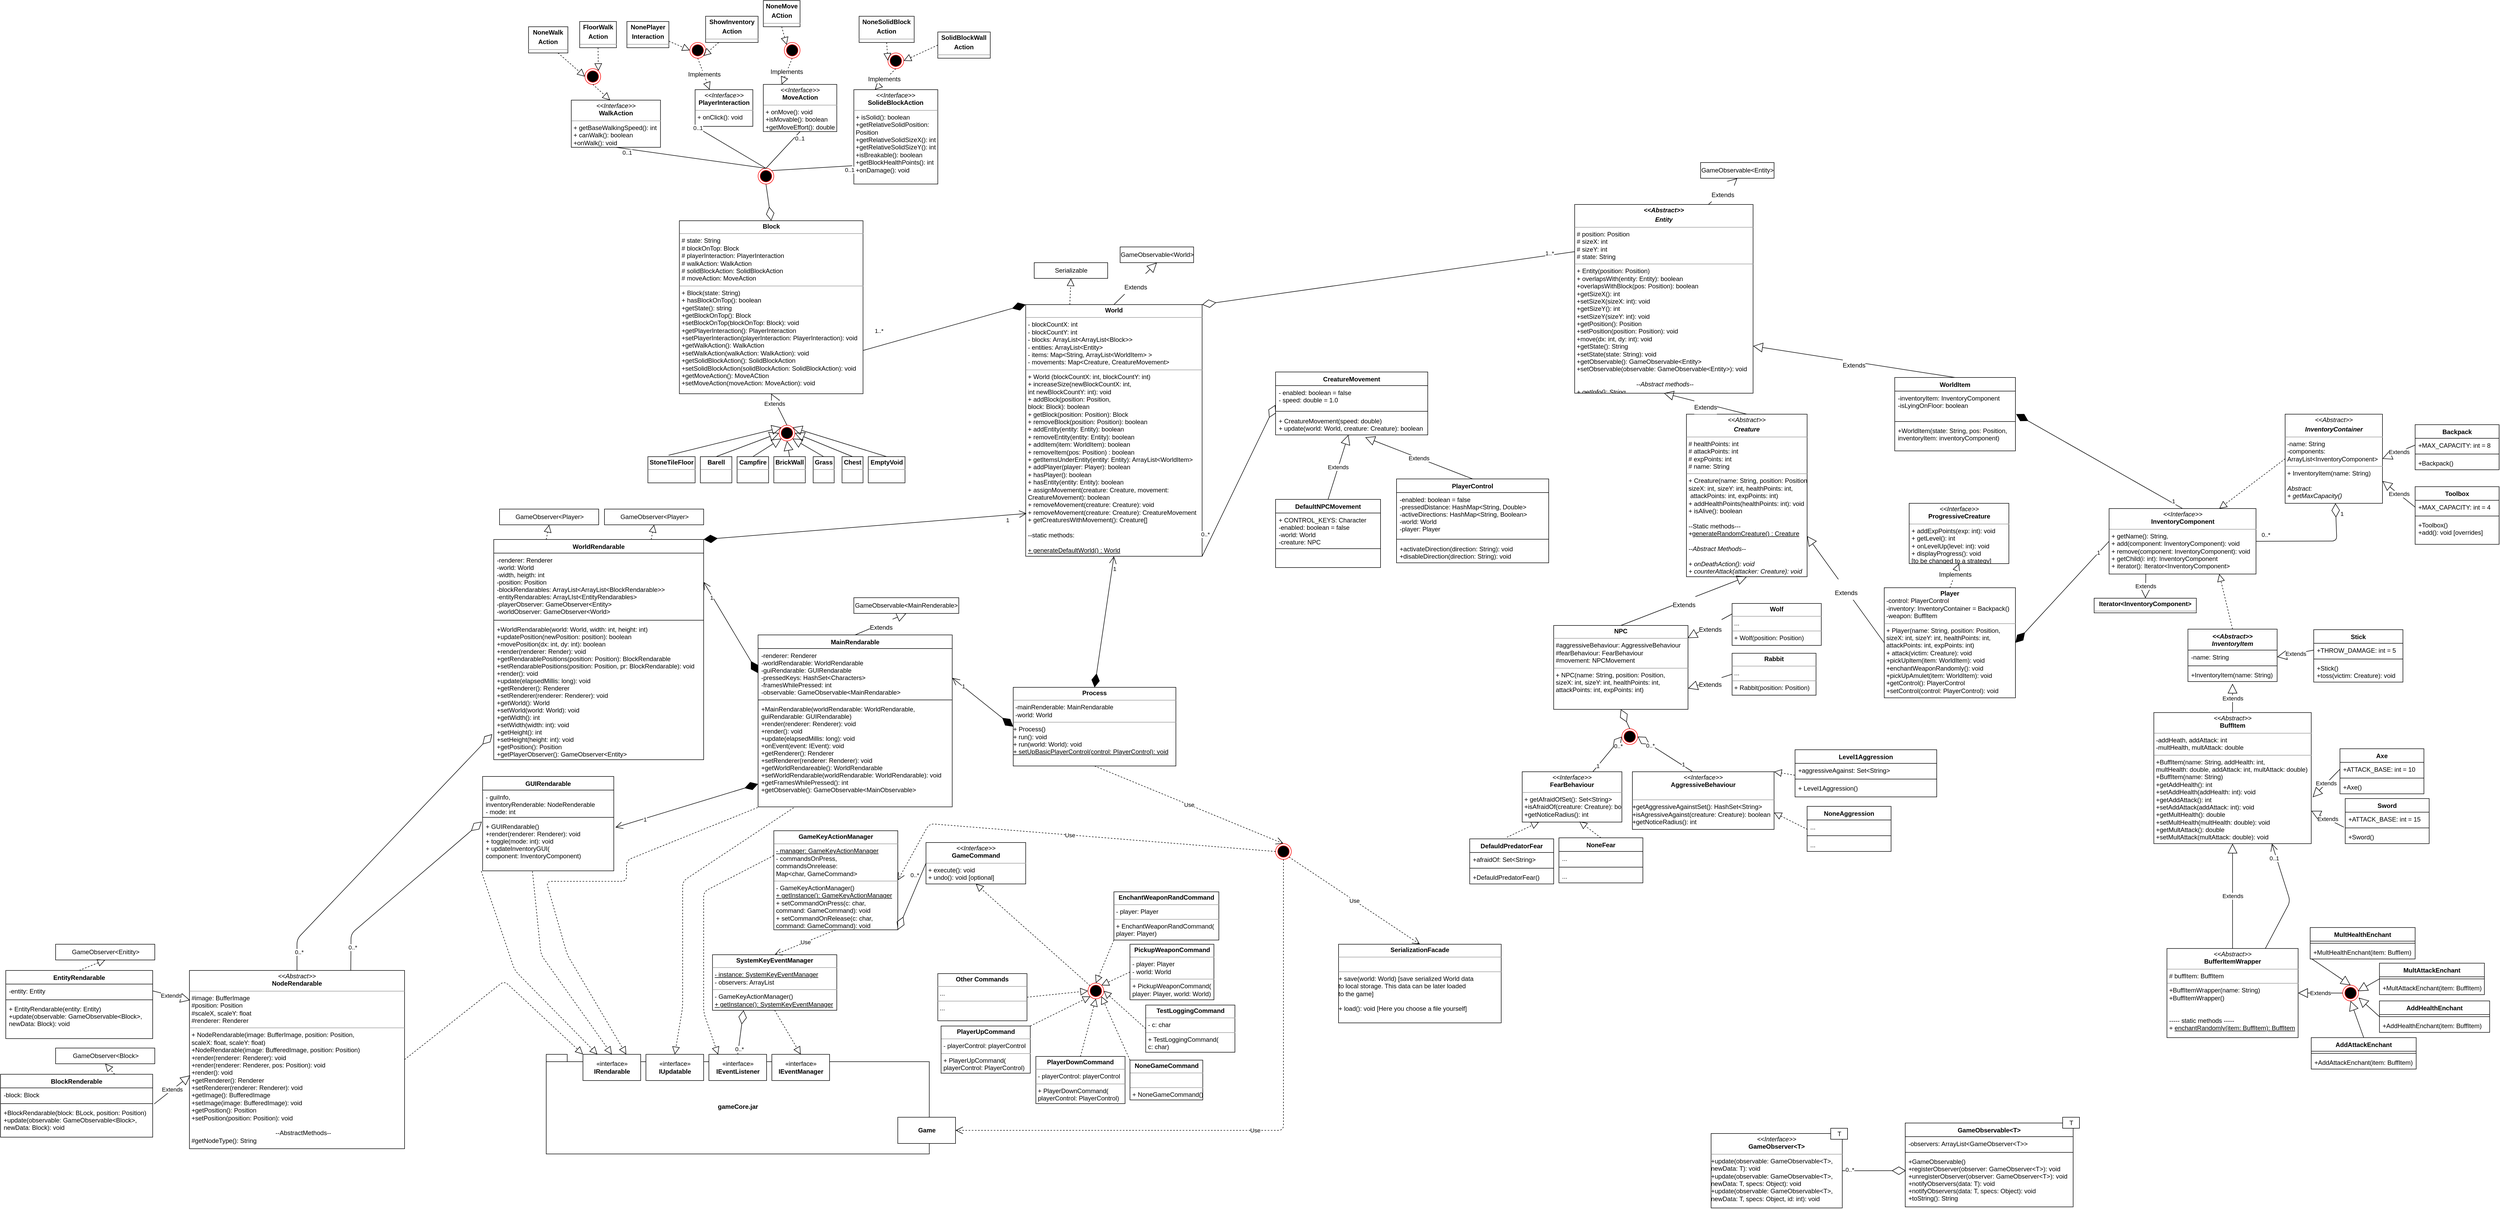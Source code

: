 <mxfile version="13.3.5" type="github">
  <diagram id="mKMDGwIkmkjskIQzQbqt" name="Page-1">
    <mxGraphModel dx="4209" dy="1093" grid="1" gridSize="10" guides="1" tooltips="1" connect="1" arrows="1" fold="1" page="1" pageScale="1" pageWidth="827" pageHeight="1169" math="0" shadow="0">
      <root>
        <mxCell id="0" />
        <mxCell id="1" parent="0" />
        <mxCell id="y1tRoy4HC12Zc1MRgHPe-1" value="&lt;p style=&quot;margin: 4px 0px 0px ; text-align: center&quot;&gt;&lt;i&gt;&amp;lt;&amp;lt;Interface&amp;gt;&amp;gt;&lt;/i&gt;&lt;br&gt;&lt;b&gt;ProgressiveCreature&lt;/b&gt;&lt;/p&gt;&lt;hr size=&quot;1&quot;&gt;&lt;p style=&quot;margin: 0px 0px 0px 4px&quot;&gt;+ addExpPoints(exp: int): void&lt;br&gt;+ getLevel(): int&lt;/p&gt;&lt;p style=&quot;margin: 0px 0px 0px 4px&quot;&gt;+ onLevelUp(level: int): void&lt;/p&gt;&lt;p style=&quot;margin: 0px 0px 0px 4px&quot;&gt;+ displayProgress(): void&lt;br&gt;&lt;/p&gt;&lt;p style=&quot;margin: 0px 0px 0px 4px&quot;&gt;[to be changed to a strategy]&lt;/p&gt;" style="verticalAlign=top;align=left;overflow=fill;fontSize=12;fontFamily=Helvetica;html=1;" parent="1" vertex="1">
          <mxGeometry x="2067.5" y="959" width="190" height="115" as="geometry" />
        </mxCell>
        <mxCell id="y1tRoy4HC12Zc1MRgHPe-2" value="&lt;p style=&quot;margin: 0px ; margin-top: 4px ; text-align: center&quot;&gt;&lt;b&gt;&lt;i&gt;&amp;lt;&amp;lt;Abstract&amp;gt;&amp;gt;&lt;br&gt;&lt;/i&gt;&lt;/b&gt;&lt;/p&gt;&lt;p style=&quot;margin: 0px ; margin-top: 4px ; text-align: center&quot;&gt;&lt;b&gt;&lt;i&gt;Entity&lt;/i&gt;&lt;/b&gt;&lt;/p&gt;&lt;hr size=&quot;1&quot;&gt;&lt;p style=&quot;margin: 0px ; margin-left: 4px&quot;&gt;# position: Position&lt;br&gt;&lt;/p&gt;&lt;p style=&quot;margin: 0px ; margin-left: 4px&quot;&gt;# sizeX: int&lt;/p&gt;&lt;p style=&quot;margin: 0px ; margin-left: 4px&quot;&gt;# sizeY: int&lt;/p&gt;&lt;p style=&quot;margin: 0px ; margin-left: 4px&quot;&gt;# state: String&lt;/p&gt;&lt;hr size=&quot;1&quot;&gt;&lt;p style=&quot;margin: 0px ; margin-left: 4px&quot;&gt;+ Entity(position: Position)&lt;/p&gt;&lt;p style=&quot;margin: 0px ; margin-left: 4px&quot;&gt;+ overlapsWith(entity: Entity): boolean&lt;/p&gt;&lt;p style=&quot;margin: 0px ; margin-left: 4px&quot;&gt;+overlapsWithBlock(pos: Position): boolean&lt;br&gt;&lt;/p&gt;&lt;p style=&quot;margin: 0px ; margin-left: 4px&quot;&gt;+getSizeX(): int&lt;/p&gt;&lt;p style=&quot;margin: 0px ; margin-left: 4px&quot;&gt;+setSizeX(sizeX: int): void&lt;/p&gt;&lt;p style=&quot;margin: 0px ; margin-left: 4px&quot;&gt;+getSizeY(): int&lt;/p&gt;&lt;p style=&quot;margin: 0px ; margin-left: 4px&quot;&gt;+setSizeY(sizeY: int): void&lt;/p&gt;&lt;p style=&quot;margin: 0px ; margin-left: 4px&quot;&gt;+getPosition(): Position&lt;/p&gt;&lt;p style=&quot;margin: 0px ; margin-left: 4px&quot;&gt;+setPosition(position: Position): void&lt;/p&gt;&lt;p style=&quot;margin: 0px ; margin-left: 4px&quot;&gt;+move(dx: int, dy: int): void&lt;/p&gt;&lt;p style=&quot;margin: 0px ; margin-left: 4px&quot;&gt;+getState(): String&lt;/p&gt;&lt;p style=&quot;margin: 0px ; margin-left: 4px&quot;&gt;+setState(state: String): void&lt;/p&gt;&lt;p style=&quot;margin: 0px ; margin-left: 4px&quot;&gt;+getObservable(): GameObservable&amp;lt;Entity&amp;gt;&lt;/p&gt;&lt;p style=&quot;margin: 0px ; margin-left: 4px&quot;&gt;+setObservable(observable: GameObservable&amp;lt;Entity&amp;gt;): void&lt;br&gt;&lt;/p&gt;&lt;p style=&quot;margin: 0px ; margin-left: 4px&quot;&gt;&lt;br&gt;&lt;/p&gt;&lt;p style=&quot;margin: 0px ; margin-left: 4px&quot; align=&quot;center&quot;&gt;&lt;i&gt;--&lt;/i&gt;&lt;i&gt;&lt;i&gt;Abstract methods--&lt;/i&gt;&lt;/i&gt;&lt;/p&gt;&lt;p style=&quot;margin: 0px ; margin-left: 4px&quot;&gt;&lt;i&gt;+ getInfo(): String&lt;br&gt;&lt;/i&gt;&lt;/p&gt;" style="verticalAlign=top;align=left;overflow=fill;fontSize=12;fontFamily=Helvetica;html=1;" parent="1" vertex="1">
          <mxGeometry x="1430" y="389" width="340" height="360" as="geometry" />
        </mxCell>
        <mxCell id="y1tRoy4HC12Zc1MRgHPe-3" value="&lt;p style=&quot;margin: 4px 0px 0px ; text-align: center&quot;&gt;&lt;i&gt;&amp;lt;&amp;lt;Abstract&amp;gt;&amp;gt;&lt;/i&gt;&lt;/p&gt;&lt;p style=&quot;margin: 4px 0px 0px ; text-align: center&quot;&gt;&lt;b&gt;&lt;i&gt;Creature&lt;/i&gt;&lt;/b&gt;&lt;/p&gt;&lt;hr size=&quot;1&quot;&gt;&lt;p style=&quot;margin: 0px 0px 0px 4px&quot;&gt;# healthPoints: int&lt;br&gt;# attackPoints: int&lt;br&gt;&lt;/p&gt;&lt;p style=&quot;margin: 0px 0px 0px 4px&quot;&gt;# expPoints: int&lt;br&gt;&lt;/p&gt;&lt;p style=&quot;margin: 0px 0px 0px 4px&quot;&gt;# name: String&lt;br&gt;&lt;/p&gt;&lt;hr size=&quot;1&quot;&gt;&lt;p style=&quot;margin: 0px 0px 0px 4px&quot;&gt;+ Creature(name: String, position: Position,&lt;/p&gt;&lt;p style=&quot;margin: 0px 0px 0px 4px&quot;&gt;sizeX: int, sizeY: int,&amp;nbsp;&lt;span&gt;healthPoints: int,&lt;/span&gt;&lt;/p&gt;&lt;p style=&quot;margin: 0px 0px 0px 4px&quot;&gt;&lt;span&gt;&amp;nbsp;attackPoints: int, expPoints: int)&lt;/span&gt;&lt;/p&gt;&lt;p style=&quot;margin: 0px 0px 0px 4px&quot;&gt;+ addHealthPoints(healthPoints: int): void&lt;/p&gt;&lt;p style=&quot;margin: 0px 0px 0px 4px&quot;&gt;+ isAlive(): boolean&lt;/p&gt;&lt;p style=&quot;margin: 0px 0px 0px 4px&quot;&gt;&lt;br&gt;&lt;/p&gt;&lt;p style=&quot;margin: 0px 0px 0px 4px&quot;&gt;--Static methods---&lt;/p&gt;&lt;p style=&quot;margin: 0px 0px 0px 4px&quot;&gt;+&lt;u&gt;generateRandomCreature() : Creature&lt;/u&gt;&lt;/p&gt;&lt;p style=&quot;margin: 0px 0px 0px 4px&quot;&gt;&lt;br&gt;&lt;/p&gt;&lt;p style=&quot;margin: 0px 0px 0px 4px&quot;&gt;&lt;i&gt;--Abstract Methods--&lt;/i&gt;&lt;/p&gt;&lt;p style=&quot;margin: 0px 0px 0px 4px&quot;&gt;&lt;i&gt;&lt;br&gt;&lt;/i&gt;&lt;/p&gt;&lt;p style=&quot;margin: 0px 0px 0px 4px&quot;&gt;&lt;i&gt;+ onDeathAction(): void&lt;/i&gt;&lt;/p&gt;&lt;p style=&quot;margin: 0px 0px 0px 4px&quot;&gt;&lt;i&gt;+ counterAttack(attacker: Creature): void&lt;/i&gt;&lt;/p&gt;" style="verticalAlign=top;align=left;overflow=fill;fontSize=12;fontFamily=Helvetica;html=1;" parent="1" vertex="1">
          <mxGeometry x="1643" y="789" width="230" height="310" as="geometry" />
        </mxCell>
        <mxCell id="eg82_zZWiKvrgJQvzoi4-1" value="CreatureMovement" style="swimlane;fontStyle=1;align=center;verticalAlign=top;childLayout=stackLayout;horizontal=1;startSize=26;horizontalStack=0;resizeParent=1;resizeParentMax=0;resizeLast=0;collapsible=1;marginBottom=0;" parent="1" vertex="1">
          <mxGeometry x="860" y="708.5" width="290" height="120" as="geometry" />
        </mxCell>
        <mxCell id="eg82_zZWiKvrgJQvzoi4-2" value="- enabled: boolean = false&#xa;- speed: double = 1.0" style="text;strokeColor=none;fillColor=none;align=left;verticalAlign=top;spacingLeft=4;spacingRight=4;overflow=hidden;rotatable=0;points=[[0,0.5],[1,0.5]];portConstraint=eastwest;" parent="eg82_zZWiKvrgJQvzoi4-1" vertex="1">
          <mxGeometry y="26" width="290" height="44" as="geometry" />
        </mxCell>
        <mxCell id="eg82_zZWiKvrgJQvzoi4-3" value="" style="line;strokeWidth=1;fillColor=none;align=left;verticalAlign=middle;spacingTop=-1;spacingLeft=3;spacingRight=3;rotatable=0;labelPosition=right;points=[];portConstraint=eastwest;" parent="eg82_zZWiKvrgJQvzoi4-1" vertex="1">
          <mxGeometry y="70" width="290" height="10" as="geometry" />
        </mxCell>
        <mxCell id="eg82_zZWiKvrgJQvzoi4-4" value="+ CreatureMovement(speed: double)&#xa;+ update(world: World, creature: Creature): boolean&#xa;&#xa;" style="text;strokeColor=none;fillColor=none;align=left;verticalAlign=top;spacingLeft=4;spacingRight=4;overflow=hidden;rotatable=0;points=[[0,0.5],[1,0.5]];portConstraint=eastwest;" parent="eg82_zZWiKvrgJQvzoi4-1" vertex="1">
          <mxGeometry y="80" width="290" height="40" as="geometry" />
        </mxCell>
        <mxCell id="y1tRoy4HC12Zc1MRgHPe-145" value="DefaultNPCMovement" style="swimlane;fontStyle=1;align=center;verticalAlign=top;childLayout=stackLayout;horizontal=1;startSize=26;horizontalStack=0;resizeParent=1;resizeParentMax=0;resizeLast=0;collapsible=1;marginBottom=0;" parent="1" vertex="1">
          <mxGeometry x="860" y="951.5" width="200" height="130" as="geometry" />
        </mxCell>
        <mxCell id="y1tRoy4HC12Zc1MRgHPe-146" value="+ CONTROL_KEYS: Character&#xa;-enabled: boolean = false&#xa;-world: World&#xa;-creature: NPC&#xa;" style="text;strokeColor=none;fillColor=none;align=left;verticalAlign=top;spacingLeft=4;spacingRight=4;overflow=hidden;rotatable=0;points=[[0,0.5],[1,0.5]];portConstraint=eastwest;" parent="y1tRoy4HC12Zc1MRgHPe-145" vertex="1">
          <mxGeometry y="26" width="200" height="64" as="geometry" />
        </mxCell>
        <mxCell id="y1tRoy4HC12Zc1MRgHPe-147" value="" style="line;strokeWidth=1;fillColor=none;align=left;verticalAlign=middle;spacingTop=-1;spacingLeft=3;spacingRight=3;rotatable=0;labelPosition=right;points=[];portConstraint=eastwest;" parent="y1tRoy4HC12Zc1MRgHPe-145" vertex="1">
          <mxGeometry y="90" width="200" height="8" as="geometry" />
        </mxCell>
        <mxCell id="y1tRoy4HC12Zc1MRgHPe-148" value="&#xa;" style="text;strokeColor=none;fillColor=none;align=left;verticalAlign=top;spacingLeft=4;spacingRight=4;overflow=hidden;rotatable=0;points=[[0,0.5],[1,0.5]];portConstraint=eastwest;" parent="y1tRoy4HC12Zc1MRgHPe-145" vertex="1">
          <mxGeometry y="98" width="200" height="32" as="geometry" />
        </mxCell>
        <mxCell id="y1tRoy4HC12Zc1MRgHPe-171" value="PlayerControl" style="swimlane;fontStyle=1;align=center;verticalAlign=top;childLayout=stackLayout;horizontal=1;startSize=26;horizontalStack=0;resizeParent=1;resizeParentMax=0;resizeLast=0;collapsible=1;marginBottom=0;" parent="1" vertex="1">
          <mxGeometry x="1090.5" y="912.5" width="290" height="160" as="geometry" />
        </mxCell>
        <mxCell id="y1tRoy4HC12Zc1MRgHPe-172" value="-enabled: boolean = false&#xa;-pressedDistance: HashMap&lt;String, Double&gt;&#xa;-activeDirections: HashMap&lt;String, Boolean&gt;&#xa;-world: World&#xa;-player: Player&#xa;" style="text;strokeColor=none;fillColor=none;align=left;verticalAlign=top;spacingLeft=4;spacingRight=4;overflow=hidden;rotatable=0;points=[[0,0.5],[1,0.5]];portConstraint=eastwest;" parent="y1tRoy4HC12Zc1MRgHPe-171" vertex="1">
          <mxGeometry y="26" width="290" height="84" as="geometry" />
        </mxCell>
        <mxCell id="y1tRoy4HC12Zc1MRgHPe-173" value="" style="line;strokeWidth=1;fillColor=none;align=left;verticalAlign=middle;spacingTop=-1;spacingLeft=3;spacingRight=3;rotatable=0;labelPosition=right;points=[];portConstraint=eastwest;" parent="y1tRoy4HC12Zc1MRgHPe-171" vertex="1">
          <mxGeometry y="110" width="290" height="10" as="geometry" />
        </mxCell>
        <mxCell id="y1tRoy4HC12Zc1MRgHPe-174" value="+activateDirection(direction: String): void&#xa;+disableDirection(direction: String): void&#xa;&#xa;" style="text;strokeColor=none;fillColor=none;align=left;verticalAlign=top;spacingLeft=4;spacingRight=4;overflow=hidden;rotatable=0;points=[[0,0.5],[1,0.5]];portConstraint=eastwest;" parent="y1tRoy4HC12Zc1MRgHPe-171" vertex="1">
          <mxGeometry y="120" width="290" height="40" as="geometry" />
        </mxCell>
        <mxCell id="y1tRoy4HC12Zc1MRgHPe-5" value="&lt;p style=&quot;margin: 0px ; margin-top: 4px ; text-align: center&quot;&gt;&lt;b&gt;NPC&lt;/b&gt;&lt;/p&gt;&lt;hr size=&quot;1&quot;&gt;&lt;p style=&quot;margin: 0px ; margin-left: 4px&quot;&gt;&lt;span&gt;#aggressiveBehaviour: AggressiveBehaviour&lt;/span&gt;&lt;br&gt;&lt;/p&gt;&lt;p style=&quot;margin: 0px ; margin-left: 4px&quot;&gt;#fearBehaviour: FearBehaviour&lt;/p&gt;&lt;p style=&quot;margin: 0px ; margin-left: 4px&quot;&gt;#movement: NPCMovement&lt;br&gt;&lt;/p&gt;&lt;hr size=&quot;1&quot;&gt;&lt;p style=&quot;margin: 0px ; margin-left: 4px&quot;&gt;+ NPC(name: String, position: Position,&lt;/p&gt;&lt;p style=&quot;margin: 0px ; margin-left: 4px&quot;&gt;sizeX: int, sizeY: int, healthPoints: int,&amp;nbsp;&lt;/p&gt;&lt;p style=&quot;margin: 0px ; margin-left: 4px&quot;&gt;attackPoints: int,&amp;nbsp;&lt;span&gt;expPoints: int)&lt;/span&gt;&lt;/p&gt;" style="verticalAlign=top;align=left;overflow=fill;fontSize=12;fontFamily=Helvetica;html=1;" parent="1" vertex="1">
          <mxGeometry x="1390" y="1192" width="256" height="160" as="geometry" />
        </mxCell>
        <mxCell id="y1tRoy4HC12Zc1MRgHPe-6" value="&lt;p style=&quot;margin: 0px ; margin-top: 4px ; text-align: center&quot;&gt;&lt;b&gt;Rabbit&lt;/b&gt;&lt;/p&gt;&lt;hr size=&quot;1&quot;&gt;&lt;p style=&quot;margin: 0px ; margin-left: 4px&quot;&gt;...&lt;/p&gt;&lt;hr size=&quot;1&quot;&gt;&lt;p style=&quot;margin: 0px ; margin-left: 4px&quot;&gt;+ Rabbit(position: Position)&lt;/p&gt;" style="verticalAlign=top;align=left;overflow=fill;fontSize=12;fontFamily=Helvetica;html=1;" parent="1" vertex="1">
          <mxGeometry x="1730" y="1245" width="160" height="80" as="geometry" />
        </mxCell>
        <mxCell id="y1tRoy4HC12Zc1MRgHPe-7" value="&lt;p style=&quot;margin: 0px ; margin-top: 4px ; text-align: center&quot;&gt;&lt;b&gt;Wolf&lt;/b&gt;&lt;/p&gt;&lt;hr size=&quot;1&quot;&gt;&lt;p style=&quot;margin: 0px ; margin-left: 4px&quot;&gt;...&lt;/p&gt;&lt;hr size=&quot;1&quot;&gt;&lt;p style=&quot;margin: 0px ; margin-left: 4px&quot;&gt;+ Wolf(position: Position)&lt;br&gt;&lt;/p&gt;" style="verticalAlign=top;align=left;overflow=fill;fontSize=12;fontFamily=Helvetica;html=1;" parent="1" vertex="1">
          <mxGeometry x="1730" y="1150" width="170" height="80" as="geometry" />
        </mxCell>
        <mxCell id="y1tRoy4HC12Zc1MRgHPe-8" value="&lt;font style=&quot;font-size: 12px&quot;&gt;Extends&lt;/font&gt;" style="endArrow=block;endSize=16;endFill=0;html=1;fontSize=32;entryX=1;entryY=0.75;entryDx=0;entryDy=0;exitX=0;exitY=0.5;exitDx=0;exitDy=0;" parent="1" source="tnW0I8ld9XkYklSjEI_L-75" target="y1tRoy4HC12Zc1MRgHPe-3" edge="1">
          <mxGeometry width="160" relative="1" as="geometry">
            <mxPoint x="2010" y="1194.5" as="sourcePoint" />
            <mxPoint x="1880" y="1189" as="targetPoint" />
          </mxGeometry>
        </mxCell>
        <mxCell id="y1tRoy4HC12Zc1MRgHPe-9" value="&lt;font style=&quot;font-size: 12px&quot;&gt;Extends&lt;/font&gt;" style="endArrow=block;endSize=16;endFill=0;html=1;fontSize=32;entryX=0.5;entryY=1;entryDx=0;entryDy=0;exitX=0.5;exitY=0;exitDx=0;exitDy=0;" parent="1" source="y1tRoy4HC12Zc1MRgHPe-3" target="y1tRoy4HC12Zc1MRgHPe-2" edge="1">
          <mxGeometry width="160" relative="1" as="geometry">
            <mxPoint x="1540" y="899" as="sourcePoint" />
            <mxPoint x="1700" y="899" as="targetPoint" />
          </mxGeometry>
        </mxCell>
        <mxCell id="y1tRoy4HC12Zc1MRgHPe-10" value="" style="endArrow=block;dashed=1;endFill=0;endSize=12;html=1;fontSize=32;entryX=0.5;entryY=1;entryDx=0;entryDy=0;exitX=0.5;exitY=0;exitDx=0;exitDy=0;" parent="1" source="tnW0I8ld9XkYklSjEI_L-75" target="y1tRoy4HC12Zc1MRgHPe-1" edge="1">
          <mxGeometry width="160" relative="1" as="geometry">
            <mxPoint x="2190" y="1142" as="sourcePoint" />
            <mxPoint x="2290" y="1289" as="targetPoint" />
          </mxGeometry>
        </mxCell>
        <mxCell id="y1tRoy4HC12Zc1MRgHPe-11" value="&lt;font style=&quot;font-size: 12px&quot;&gt;Implements&lt;/font&gt;" style="edgeLabel;html=1;align=center;verticalAlign=middle;resizable=0;points=[];" parent="y1tRoy4HC12Zc1MRgHPe-10" vertex="1" connectable="0">
          <mxGeometry x="0.114" relative="1" as="geometry">
            <mxPoint as="offset" />
          </mxGeometry>
        </mxCell>
        <mxCell id="y1tRoy4HC12Zc1MRgHPe-12" value="&lt;font style=&quot;font-size: 12px&quot;&gt;Extends&lt;/font&gt;" style="endArrow=block;endSize=16;endFill=0;html=1;fontSize=32;entryX=0.5;entryY=1;entryDx=0;entryDy=0;exitX=0.5;exitY=0;exitDx=0;exitDy=0;" parent="1" source="y1tRoy4HC12Zc1MRgHPe-5" target="y1tRoy4HC12Zc1MRgHPe-3" edge="1">
          <mxGeometry width="160" relative="1" as="geometry">
            <mxPoint x="2005" y="1239" as="sourcePoint" />
            <mxPoint x="1880" y="1129" as="targetPoint" />
          </mxGeometry>
        </mxCell>
        <mxCell id="y1tRoy4HC12Zc1MRgHPe-13" value="&lt;font style=&quot;font-size: 12px&quot;&gt;Extends&lt;/font&gt;" style="endArrow=block;endSize=16;endFill=0;html=1;fontSize=32;entryX=1;entryY=0.75;entryDx=0;entryDy=0;exitX=0;exitY=0.5;exitDx=0;exitDy=0;" parent="1" source="y1tRoy4HC12Zc1MRgHPe-6" target="y1tRoy4HC12Zc1MRgHPe-5" edge="1">
          <mxGeometry width="160" relative="1" as="geometry">
            <mxPoint x="1710" y="1288" as="sourcePoint" />
            <mxPoint x="1895" y="1279" as="targetPoint" />
          </mxGeometry>
        </mxCell>
        <mxCell id="y1tRoy4HC12Zc1MRgHPe-14" value="&lt;font style=&quot;font-size: 12px&quot;&gt;Extends&lt;/font&gt;" style="endArrow=block;endSize=16;endFill=0;html=1;fontSize=32;exitX=0;exitY=0.25;exitDx=0;exitDy=0;entryX=0.997;entryY=0.15;entryDx=0;entryDy=0;entryPerimeter=0;" parent="1" source="y1tRoy4HC12Zc1MRgHPe-7" target="y1tRoy4HC12Zc1MRgHPe-5" edge="1">
          <mxGeometry width="160" relative="1" as="geometry">
            <mxPoint x="1470" y="1339" as="sourcePoint" />
            <mxPoint x="1730" y="1379" as="targetPoint" />
          </mxGeometry>
        </mxCell>
        <mxCell id="y1tRoy4HC12Zc1MRgHPe-43" value="&lt;p style=&quot;margin: 0px ; margin-top: 4px ; text-align: center&quot;&gt;&lt;b&gt;World&lt;/b&gt;&lt;/p&gt;&lt;hr size=&quot;1&quot;&gt;&lt;p style=&quot;margin: 0px ; margin-left: 4px&quot;&gt;- blockCountX: int&lt;/p&gt;&lt;p style=&quot;margin: 0px ; margin-left: 4px&quot;&gt;- blockCountY: int&lt;/p&gt;&lt;p style=&quot;margin: 0px ; margin-left: 4px&quot;&gt;- blocks: ArrayList&amp;lt;ArrayList&amp;lt;Block&amp;gt;&amp;gt;&lt;/p&gt;&lt;p style=&quot;margin: 0px ; margin-left: 4px&quot;&gt;- entities: ArrayList&amp;lt;Entity&amp;gt;&lt;/p&gt;&lt;p style=&quot;margin: 0px ; margin-left: 4px&quot;&gt;- items: Map&amp;lt;String, ArrayList&amp;lt;WorldItem&amp;gt; &amp;gt;&lt;/p&gt;&lt;p style=&quot;margin: 0px ; margin-left: 4px&quot;&gt;- movements: Map&amp;lt;Creature, CreatureMovement&amp;gt;&lt;/p&gt;&lt;hr size=&quot;1&quot;&gt;&lt;p style=&quot;margin: 0px ; margin-left: 4px&quot;&gt;+ World (blockCountX: int, blockCountY: int)&lt;/p&gt;&lt;p style=&quot;margin: 0px ; margin-left: 4px&quot;&gt;+ increaseSize(newBlockCountX: int,&lt;/p&gt;&lt;p style=&quot;margin: 0px ; margin-left: 4px&quot;&gt;int newBlockCountY: int): void&lt;/p&gt;&lt;p style=&quot;margin: 0px ; margin-left: 4px&quot;&gt;+ addBlock(position: Position,&amp;nbsp;&lt;/p&gt;&lt;p style=&quot;margin: 0px ; margin-left: 4px&quot;&gt;&lt;span&gt;block: Block): boolean&lt;/span&gt;&lt;/p&gt;&lt;p style=&quot;margin: 0px ; margin-left: 4px&quot;&gt;&lt;span&gt;+ getBlock(position: Position): Block&lt;/span&gt;&lt;/p&gt;&lt;p style=&quot;margin: 0px ; margin-left: 4px&quot;&gt;&lt;span&gt;+ removeBlock(position: Position&lt;/span&gt;&lt;span&gt;): boolean&lt;/span&gt;&lt;/p&gt;&lt;p style=&quot;margin: 0px ; margin-left: 4px&quot;&gt;+ addEntity(entity: Entity): boolean&lt;/p&gt;&lt;p style=&quot;margin: 0px ; margin-left: 4px&quot;&gt;+ removeEntity(entity: Entity): boolean&lt;/p&gt;&lt;p style=&quot;margin: 0px ; margin-left: 4px&quot;&gt;+ addItem(item: WorldItem): boolean&lt;/p&gt;&lt;p style=&quot;margin: 0px ; margin-left: 4px&quot;&gt;+ removeItem(pos: Position) : boolean&lt;/p&gt;&lt;p style=&quot;margin: 0px ; margin-left: 4px&quot;&gt;+ getItemsUnderEntity(entity: Entity): ArrayList&amp;lt;WorldItem&amp;gt;&lt;/p&gt;&lt;p style=&quot;margin: 0px ; margin-left: 4px&quot;&gt;+ addPlayer(player: Player): boolean&lt;/p&gt;&lt;p style=&quot;margin: 0px ; margin-left: 4px&quot;&gt;+ hasPlayer(): boolean&lt;/p&gt;&lt;p style=&quot;margin: 0px ; margin-left: 4px&quot;&gt;+ hasEntity(entity: Entity): boolean&lt;/p&gt;&lt;p style=&quot;margin: 0px ; margin-left: 4px&quot;&gt;+ assignMovement(creature: Creature, movement:&lt;/p&gt;&lt;p style=&quot;margin: 0px ; margin-left: 4px&quot;&gt;CreatureMovement): boolean&lt;/p&gt;&lt;p style=&quot;margin: 0px ; margin-left: 4px&quot;&gt;+ removeMovement(creature: Creature): void&lt;/p&gt;&lt;p style=&quot;margin: 0px ; margin-left: 4px&quot;&gt;+ removeMovement(creature: Creature): CreatureMovement&lt;br&gt;&lt;/p&gt;&lt;p style=&quot;margin: 0px ; margin-left: 4px&quot;&gt;+ getCreaturesWithMovement(): Creature[]&lt;/p&gt;&lt;p style=&quot;margin: 0px ; margin-left: 4px&quot;&gt;&lt;br&gt;&lt;/p&gt;&lt;p style=&quot;margin: 0px ; margin-left: 4px&quot;&gt;--static methods:&lt;/p&gt;&lt;p style=&quot;margin: 0px ; margin-left: 4px&quot;&gt;&lt;br&gt;&lt;/p&gt;&lt;p style=&quot;margin: 0px ; margin-left: 4px&quot;&gt;&lt;u&gt;+ generateDefaultWorld() : World&lt;/u&gt;&lt;/p&gt;" style="verticalAlign=top;align=left;overflow=fill;fontSize=12;fontFamily=Helvetica;html=1;" parent="1" vertex="1">
          <mxGeometry x="383.75" y="580" width="336.25" height="480" as="geometry" />
        </mxCell>
        <mxCell id="y1tRoy4HC12Zc1MRgHPe-44" value="&lt;p style=&quot;margin: 0px ; margin-top: 4px ; text-align: center&quot;&gt;&lt;b&gt;Block&lt;/b&gt;&lt;/p&gt;&lt;hr size=&quot;1&quot;&gt;&lt;p style=&quot;margin: 0px ; margin-left: 4px&quot;&gt;# state: String&lt;br&gt;&lt;/p&gt;&lt;p style=&quot;margin: 0px ; margin-left: 4px&quot;&gt;# blockOnTop: Block&lt;/p&gt;&lt;p style=&quot;margin: 0px ; margin-left: 4px&quot;&gt;# playerInteraction: PlayerInteraction&lt;/p&gt;&lt;p style=&quot;margin: 0px ; margin-left: 4px&quot;&gt;# walkAction: WalkAction&lt;/p&gt;&lt;p style=&quot;margin: 0px ; margin-left: 4px&quot;&gt;# solidBlockAction: SolidBlockAction&lt;br&gt;&lt;/p&gt;&lt;p style=&quot;margin: 0px ; margin-left: 4px&quot;&gt;# moveAction: MoveAction&lt;/p&gt;&lt;hr size=&quot;1&quot;&gt;&lt;p style=&quot;margin: 0px ; margin-left: 4px&quot;&gt;+ Block(state: String)&lt;/p&gt;&lt;p style=&quot;margin: 0px ; margin-left: 4px&quot;&gt;+ hasBlockOnTop(): boolean&lt;/p&gt;&lt;p style=&quot;margin: 0px ; margin-left: 4px&quot;&gt;+getState(): string&lt;/p&gt;&lt;p style=&quot;margin: 0px ; margin-left: 4px&quot;&gt;+getBlockOnTop(): Block&lt;/p&gt;&lt;p style=&quot;margin: 0px ; margin-left: 4px&quot;&gt;+setBlockOnTop(blockOnTop: Block): void&lt;/p&gt;&lt;p style=&quot;margin: 0px ; margin-left: 4px&quot;&gt;+getPlayerInteraction(): PlayerInteraction&lt;/p&gt;&lt;p style=&quot;margin: 0px ; margin-left: 4px&quot;&gt;+setPlayerInteraction(playerInteraction: PlayerInteraction): void&lt;/p&gt;&lt;p style=&quot;margin: 0px ; margin-left: 4px&quot;&gt;+getWalkAction(): WalkAction&lt;/p&gt;&lt;p style=&quot;margin: 0px ; margin-left: 4px&quot;&gt;+setWalkAction(walkAction: WalkAction): void&lt;/p&gt;&lt;p style=&quot;margin: 0px ; margin-left: 4px&quot;&gt;+getSolidBlockAction(): SolidBlockAction&lt;/p&gt;&lt;p style=&quot;margin: 0px ; margin-left: 4px&quot;&gt;+setSolidBlockAction(solidBlockAction: SolidBlockAction): void&lt;/p&gt;&lt;p style=&quot;margin: 0px ; margin-left: 4px&quot;&gt;+getMoveAction(): MoveACtion&lt;/p&gt;&lt;p style=&quot;margin: 0px ; margin-left: 4px&quot;&gt;+setMoveAction(moveAction: MoveAction): void&lt;br&gt;&lt;/p&gt;&lt;p style=&quot;margin: 0px ; margin-left: 4px&quot;&gt;&lt;br&gt;&lt;/p&gt;&lt;p style=&quot;margin: 0px ; margin-left: 4px&quot;&gt;&lt;br&gt;&lt;/p&gt;&lt;p style=&quot;margin: 0px ; margin-left: 4px&quot;&gt;&lt;br&gt;&lt;/p&gt;&lt;p style=&quot;margin: 0px ; margin-left: 4px&quot;&gt;&lt;br&gt;&lt;/p&gt;&lt;p style=&quot;margin: 0px ; margin-left: 4px&quot;&gt;&lt;br&gt;&lt;/p&gt;&lt;p style=&quot;margin: 0px ; margin-left: 4px&quot;&gt;&lt;br&gt;&lt;/p&gt;&lt;p style=&quot;margin: 0px ; margin-left: 4px&quot;&gt;&lt;br&gt;&lt;/p&gt;" style="verticalAlign=top;align=left;overflow=fill;fontSize=12;fontFamily=Helvetica;html=1;" parent="1" vertex="1">
          <mxGeometry x="-276.25" y="420" width="350" height="330" as="geometry" />
        </mxCell>
        <mxCell id="y1tRoy4HC12Zc1MRgHPe-46" style="edgeStyle=orthogonalEdgeStyle;rounded=0;orthogonalLoop=1;jettySize=auto;html=1;exitX=0.5;exitY=1;exitDx=0;exitDy=0;" parent="1" edge="1">
          <mxGeometry relative="1" as="geometry">
            <mxPoint x="1655" y="439" as="sourcePoint" />
            <mxPoint x="1655" y="439" as="targetPoint" />
          </mxGeometry>
        </mxCell>
        <mxCell id="y1tRoy4HC12Zc1MRgHPe-51" value="" style="endArrow=diamondThin;endFill=0;endSize=24;html=1;entryX=1;entryY=0;entryDx=0;entryDy=0;exitX=0;exitY=0.25;exitDx=0;exitDy=0;" parent="1" source="y1tRoy4HC12Zc1MRgHPe-2" target="y1tRoy4HC12Zc1MRgHPe-43" edge="1">
          <mxGeometry width="160" relative="1" as="geometry">
            <mxPoint x="1840" y="740" as="sourcePoint" />
            <mxPoint x="1760" y="770" as="targetPoint" />
          </mxGeometry>
        </mxCell>
        <mxCell id="y1tRoy4HC12Zc1MRgHPe-52" value="1..*" style="edgeLabel;html=1;align=center;verticalAlign=middle;resizable=0;points=[];" parent="y1tRoy4HC12Zc1MRgHPe-51" vertex="1" connectable="0">
          <mxGeometry x="-0.796" y="1" relative="1" as="geometry">
            <mxPoint x="23.55" y="-8.1" as="offset" />
          </mxGeometry>
        </mxCell>
        <mxCell id="y1tRoy4HC12Zc1MRgHPe-53" value="" style="endArrow=diamondThin;endFill=1;endSize=24;html=1;exitX=1;exitY=0.75;exitDx=0;exitDy=0;entryX=0;entryY=0;entryDx=0;entryDy=0;" parent="1" source="y1tRoy4HC12Zc1MRgHPe-44" target="y1tRoy4HC12Zc1MRgHPe-43" edge="1">
          <mxGeometry width="160" relative="1" as="geometry">
            <mxPoint x="1610" y="610" as="sourcePoint" />
            <mxPoint x="743.75" y="840" as="targetPoint" />
          </mxGeometry>
        </mxCell>
        <mxCell id="y1tRoy4HC12Zc1MRgHPe-54" value="1..*" style="edgeLabel;html=1;align=center;verticalAlign=middle;resizable=0;points=[];" parent="y1tRoy4HC12Zc1MRgHPe-53" vertex="1" connectable="0">
          <mxGeometry x="-0.798" y="-1" relative="1" as="geometry">
            <mxPoint x="-1.27" y="-30.2" as="offset" />
          </mxGeometry>
        </mxCell>
        <mxCell id="y1tRoy4HC12Zc1MRgHPe-57" value="&lt;p style=&quot;margin: 4px 0px 0px ; text-align: center&quot;&gt;&lt;i&gt;&amp;lt;&amp;lt;Interface&amp;gt;&amp;gt;&lt;/i&gt;&lt;br&gt;&lt;b&gt;SolideBlockAction&lt;/b&gt;&lt;/p&gt;&lt;hr size=&quot;1&quot;&gt;&lt;p style=&quot;margin: 0px 0px 0px 4px&quot;&gt;+ isSolid(): boolean&lt;/p&gt;&lt;p style=&quot;margin: 0px 0px 0px 4px&quot;&gt;+getRelativeSolidPosition:&lt;/p&gt;&lt;p style=&quot;margin: 0px 0px 0px 4px&quot;&gt;Position&lt;/p&gt;&lt;p style=&quot;margin: 0px 0px 0px 4px&quot;&gt;+getRelativeSolidSizeX(): int&lt;/p&gt;&lt;p style=&quot;margin: 0px 0px 0px 4px&quot;&gt;+getRelativeSolidSizeY(): int&lt;/p&gt;&lt;p style=&quot;margin: 0px 0px 0px 4px&quot;&gt;+isBreakable(): boolean&lt;/p&gt;&lt;p style=&quot;margin: 0px 0px 0px 4px&quot;&gt;+getBlockHealthPoints(): int&lt;/p&gt;&lt;p style=&quot;margin: 0px 0px 0px 4px&quot;&gt;+onDamage(): void&lt;br&gt;&lt;/p&gt;" style="verticalAlign=top;align=left;overflow=fill;fontSize=12;fontFamily=Helvetica;html=1;" parent="1" vertex="1">
          <mxGeometry x="56.25" y="170" width="160" height="180" as="geometry" />
        </mxCell>
        <mxCell id="y1tRoy4HC12Zc1MRgHPe-58" value="" style="endArrow=diamondThin;endFill=0;endSize=24;html=1;exitX=0.5;exitY=1;exitDx=0;exitDy=0;entryX=0.5;entryY=0;entryDx=0;entryDy=0;" parent="1" source="y1tRoy4HC12Zc1MRgHPe-59" target="y1tRoy4HC12Zc1MRgHPe-44" edge="1">
          <mxGeometry width="160" relative="1" as="geometry">
            <mxPoint x="144.02" y="393.46" as="sourcePoint" />
            <mxPoint x="-91.25" y="390" as="targetPoint" />
          </mxGeometry>
        </mxCell>
        <mxCell id="y1tRoy4HC12Zc1MRgHPe-59" value="" style="ellipse;html=1;shape=endState;fillColor=#000000;strokeColor=#ff0000;" parent="1" vertex="1">
          <mxGeometry x="-126.25" y="320" width="30" height="30" as="geometry" />
        </mxCell>
        <mxCell id="y1tRoy4HC12Zc1MRgHPe-60" value="&lt;p style=&quot;margin: 4px 0px 0px ; text-align: center&quot;&gt;&lt;i&gt;&amp;lt;&amp;lt;Interface&amp;gt;&amp;gt;&lt;/i&gt;&lt;br&gt;&lt;b&gt;MoveAction&lt;/b&gt;&lt;/p&gt;&lt;hr size=&quot;1&quot;&gt;&lt;p style=&quot;margin: 0px 0px 0px 4px&quot;&gt;+ onMove(): void&lt;/p&gt;&lt;p style=&quot;margin: 0px 0px 0px 4px&quot;&gt;+isMovable(): boolean&lt;/p&gt;&lt;p style=&quot;margin: 0px 0px 0px 4px&quot;&gt;+getMoveEffort(): double&lt;br&gt;&lt;/p&gt;" style="verticalAlign=top;align=left;overflow=fill;fontSize=12;fontFamily=Helvetica;html=1;" parent="1" vertex="1">
          <mxGeometry x="-116.25" y="160" width="140" height="90" as="geometry" />
        </mxCell>
        <mxCell id="y1tRoy4HC12Zc1MRgHPe-61" value="" style="endArrow=none;html=1;entryX=0.5;entryY=1;entryDx=0;entryDy=0;exitX=0.5;exitY=0;exitDx=0;exitDy=0;" parent="1" source="y1tRoy4HC12Zc1MRgHPe-59" target="y1tRoy4HC12Zc1MRgHPe-60" edge="1">
          <mxGeometry width="50" height="50" relative="1" as="geometry">
            <mxPoint x="-286.25" y="230" as="sourcePoint" />
            <mxPoint x="-236.25" y="180" as="targetPoint" />
          </mxGeometry>
        </mxCell>
        <mxCell id="y1tRoy4HC12Zc1MRgHPe-62" value="0..1" style="edgeLabel;html=1;align=center;verticalAlign=middle;resizable=0;points=[];" parent="y1tRoy4HC12Zc1MRgHPe-61" vertex="1" connectable="0">
          <mxGeometry x="0.359" y="1" relative="1" as="geometry">
            <mxPoint x="20.2" y="-8.6" as="offset" />
          </mxGeometry>
        </mxCell>
        <mxCell id="y1tRoy4HC12Zc1MRgHPe-63" value="" style="endArrow=none;html=1;exitX=1;exitY=0;exitDx=0;exitDy=0;entryX=-0.019;entryY=0.806;entryDx=0;entryDy=0;entryPerimeter=0;" parent="1" source="y1tRoy4HC12Zc1MRgHPe-59" target="y1tRoy4HC12Zc1MRgHPe-57" edge="1">
          <mxGeometry width="50" height="50" relative="1" as="geometry">
            <mxPoint x="-62.183" y="257.433" as="sourcePoint" />
            <mxPoint x="103.75" y="274" as="targetPoint" />
          </mxGeometry>
        </mxCell>
        <mxCell id="y1tRoy4HC12Zc1MRgHPe-64" value="0..1" style="edgeLabel;html=1;align=center;verticalAlign=middle;resizable=0;points=[];" parent="y1tRoy4HC12Zc1MRgHPe-63" vertex="1" connectable="0">
          <mxGeometry x="0.499" relative="1" as="geometry">
            <mxPoint x="33.55" y="5.05" as="offset" />
          </mxGeometry>
        </mxCell>
        <mxCell id="y1tRoy4HC12Zc1MRgHPe-65" value="&lt;p style=&quot;margin: 4px 0px 0px ; text-align: center&quot;&gt;&lt;i&gt;&amp;lt;&amp;lt;Interface&amp;gt;&amp;gt;&lt;/i&gt;&lt;br&gt;&lt;b&gt;PlayerInteraction&lt;/b&gt;&lt;/p&gt;&lt;hr size=&quot;1&quot;&gt;&lt;p style=&quot;margin: 0px 0px 0px 4px&quot;&gt;+ onClick(): void&lt;/p&gt;" style="verticalAlign=top;align=left;overflow=fill;fontSize=12;fontFamily=Helvetica;html=1;" parent="1" vertex="1">
          <mxGeometry x="-246.25" y="170" width="110" height="70" as="geometry" />
        </mxCell>
        <mxCell id="y1tRoy4HC12Zc1MRgHPe-66" value="" style="endArrow=none;html=1;entryX=0;entryY=1;entryDx=0;entryDy=0;exitX=0.5;exitY=0;exitDx=0;exitDy=0;" parent="1" source="y1tRoy4HC12Zc1MRgHPe-59" target="y1tRoy4HC12Zc1MRgHPe-65" edge="1">
          <mxGeometry width="50" height="50" relative="1" as="geometry">
            <mxPoint x="-50.643" y="305.607" as="sourcePoint" />
            <mxPoint x="-6.25" y="305" as="targetPoint" />
          </mxGeometry>
        </mxCell>
        <mxCell id="y1tRoy4HC12Zc1MRgHPe-67" value="0..1" style="edgeLabel;html=1;align=center;verticalAlign=middle;resizable=0;points=[];" parent="y1tRoy4HC12Zc1MRgHPe-66" vertex="1" connectable="0">
          <mxGeometry x="0.496" relative="1" as="geometry">
            <mxPoint x="-28.91" y="-17.61" as="offset" />
          </mxGeometry>
        </mxCell>
        <mxCell id="y1tRoy4HC12Zc1MRgHPe-68" value="&lt;p style=&quot;margin: 4px 0px 0px ; text-align: center&quot;&gt;&lt;i&gt;&amp;lt;&amp;lt;Interface&amp;gt;&amp;gt;&lt;/i&gt;&lt;br&gt;&lt;b&gt;WalkAction&lt;/b&gt;&lt;/p&gt;&lt;hr size=&quot;1&quot;&gt;&lt;p style=&quot;margin: 0px 0px 0px 4px&quot;&gt;+ getBaseWalkingSpeed(): int&lt;/p&gt;&lt;p style=&quot;margin: 0px 0px 0px 4px&quot;&gt;+ canWalk(): boolean&lt;/p&gt;&lt;p style=&quot;margin: 0px 0px 0px 4px&quot;&gt;+onWalk(): void&lt;br&gt;&lt;/p&gt;" style="verticalAlign=top;align=left;overflow=fill;fontSize=12;fontFamily=Helvetica;html=1;" parent="1" vertex="1">
          <mxGeometry x="-482.25" y="190" width="170" height="90" as="geometry" />
        </mxCell>
        <mxCell id="y1tRoy4HC12Zc1MRgHPe-69" value="" style="endArrow=none;html=1;entryX=0.5;entryY=1;entryDx=0;entryDy=0;exitX=0.5;exitY=0;exitDx=0;exitDy=0;" parent="1" source="y1tRoy4HC12Zc1MRgHPe-59" target="y1tRoy4HC12Zc1MRgHPe-68" edge="1">
          <mxGeometry width="50" height="50" relative="1" as="geometry">
            <mxPoint x="-46.25" y="295" as="sourcePoint" />
            <mxPoint x="-16.25" y="260" as="targetPoint" />
          </mxGeometry>
        </mxCell>
        <mxCell id="y1tRoy4HC12Zc1MRgHPe-70" value="0..1" style="edgeLabel;html=1;align=center;verticalAlign=middle;resizable=0;points=[];" parent="y1tRoy4HC12Zc1MRgHPe-69" vertex="1" connectable="0">
          <mxGeometry x="0.343" y="2" relative="1" as="geometry">
            <mxPoint x="-72.78" y="-5.14" as="offset" />
          </mxGeometry>
        </mxCell>
        <mxCell id="y1tRoy4HC12Zc1MRgHPe-71" value="&lt;p style=&quot;margin: 4px 0px 0px ; text-align: center&quot;&gt;&lt;b&gt;SolidBlockWall&lt;/b&gt;&lt;/p&gt;&lt;p style=&quot;margin: 4px 0px 0px ; text-align: center&quot;&gt;&lt;b&gt;Action&lt;/b&gt;&lt;br&gt;&lt;/p&gt;&lt;hr size=&quot;1&quot;&gt;&lt;p style=&quot;margin: 0px 0px 0px 4px&quot;&gt;&lt;br&gt;&lt;/p&gt;" style="verticalAlign=top;align=left;overflow=fill;fontSize=12;fontFamily=Helvetica;html=1;" parent="1" vertex="1">
          <mxGeometry x="216.25" y="60" width="100" height="50" as="geometry" />
        </mxCell>
        <mxCell id="y1tRoy4HC12Zc1MRgHPe-72" value="&lt;p style=&quot;margin: 4px 0px 0px ; text-align: center&quot;&gt;&lt;b&gt;FloorWalk&lt;/b&gt;&lt;/p&gt;&lt;p style=&quot;margin: 4px 0px 0px ; text-align: center&quot;&gt;&lt;b&gt;Action&lt;/b&gt;&lt;br&gt;&lt;/p&gt;&lt;hr size=&quot;1&quot;&gt;&lt;p style=&quot;margin: 0px 0px 0px 4px&quot;&gt;&lt;br&gt;&lt;/p&gt;" style="verticalAlign=top;align=left;overflow=fill;fontSize=12;fontFamily=Helvetica;html=1;" parent="1" vertex="1">
          <mxGeometry x="-466.25" y="40" width="70" height="50" as="geometry" />
        </mxCell>
        <mxCell id="y1tRoy4HC12Zc1MRgHPe-73" value="&lt;p style=&quot;margin: 4px 0px 0px ; text-align: center&quot;&gt;&lt;b&gt;ShowInventory&lt;/b&gt;&lt;/p&gt;&lt;p style=&quot;margin: 4px 0px 0px ; text-align: center&quot;&gt;&lt;b&gt;Action&lt;/b&gt;&lt;br&gt;&lt;/p&gt;&lt;hr size=&quot;1&quot;&gt;&lt;p style=&quot;margin: 0px 0px 0px 4px&quot;&gt;&lt;br&gt;&lt;/p&gt;" style="verticalAlign=top;align=left;overflow=fill;fontSize=12;fontFamily=Helvetica;html=1;" parent="1" vertex="1">
          <mxGeometry x="-226.25" y="30" width="100" height="50" as="geometry" />
        </mxCell>
        <mxCell id="y1tRoy4HC12Zc1MRgHPe-74" value="&lt;p style=&quot;margin: 4px 0px 0px ; text-align: center&quot;&gt;&lt;b&gt;Grass&lt;/b&gt;&lt;/p&gt;&lt;hr size=&quot;1&quot;&gt;&lt;p style=&quot;margin: 0px 0px 0px 4px&quot;&gt;&lt;br&gt;&lt;/p&gt;" style="verticalAlign=top;align=left;overflow=fill;fontSize=12;fontFamily=Helvetica;html=1;" parent="1" vertex="1">
          <mxGeometry x="-21.25" y="870" width="40" height="50" as="geometry" />
        </mxCell>
        <mxCell id="y1tRoy4HC12Zc1MRgHPe-75" value="&lt;p style=&quot;margin: 4px 0px 0px ; text-align: center&quot;&gt;&lt;b&gt;Chest&lt;/b&gt;&lt;/p&gt;&lt;hr size=&quot;1&quot;&gt;&lt;p style=&quot;margin: 0px 0px 0px 4px&quot;&gt;&lt;br&gt;&lt;/p&gt;" style="verticalAlign=top;align=left;overflow=fill;fontSize=12;fontFamily=Helvetica;html=1;" parent="1" vertex="1">
          <mxGeometry x="33.75" y="870" width="40" height="50" as="geometry" />
        </mxCell>
        <mxCell id="y1tRoy4HC12Zc1MRgHPe-76" value="&lt;p style=&quot;margin: 4px 0px 0px ; text-align: center&quot;&gt;&lt;b&gt;EmptyVoid&lt;/b&gt;&lt;/p&gt;&lt;hr size=&quot;1&quot;&gt;&lt;p style=&quot;margin: 0px 0px 0px 4px&quot;&gt;&lt;br&gt;&lt;/p&gt;" style="verticalAlign=top;align=left;overflow=fill;fontSize=12;fontFamily=Helvetica;html=1;" parent="1" vertex="1">
          <mxGeometry x="83.75" y="870" width="70" height="50" as="geometry" />
        </mxCell>
        <mxCell id="y1tRoy4HC12Zc1MRgHPe-77" value="&lt;p style=&quot;margin: 4px 0px 0px ; text-align: center&quot;&gt;&lt;b&gt;BrickWall&lt;/b&gt;&lt;/p&gt;&lt;hr size=&quot;1&quot;&gt;&lt;p style=&quot;margin: 0px 0px 0px 4px&quot;&gt;&lt;br&gt;&lt;/p&gt;" style="verticalAlign=top;align=left;overflow=fill;fontSize=12;fontFamily=Helvetica;html=1;" parent="1" vertex="1">
          <mxGeometry x="-96.25" y="870" width="60" height="50" as="geometry" />
        </mxCell>
        <mxCell id="y1tRoy4HC12Zc1MRgHPe-78" value="&lt;p style=&quot;margin: 4px 0px 0px ; text-align: center&quot;&gt;&lt;b&gt;Campfire&lt;/b&gt;&lt;/p&gt;&lt;hr size=&quot;1&quot;&gt;&lt;p style=&quot;margin: 0px 0px 0px 4px&quot;&gt;&lt;br&gt;&lt;/p&gt;" style="verticalAlign=top;align=left;overflow=fill;fontSize=12;fontFamily=Helvetica;html=1;" parent="1" vertex="1">
          <mxGeometry x="-166.25" y="870" width="60" height="50" as="geometry" />
        </mxCell>
        <mxCell id="y1tRoy4HC12Zc1MRgHPe-79" value="" style="endArrow=block;endSize=16;endFill=0;html=1;fontSize=32;exitX=0.5;exitY=0;exitDx=0;exitDy=0;entryX=1;entryY=0;entryDx=0;entryDy=0;" parent="1" source="y1tRoy4HC12Zc1MRgHPe-76" target="y1tRoy4HC12Zc1MRgHPe-96" edge="1">
          <mxGeometry width="160" relative="1" as="geometry">
            <mxPoint x="183.75" y="680" as="sourcePoint" />
            <mxPoint x="103.75" y="700" as="targetPoint" />
          </mxGeometry>
        </mxCell>
        <mxCell id="y1tRoy4HC12Zc1MRgHPe-80" value="" style="endArrow=block;endSize=16;endFill=0;html=1;fontSize=32;exitX=0.5;exitY=0;exitDx=0;exitDy=0;entryX=1;entryY=0.5;entryDx=0;entryDy=0;" parent="1" source="y1tRoy4HC12Zc1MRgHPe-75" target="y1tRoy4HC12Zc1MRgHPe-96" edge="1">
          <mxGeometry width="160" relative="1" as="geometry">
            <mxPoint x="-11.25" y="710" as="sourcePoint" />
            <mxPoint x="43.75" y="700" as="targetPoint" />
          </mxGeometry>
        </mxCell>
        <mxCell id="y1tRoy4HC12Zc1MRgHPe-81" value="" style="endArrow=block;endSize=16;endFill=0;html=1;fontSize=32;exitX=0.5;exitY=0;exitDx=0;exitDy=0;entryX=1;entryY=1;entryDx=0;entryDy=0;" parent="1" source="y1tRoy4HC12Zc1MRgHPe-74" target="y1tRoy4HC12Zc1MRgHPe-96" edge="1">
          <mxGeometry width="160" relative="1" as="geometry">
            <mxPoint x="-70" y="730" as="sourcePoint" />
            <mxPoint x="-16.25" y="680" as="targetPoint" />
          </mxGeometry>
        </mxCell>
        <mxCell id="y1tRoy4HC12Zc1MRgHPe-82" value="" style="endArrow=block;endSize=16;endFill=0;html=1;fontSize=32;exitX=0.5;exitY=0;exitDx=0;exitDy=0;entryX=0.5;entryY=1;entryDx=0;entryDy=0;" parent="1" source="y1tRoy4HC12Zc1MRgHPe-77" target="y1tRoy4HC12Zc1MRgHPe-96" edge="1">
          <mxGeometry x="0.049" y="18" width="160" relative="1" as="geometry">
            <mxPoint x="-146.25" y="640" as="sourcePoint" />
            <mxPoint x="-76.25" y="710" as="targetPoint" />
            <mxPoint as="offset" />
          </mxGeometry>
        </mxCell>
        <mxCell id="y1tRoy4HC12Zc1MRgHPe-83" value="" style="endArrow=block;endSize=16;endFill=0;html=1;fontSize=32;exitX=0.5;exitY=0;exitDx=0;exitDy=0;entryX=0;entryY=1;entryDx=0;entryDy=0;" parent="1" source="y1tRoy4HC12Zc1MRgHPe-78" target="y1tRoy4HC12Zc1MRgHPe-96" edge="1">
          <mxGeometry width="160" relative="1" as="geometry">
            <mxPoint x="-197.5" y="700" as="sourcePoint" />
            <mxPoint x="-156.25" y="700" as="targetPoint" />
          </mxGeometry>
        </mxCell>
        <mxCell id="y1tRoy4HC12Zc1MRgHPe-84" value="" style="endArrow=block;dashed=1;endFill=0;endSize=12;html=1;fontSize=32;exitX=0.5;exitY=1;exitDx=0;exitDy=0;entryX=0.25;entryY=0;entryDx=0;entryDy=0;" parent="1" source="y1tRoy4HC12Zc1MRgHPe-86" target="y1tRoy4HC12Zc1MRgHPe-65" edge="1">
          <mxGeometry width="160" relative="1" as="geometry">
            <mxPoint x="-76.25" y="-40" as="sourcePoint" />
            <mxPoint x="-106.25" as="targetPoint" />
          </mxGeometry>
        </mxCell>
        <mxCell id="y1tRoy4HC12Zc1MRgHPe-85" value="&lt;font style=&quot;font-size: 12px&quot;&gt;Implements&lt;/font&gt;" style="edgeLabel;html=1;align=center;verticalAlign=middle;resizable=0;points=[];" parent="y1tRoy4HC12Zc1MRgHPe-84" vertex="1" connectable="0">
          <mxGeometry x="0.114" relative="1" as="geometry">
            <mxPoint y="-2.27" as="offset" />
          </mxGeometry>
        </mxCell>
        <mxCell id="y1tRoy4HC12Zc1MRgHPe-86" value="" style="ellipse;html=1;shape=endState;fillColor=#000000;strokeColor=#ff0000;" parent="1" vertex="1">
          <mxGeometry x="-256.25" y="80" width="30" height="30" as="geometry" />
        </mxCell>
        <mxCell id="y1tRoy4HC12Zc1MRgHPe-87" value="" style="endArrow=block;dashed=1;endFill=0;endSize=12;html=1;fontSize=32;exitX=0.25;exitY=1;exitDx=0;exitDy=0;entryX=1;entryY=1;entryDx=0;entryDy=0;" parent="1" source="y1tRoy4HC12Zc1MRgHPe-73" target="y1tRoy4HC12Zc1MRgHPe-86" edge="1">
          <mxGeometry width="160" relative="1" as="geometry">
            <mxPoint x="-306.25" y="95" as="sourcePoint" />
            <mxPoint x="-226.25" y="95" as="targetPoint" />
          </mxGeometry>
        </mxCell>
        <mxCell id="y1tRoy4HC12Zc1MRgHPe-88" value="" style="endArrow=block;dashed=1;endFill=0;endSize=12;html=1;fontSize=32;exitX=0.5;exitY=1;exitDx=0;exitDy=0;entryX=0.25;entryY=0;entryDx=0;entryDy=0;" parent="1" source="y1tRoy4HC12Zc1MRgHPe-90" target="y1tRoy4HC12Zc1MRgHPe-60" edge="1">
          <mxGeometry width="160" relative="1" as="geometry">
            <mxPoint x="133.75" y="-90" as="sourcePoint" />
            <mxPoint x="-48.75" y="40" as="targetPoint" />
          </mxGeometry>
        </mxCell>
        <mxCell id="y1tRoy4HC12Zc1MRgHPe-89" value="&lt;font style=&quot;font-size: 12px&quot;&gt;Implements&lt;/font&gt;" style="edgeLabel;html=1;align=center;verticalAlign=middle;resizable=0;points=[];" parent="y1tRoy4HC12Zc1MRgHPe-88" vertex="1" connectable="0">
          <mxGeometry x="0.114" relative="1" as="geometry">
            <mxPoint y="-2.27" as="offset" />
          </mxGeometry>
        </mxCell>
        <mxCell id="y1tRoy4HC12Zc1MRgHPe-90" value="" style="ellipse;html=1;shape=endState;fillColor=#000000;strokeColor=#ff0000;" parent="1" vertex="1">
          <mxGeometry x="-76.25" y="80" width="30" height="30" as="geometry" />
        </mxCell>
        <mxCell id="y1tRoy4HC12Zc1MRgHPe-91" value="" style="endArrow=block;dashed=1;endFill=0;endSize=12;html=1;fontSize=32;exitX=0.5;exitY=1;exitDx=0;exitDy=0;entryX=1;entryY=0;entryDx=0;entryDy=0;" parent="1" source="y1tRoy4HC12Zc1MRgHPe-72" target="y1tRoy4HC12Zc1MRgHPe-161" edge="1">
          <mxGeometry width="160" relative="1" as="geometry">
            <mxPoint x="23.75" y="5" as="sourcePoint" />
            <mxPoint x="-546.25" y="50" as="targetPoint" />
          </mxGeometry>
        </mxCell>
        <mxCell id="y1tRoy4HC12Zc1MRgHPe-92" value="" style="endArrow=block;dashed=1;endFill=0;endSize=12;html=1;fontSize=32;exitX=0.5;exitY=1;exitDx=0;exitDy=0;entryX=0.25;entryY=0;entryDx=0;entryDy=0;" parent="1" source="y1tRoy4HC12Zc1MRgHPe-94" target="y1tRoy4HC12Zc1MRgHPe-57" edge="1">
          <mxGeometry width="160" relative="1" as="geometry">
            <mxPoint x="303.75" y="-90" as="sourcePoint" />
            <mxPoint x="121.25" y="40" as="targetPoint" />
          </mxGeometry>
        </mxCell>
        <mxCell id="y1tRoy4HC12Zc1MRgHPe-93" value="&lt;font style=&quot;font-size: 12px&quot;&gt;Implements&lt;/font&gt;" style="edgeLabel;html=1;align=center;verticalAlign=middle;resizable=0;points=[];" parent="y1tRoy4HC12Zc1MRgHPe-92" vertex="1" connectable="0">
          <mxGeometry x="0.114" relative="1" as="geometry">
            <mxPoint y="-2.27" as="offset" />
          </mxGeometry>
        </mxCell>
        <mxCell id="y1tRoy4HC12Zc1MRgHPe-94" value="" style="ellipse;html=1;shape=endState;fillColor=#000000;strokeColor=#ff0000;" parent="1" vertex="1">
          <mxGeometry x="121.25" y="100" width="30" height="30" as="geometry" />
        </mxCell>
        <mxCell id="y1tRoy4HC12Zc1MRgHPe-95" value="" style="endArrow=block;dashed=1;endFill=0;endSize=12;html=1;fontSize=32;exitX=0;exitY=0.5;exitDx=0;exitDy=0;entryX=1;entryY=0.5;entryDx=0;entryDy=0;" parent="1" source="y1tRoy4HC12Zc1MRgHPe-71" target="y1tRoy4HC12Zc1MRgHPe-94" edge="1">
          <mxGeometry width="160" relative="1" as="geometry">
            <mxPoint x="203.75" y="95" as="sourcePoint" />
            <mxPoint x="43.75" y="85" as="targetPoint" />
          </mxGeometry>
        </mxCell>
        <mxCell id="y1tRoy4HC12Zc1MRgHPe-96" value="" style="ellipse;html=1;shape=endState;fillColor=#000000;strokeColor=#ff0000;" parent="1" vertex="1">
          <mxGeometry x="-86.25" y="810" width="30" height="30" as="geometry" />
        </mxCell>
        <mxCell id="y1tRoy4HC12Zc1MRgHPe-97" value="" style="endArrow=block;endSize=16;endFill=0;html=1;fontSize=32;exitX=0.5;exitY=0;exitDx=0;exitDy=0;entryX=0.5;entryY=1;entryDx=0;entryDy=0;" parent="1" source="y1tRoy4HC12Zc1MRgHPe-96" target="y1tRoy4HC12Zc1MRgHPe-44" edge="1">
          <mxGeometry width="160" relative="1" as="geometry">
            <mxPoint x="-16.25" y="780" as="sourcePoint" />
            <mxPoint x="-66.25" y="720" as="targetPoint" />
          </mxGeometry>
        </mxCell>
        <mxCell id="y1tRoy4HC12Zc1MRgHPe-98" value="Extends" style="edgeLabel;html=1;align=center;verticalAlign=middle;resizable=0;points=[];" parent="y1tRoy4HC12Zc1MRgHPe-97" vertex="1" connectable="0">
          <mxGeometry x="0.415" y="3" relative="1" as="geometry">
            <mxPoint as="offset" />
          </mxGeometry>
        </mxCell>
        <mxCell id="y1tRoy4HC12Zc1MRgHPe-100" value="&lt;p style=&quot;margin: 0px ; margin-top: 4px ; text-align: center&quot;&gt;&lt;i&gt;&amp;lt;&amp;lt;Abstract&amp;gt;&amp;gt;&lt;/i&gt;&lt;br&gt;&lt;b&gt;NodeRendarable&lt;/b&gt;&lt;/p&gt;&lt;hr size=&quot;1&quot;&gt;&lt;p style=&quot;margin: 0px ; margin-left: 4px&quot;&gt;#image: BufferImage&lt;/p&gt;&lt;p style=&quot;margin: 0px ; margin-left: 4px&quot;&gt;#position: Position&lt;/p&gt;&lt;p style=&quot;margin: 0px ; margin-left: 4px&quot;&gt;#scaleX, scaleY: float&lt;/p&gt;&lt;p style=&quot;margin: 0px ; margin-left: 4px&quot;&gt;#renderer: Renderer&lt;br&gt;&lt;/p&gt;&lt;hr size=&quot;1&quot;&gt;&lt;p style=&quot;margin: 0px ; margin-left: 4px&quot;&gt;+ NodeRendarable(image: BufferImage, position: Position,&lt;/p&gt;&lt;p style=&quot;margin: 0px ; margin-left: 4px&quot;&gt;scaleX: float, scaleY: float)&lt;/p&gt;&lt;p style=&quot;margin: 0px ; margin-left: 4px&quot;&gt;+NodeRendarable(image: BufferedImage, position: Position)&lt;/p&gt;&lt;p style=&quot;margin: 0px ; margin-left: 4px&quot;&gt;+render(renderer: Renderer): void&lt;/p&gt;&lt;p style=&quot;margin: 0px ; margin-left: 4px&quot;&gt;+render(renderer: Renderer, pos: Position): void&lt;/p&gt;&lt;p style=&quot;margin: 0px ; margin-left: 4px&quot;&gt;+render(): void&lt;/p&gt;&lt;p style=&quot;margin: 0px ; margin-left: 4px&quot;&gt;+getRenderer(): Renderer&lt;/p&gt;&lt;p style=&quot;margin: 0px ; margin-left: 4px&quot;&gt;+setRenderer(renderer: Renderer): void&lt;/p&gt;&lt;p style=&quot;margin: 0px ; margin-left: 4px&quot;&gt;+getImage(): BufferedImage&lt;/p&gt;&lt;p style=&quot;margin: 0px ; margin-left: 4px&quot;&gt;+setImage(image: BufferedImage): void&lt;/p&gt;&lt;p style=&quot;margin: 0px ; margin-left: 4px&quot;&gt;+getPosition(): Position&lt;/p&gt;&lt;p style=&quot;margin: 0px ; margin-left: 4px&quot;&gt;+setPosition(position: Position): void&lt;br&gt;&lt;/p&gt;&lt;p style=&quot;margin: 0px ; margin-left: 4px&quot;&gt;&lt;br&gt;&lt;/p&gt;&lt;p style=&quot;margin: 0px ; margin-left: 4px&quot; align=&quot;left&quot;&gt;&amp;nbsp;&amp;nbsp;&amp;nbsp;&amp;nbsp;&amp;nbsp;&amp;nbsp;&amp;nbsp;&amp;nbsp;&amp;nbsp;&amp;nbsp;&amp;nbsp;&amp;nbsp;&amp;nbsp;&amp;nbsp;&amp;nbsp;&amp;nbsp;&amp;nbsp;&amp;nbsp;&amp;nbsp;&amp;nbsp;&amp;nbsp;&amp;nbsp;&amp;nbsp;&amp;nbsp;&amp;nbsp;&amp;nbsp;&amp;nbsp;&amp;nbsp;&amp;nbsp;&amp;nbsp;&amp;nbsp;&amp;nbsp;&amp;nbsp;&amp;nbsp;&amp;nbsp;&amp;nbsp;&amp;nbsp;&amp;nbsp;&amp;nbsp;&amp;nbsp;&amp;nbsp;&amp;nbsp;&amp;nbsp;&amp;nbsp;&amp;nbsp;&amp;nbsp;&amp;nbsp; --AbstractMethods--&lt;br&gt;&lt;/p&gt;&lt;p style=&quot;margin: 0px ; margin-left: 4px&quot;&gt;#getNodeType(): String&lt;/p&gt;&lt;p style=&quot;margin: 0px ; margin-left: 4px&quot;&gt; &lt;br&gt;&lt;/p&gt;&lt;p style=&quot;margin: 0px ; margin-left: 4px&quot;&gt;&lt;br&gt;&lt;/p&gt;" style="verticalAlign=top;align=left;overflow=fill;fontSize=12;fontFamily=Helvetica;html=1;" parent="1" vertex="1">
          <mxGeometry x="-1210" y="1850" width="410" height="340" as="geometry" />
        </mxCell>
        <mxCell id="y1tRoy4HC12Zc1MRgHPe-101" style="edgeStyle=orthogonalEdgeStyle;rounded=0;orthogonalLoop=1;jettySize=auto;html=1;exitX=0.5;exitY=1;exitDx=0;exitDy=0;" parent="1" source="y1tRoy4HC12Zc1MRgHPe-3" target="y1tRoy4HC12Zc1MRgHPe-3" edge="1">
          <mxGeometry relative="1" as="geometry" />
        </mxCell>
        <mxCell id="y1tRoy4HC12Zc1MRgHPe-102" value="Extends" style="endArrow=block;endSize=16;endFill=0;html=1;entryX=0.003;entryY=0.167;entryDx=0;entryDy=0;exitX=1;exitY=0.5;exitDx=0;exitDy=0;entryPerimeter=0;" parent="1" source="y1tRoy4HC12Zc1MRgHPe-17" target="y1tRoy4HC12Zc1MRgHPe-100" edge="1">
          <mxGeometry width="160" relative="1" as="geometry">
            <mxPoint x="-87" y="2413.64" as="sourcePoint" />
            <mxPoint x="125" y="2583.64" as="targetPoint" />
          </mxGeometry>
        </mxCell>
        <mxCell id="y1tRoy4HC12Zc1MRgHPe-103" value="Extends" style="endArrow=block;endSize=16;endFill=0;html=1;entryX=0.004;entryY=0.589;entryDx=0;entryDy=0;exitX=1.01;exitY=-0.056;exitDx=0;exitDy=0;exitPerimeter=0;entryPerimeter=0;" parent="1" source="y1tRoy4HC12Zc1MRgHPe-188" target="y1tRoy4HC12Zc1MRgHPe-100" edge="1">
          <mxGeometry width="160" relative="1" as="geometry">
            <mxPoint x="-265" y="2563.64" as="sourcePoint" />
            <mxPoint x="-105" y="2563.64" as="targetPoint" />
            <Array as="points" />
          </mxGeometry>
        </mxCell>
        <mxCell id="y1tRoy4HC12Zc1MRgHPe-112" value="&lt;p style=&quot;margin: 0px ; margin-top: 4px ; text-align: center&quot;&gt;&lt;b&gt;Process&lt;/b&gt;&lt;/p&gt;&lt;hr size=&quot;1&quot;&gt;&lt;p style=&quot;margin: 0px ; margin-left: 4px&quot;&gt;&lt;span&gt;-mainRenderable: MainRendarable&lt;/span&gt;&lt;br&gt;&lt;/p&gt;&lt;p style=&quot;margin: 0px ; margin-left: 4px&quot;&gt;&lt;span&gt;-world: World&lt;br&gt;&lt;/span&gt;&lt;/p&gt;&lt;hr size=&quot;1&quot;&gt;&lt;div&gt;+ Process()&lt;/div&gt;&lt;div&gt;+ run(): void&lt;/div&gt;&lt;div&gt;+ run(world: World): void&lt;/div&gt;&lt;div&gt;&lt;u&gt;+ setUpBasicPlayerControl(control: PlayerControl): void&lt;/u&gt;&lt;/div&gt;" style="verticalAlign=top;align=left;overflow=fill;fontSize=12;fontFamily=Helvetica;html=1;" parent="1" vertex="1">
          <mxGeometry x="360" y="1310" width="310" height="150" as="geometry" />
        </mxCell>
        <mxCell id="y1tRoy4HC12Zc1MRgHPe-181" value="MainRendarable" style="swimlane;fontStyle=1;align=center;verticalAlign=top;childLayout=stackLayout;horizontal=1;startSize=26;horizontalStack=0;resizeParent=1;resizeParentMax=0;resizeLast=0;collapsible=1;marginBottom=0;" parent="1" vertex="1">
          <mxGeometry x="-126.25" y="1210.0" width="370" height="328" as="geometry" />
        </mxCell>
        <mxCell id="y1tRoy4HC12Zc1MRgHPe-182" value="-renderer: Renderer&#xa;-worldRendarable: WorldRendarable &#xa;-guiRendarable: GUIRendarable&#xa;-pressedKeys: HashSet&lt;Characters&gt;&#xa;-framesWhilePressed: int&#xa;-observable: GameObservable&lt;MainRendarable&gt;&#xa;" style="text;strokeColor=none;fillColor=none;align=left;verticalAlign=top;spacingLeft=4;spacingRight=4;overflow=hidden;rotatable=0;points=[[0,0.5],[1,0.5]];portConstraint=eastwest;" parent="y1tRoy4HC12Zc1MRgHPe-181" vertex="1">
          <mxGeometry y="26" width="370" height="94" as="geometry" />
        </mxCell>
        <mxCell id="y1tRoy4HC12Zc1MRgHPe-183" value="" style="line;strokeWidth=1;fillColor=none;align=left;verticalAlign=middle;spacingTop=-1;spacingLeft=3;spacingRight=3;rotatable=0;labelPosition=right;points=[];portConstraint=eastwest;" parent="y1tRoy4HC12Zc1MRgHPe-181" vertex="1">
          <mxGeometry y="120" width="370" height="8" as="geometry" />
        </mxCell>
        <mxCell id="y1tRoy4HC12Zc1MRgHPe-184" value="+MainRendarable(worldRendarable: WorldRendarable,&#xa;guiRendarable: GUIRendarable)&#xa;+render(renderer: Renderer): void&#xa;+render(): void&#xa;+update(elapsedMillis: long): void&#xa;+onEvent(event: IEvent): void&#xa;+getRenderer(): Renderer&#xa;+setRenderer(renderer: Renderer): void&#xa;+getWorldRendareable(): WorldRendarable&#xa;+setWorldRendarable(worldRendarable: WorldRendarable): void&#xa;+getFramesWhilePressed(): int&#xa;+getObservable(): GameObservable&lt;MainObservable&gt;&#xa;&#xa;&#xa;&#xa;" style="text;strokeColor=none;fillColor=none;align=left;verticalAlign=top;spacingLeft=4;spacingRight=4;overflow=hidden;rotatable=0;points=[[0,0.5],[1,0.5]];portConstraint=eastwest;" parent="y1tRoy4HC12Zc1MRgHPe-181" vertex="1">
          <mxGeometry y="128" width="370" height="200" as="geometry" />
        </mxCell>
        <mxCell id="y1tRoy4HC12Zc1MRgHPe-114" value="" style="endArrow=block;dashed=1;endFill=0;endSize=12;html=1;exitX=0.75;exitY=0;exitDx=0;exitDy=0;entryX=0.5;entryY=1;entryDx=0;entryDy=0;" parent="1" source="y1tRoy4HC12Zc1MRgHPe-185" target="MoE-jdbAHy-tfjj2cZAM-83" edge="1">
          <mxGeometry width="160" relative="1" as="geometry">
            <mxPoint x="-585" y="2731.64" as="sourcePoint" />
            <mxPoint x="-635" y="2380" as="targetPoint" />
          </mxGeometry>
        </mxCell>
        <mxCell id="y1tRoy4HC12Zc1MRgHPe-116" value="&lt;p style=&quot;margin: 0px ; margin-top: 4px ; text-align: center&quot;&gt;&lt;i&gt;&amp;lt;&amp;lt;Interface&amp;gt;&amp;gt;&lt;/i&gt;&lt;br&gt;&lt;b&gt;AggressiveBehaviour&lt;/b&gt;&lt;/p&gt;&lt;br&gt;&lt;hr size=&quot;1&quot;&gt;&lt;div&gt;+getAggressiveAgainstSet(): HashSet&amp;lt;String&amp;gt;&lt;/div&gt;&lt;div&gt;+isAgressiveAgainst(creature: Creature): boolean&lt;br&gt;&lt;/div&gt;&lt;div&gt;+getNoticeRadius(): int&lt;br&gt;&lt;/div&gt;" style="verticalAlign=top;align=left;overflow=fill;fontSize=12;fontFamily=Helvetica;html=1;" parent="1" vertex="1">
          <mxGeometry x="1540" y="1471" width="270" height="110" as="geometry" />
        </mxCell>
        <mxCell id="y1tRoy4HC12Zc1MRgHPe-117" value="" style="endArrow=block;dashed=1;endFill=0;endSize=12;html=1;exitX=-0.001;exitY=0.871;exitDx=0;exitDy=0;entryX=1;entryY=0;entryDx=0;entryDy=0;exitPerimeter=0;" parent="1" source="y1tRoy4HC12Zc1MRgHPe-105" target="y1tRoy4HC12Zc1MRgHPe-116" edge="1">
          <mxGeometry width="160" relative="1" as="geometry">
            <mxPoint x="2020" y="1739" as="sourcePoint" />
            <mxPoint x="2180" y="1739" as="targetPoint" />
          </mxGeometry>
        </mxCell>
        <mxCell id="y1tRoy4HC12Zc1MRgHPe-118" value="" style="endArrow=diamondThin;endFill=0;endSize=24;html=1;entryX=1;entryY=0.5;entryDx=0;entryDy=0;exitX=0.421;exitY=-0.007;exitDx=0;exitDy=0;exitPerimeter=0;" parent="1" source="y1tRoy4HC12Zc1MRgHPe-116" target="MoE-jdbAHy-tfjj2cZAM-29" edge="1">
          <mxGeometry width="160" relative="1" as="geometry">
            <mxPoint x="2030" y="1501" as="sourcePoint" />
            <mxPoint x="2080" y="1579" as="targetPoint" />
          </mxGeometry>
        </mxCell>
        <mxCell id="MoE-jdbAHy-tfjj2cZAM-25" value="0..*" style="edgeLabel;html=1;align=center;verticalAlign=middle;resizable=0;points=[];" parent="y1tRoy4HC12Zc1MRgHPe-118" vertex="1" connectable="0">
          <mxGeometry x="0.527" y="1" relative="1" as="geometry">
            <mxPoint as="offset" />
          </mxGeometry>
        </mxCell>
        <mxCell id="MoE-jdbAHy-tfjj2cZAM-26" value="1" style="edgeLabel;html=1;align=center;verticalAlign=middle;resizable=0;points=[];" parent="y1tRoy4HC12Zc1MRgHPe-118" vertex="1" connectable="0">
          <mxGeometry x="-0.65" y="-2" relative="1" as="geometry">
            <mxPoint as="offset" />
          </mxGeometry>
        </mxCell>
        <mxCell id="y1tRoy4HC12Zc1MRgHPe-123" value="" style="endArrow=diamondThin;endFill=1;endSize=24;html=1;startArrow=open;startFill=0;targetPerimeterSpacing=1;strokeWidth=1;sourcePerimeterSpacing=0;startSize=12;exitX=1;exitY=0.444;exitDx=0;exitDy=0;entryX=0;entryY=0.5;entryDx=0;entryDy=0;exitPerimeter=0;" parent="1" source="y1tRoy4HC12Zc1MRgHPe-199" target="y1tRoy4HC12Zc1MRgHPe-182" edge="1">
          <mxGeometry width="160" relative="1" as="geometry">
            <mxPoint x="410" y="2501.64" as="sourcePoint" />
            <mxPoint x="599" y="2484.64" as="targetPoint" />
          </mxGeometry>
        </mxCell>
        <mxCell id="MoE-jdbAHy-tfjj2cZAM-89" value="1" style="edgeLabel;html=1;align=center;verticalAlign=middle;resizable=0;points=[];" parent="y1tRoy4HC12Zc1MRgHPe-123" vertex="1" connectable="0">
          <mxGeometry x="-0.846" y="-5" relative="1" as="geometry">
            <mxPoint x="10.92" y="13.35" as="offset" />
          </mxGeometry>
        </mxCell>
        <mxCell id="y1tRoy4HC12Zc1MRgHPe-125" value="" style="endArrow=diamondThin;endFill=1;endSize=24;html=1;strokeWidth=1;startArrow=open;startFill=0;startSize=12;exitX=1.012;exitY=0.156;exitDx=0;exitDy=0;exitPerimeter=0;" parent="1" source="y1tRoy4HC12Zc1MRgHPe-197" target="y1tRoy4HC12Zc1MRgHPe-184" edge="1">
          <mxGeometry width="160" relative="1" as="geometry">
            <mxPoint x="-350" y="2231.64" as="sourcePoint" />
            <mxPoint x="770" y="2451.64" as="targetPoint" />
          </mxGeometry>
        </mxCell>
        <mxCell id="MoE-jdbAHy-tfjj2cZAM-88" value="1" style="edgeLabel;html=1;align=center;verticalAlign=middle;resizable=0;points=[];" parent="y1tRoy4HC12Zc1MRgHPe-125" vertex="1" connectable="0">
          <mxGeometry x="-0.579" relative="1" as="geometry">
            <mxPoint x="-1.7" y="2.29" as="offset" />
          </mxGeometry>
        </mxCell>
        <mxCell id="y1tRoy4HC12Zc1MRgHPe-135" value="" style="endArrow=diamondThin;endFill=1;endSize=24;html=1;strokeWidth=1;entryX=0;entryY=0.5;entryDx=0;entryDy=0;exitX=1;exitY=0.25;exitDx=0;exitDy=0;startArrow=open;startFill=0;startSize=12;" parent="1" source="y1tRoy4HC12Zc1MRgHPe-181" target="y1tRoy4HC12Zc1MRgHPe-112" edge="1">
          <mxGeometry width="160" relative="1" as="geometry">
            <mxPoint x="720" y="2821.64" as="sourcePoint" />
            <mxPoint x="880" y="2821.64" as="targetPoint" />
          </mxGeometry>
        </mxCell>
        <mxCell id="MoE-jdbAHy-tfjj2cZAM-82" value="1" style="edgeLabel;html=1;align=center;verticalAlign=middle;resizable=0;points=[];" parent="y1tRoy4HC12Zc1MRgHPe-135" vertex="1" connectable="0">
          <mxGeometry x="-0.65" y="1" relative="1" as="geometry">
            <mxPoint as="offset" />
          </mxGeometry>
        </mxCell>
        <mxCell id="y1tRoy4HC12Zc1MRgHPe-138" value="&lt;p style=&quot;margin: 0px ; margin-top: 4px ; text-align: center&quot;&gt;&lt;i&gt;&amp;lt;&amp;lt;Interface&amp;gt;&amp;gt;&lt;/i&gt;&lt;br&gt;&lt;b&gt;FearBehaviour&lt;/b&gt;&lt;/p&gt;&lt;hr size=&quot;1&quot;&gt;&lt;p style=&quot;margin: 0px ; margin-left: 4px&quot;&gt;+ getAfraidOfSet(): Set&amp;lt;String&amp;gt;&lt;/p&gt;&lt;p style=&quot;margin: 0px ; margin-left: 4px&quot;&gt;+isAfraidOf(creature: Creature): boolean&lt;/p&gt;&lt;p style=&quot;margin: 0px ; margin-left: 4px&quot;&gt;+getNoticeRadius(): int&lt;br&gt;&lt;/p&gt;" style="verticalAlign=top;align=left;overflow=fill;fontSize=12;fontFamily=Helvetica;html=1;" parent="1" vertex="1">
          <mxGeometry x="1330" y="1471" width="190" height="96" as="geometry" />
        </mxCell>
        <mxCell id="y1tRoy4HC12Zc1MRgHPe-139" value="" style="endArrow=diamondThin;endFill=0;endSize=24;html=1;entryX=0;entryY=0.5;entryDx=0;entryDy=0;" parent="1" source="y1tRoy4HC12Zc1MRgHPe-138" target="MoE-jdbAHy-tfjj2cZAM-29" edge="1">
          <mxGeometry width="160" relative="1" as="geometry">
            <mxPoint x="1400" y="1439" as="sourcePoint" />
            <mxPoint x="1560" y="1439" as="targetPoint" />
          </mxGeometry>
        </mxCell>
        <mxCell id="MoE-jdbAHy-tfjj2cZAM-27" value="0..*" style="edgeLabel;html=1;align=center;verticalAlign=middle;resizable=0;points=[];" parent="y1tRoy4HC12Zc1MRgHPe-139" vertex="1" connectable="0">
          <mxGeometry x="0.811" y="-6" relative="1" as="geometry">
            <mxPoint x="-6.2" y="7.28" as="offset" />
          </mxGeometry>
        </mxCell>
        <mxCell id="MoE-jdbAHy-tfjj2cZAM-28" value="1" style="edgeLabel;html=1;align=center;verticalAlign=middle;resizable=0;points=[];" parent="y1tRoy4HC12Zc1MRgHPe-139" vertex="1" connectable="0">
          <mxGeometry x="-0.682" relative="1" as="geometry">
            <mxPoint as="offset" />
          </mxGeometry>
        </mxCell>
        <mxCell id="y1tRoy4HC12Zc1MRgHPe-142" value="" style="endArrow=block;dashed=1;endFill=0;endSize=12;html=1;entryX=0.168;entryY=1;entryDx=0;entryDy=0;entryPerimeter=0;exitX=0.444;exitY=-0.035;exitDx=0;exitDy=0;exitPerimeter=0;" parent="1" source="y1tRoy4HC12Zc1MRgHPe-126" target="y1tRoy4HC12Zc1MRgHPe-138" edge="1">
          <mxGeometry width="160" relative="1" as="geometry">
            <mxPoint x="1230" y="1448" as="sourcePoint" />
            <mxPoint x="1390" y="1448" as="targetPoint" />
          </mxGeometry>
        </mxCell>
        <mxCell id="y1tRoy4HC12Zc1MRgHPe-143" value="" style="endArrow=block;dashed=1;endFill=0;endSize=12;html=1;entryX=0.574;entryY=0.99;entryDx=0;entryDy=0;entryPerimeter=0;exitX=0.5;exitY=0;exitDx=0;exitDy=0;" parent="1" source="y1tRoy4HC12Zc1MRgHPe-130" target="y1tRoy4HC12Zc1MRgHPe-138" edge="1">
          <mxGeometry width="160" relative="1" as="geometry">
            <mxPoint x="1420" y="1448" as="sourcePoint" />
            <mxPoint x="1580" y="1448" as="targetPoint" />
          </mxGeometry>
        </mxCell>
        <mxCell id="y1tRoy4HC12Zc1MRgHPe-144" value="" style="endArrow=block;dashed=1;endFill=0;endSize=12;html=1;exitX=0.005;exitY=0.696;exitDx=0;exitDy=0;exitPerimeter=0;" parent="1" source="y1tRoy4HC12Zc1MRgHPe-109" edge="1">
          <mxGeometry width="160" relative="1" as="geometry">
            <mxPoint x="1470" y="1729" as="sourcePoint" />
            <mxPoint x="1810" y="1549" as="targetPoint" />
          </mxGeometry>
        </mxCell>
        <mxCell id="y1tRoy4HC12Zc1MRgHPe-157" value="" style="endArrow=block;dashed=1;endFill=0;endSize=12;html=1;entryX=0;entryY=0.5;entryDx=0;entryDy=0;exitX=1;exitY=0.75;exitDx=0;exitDy=0;" parent="1" source="y1tRoy4HC12Zc1MRgHPe-158" target="y1tRoy4HC12Zc1MRgHPe-86" edge="1">
          <mxGeometry width="160" relative="1" as="geometry">
            <mxPoint x="-516.25" y="32" as="sourcePoint" />
            <mxPoint x="-156.25" y="18.5" as="targetPoint" />
          </mxGeometry>
        </mxCell>
        <mxCell id="y1tRoy4HC12Zc1MRgHPe-158" value="&lt;p style=&quot;margin: 0px ; margin-top: 4px ; text-align: center&quot;&gt;&lt;b&gt;NonePlayer&lt;/b&gt;&lt;/p&gt;&lt;p style=&quot;margin: 0px ; margin-top: 4px ; text-align: center&quot;&gt;&lt;b&gt;Interaction&lt;/b&gt;&lt;br&gt;&lt;/p&gt;&lt;hr size=&quot;1&quot;&gt;&lt;div style=&quot;height: 2px&quot;&gt;&lt;/div&gt;" style="verticalAlign=top;align=left;overflow=fill;fontSize=12;fontFamily=Helvetica;html=1;" parent="1" vertex="1">
          <mxGeometry x="-376.25" y="40" width="80" height="50" as="geometry" />
        </mxCell>
        <mxCell id="y1tRoy4HC12Zc1MRgHPe-159" value="&lt;p style=&quot;margin: 0px ; margin-top: 4px ; text-align: center&quot;&gt;&lt;b&gt;NoneSolidBlock&lt;/b&gt;&lt;/p&gt;&lt;p style=&quot;margin: 0px ; margin-top: 4px ; text-align: center&quot;&gt;&lt;b&gt;Action&lt;/b&gt;&lt;/p&gt;&lt;hr size=&quot;1&quot;&gt;&lt;div style=&quot;height: 2px&quot;&gt;&lt;/div&gt;" style="verticalAlign=top;align=left;overflow=fill;fontSize=12;fontFamily=Helvetica;html=1;" parent="1" vertex="1">
          <mxGeometry x="66.25" y="30" width="105" height="50" as="geometry" />
        </mxCell>
        <mxCell id="y1tRoy4HC12Zc1MRgHPe-160" value="" style="endArrow=block;dashed=1;endFill=0;endSize=12;html=1;exitX=0.5;exitY=1;exitDx=0;exitDy=0;entryX=0;entryY=0.5;entryDx=0;entryDy=0;" parent="1" source="y1tRoy4HC12Zc1MRgHPe-159" target="y1tRoy4HC12Zc1MRgHPe-94" edge="1">
          <mxGeometry width="160" relative="1" as="geometry">
            <mxPoint x="73.75" y="60" as="sourcePoint" />
            <mxPoint x="233.75" y="60" as="targetPoint" />
          </mxGeometry>
        </mxCell>
        <mxCell id="y1tRoy4HC12Zc1MRgHPe-161" value="" style="ellipse;html=1;shape=endState;fillColor=#000000;strokeColor=#ff0000;" parent="1" vertex="1">
          <mxGeometry x="-456.25" y="130" width="30" height="30" as="geometry" />
        </mxCell>
        <mxCell id="y1tRoy4HC12Zc1MRgHPe-162" value="" style="endArrow=block;dashed=1;endFill=0;endSize=12;html=1;entryX=0.435;entryY=0;entryDx=0;entryDy=0;entryPerimeter=0;exitX=0.5;exitY=1;exitDx=0;exitDy=0;" parent="1" source="y1tRoy4HC12Zc1MRgHPe-161" target="y1tRoy4HC12Zc1MRgHPe-68" edge="1">
          <mxGeometry width="160" relative="1" as="geometry">
            <mxPoint x="-546.25" y="89" as="sourcePoint" />
            <mxPoint x="-386.25" y="89" as="targetPoint" />
          </mxGeometry>
        </mxCell>
        <mxCell id="y1tRoy4HC12Zc1MRgHPe-163" value="&lt;p style=&quot;margin: 0px ; margin-top: 4px ; text-align: center&quot;&gt;&lt;b&gt;NoneWalk&lt;/b&gt;&lt;/p&gt;&lt;p style=&quot;margin: 0px ; margin-top: 4px ; text-align: center&quot;&gt;&lt;b&gt;Action&lt;/b&gt;&lt;/p&gt;&lt;hr size=&quot;1&quot;&gt;&lt;div style=&quot;height: 2px&quot;&gt;&lt;/div&gt;" style="verticalAlign=top;align=left;overflow=fill;fontSize=12;fontFamily=Helvetica;html=1;" parent="1" vertex="1">
          <mxGeometry x="-563.75" y="50" width="75" height="50" as="geometry" />
        </mxCell>
        <mxCell id="y1tRoy4HC12Zc1MRgHPe-164" value="" style="endArrow=block;dashed=1;endFill=0;endSize=12;html=1;exitX=0.75;exitY=1;exitDx=0;exitDy=0;entryX=0;entryY=0.5;entryDx=0;entryDy=0;" parent="1" source="y1tRoy4HC12Zc1MRgHPe-163" target="y1tRoy4HC12Zc1MRgHPe-161" edge="1">
          <mxGeometry width="160" relative="1" as="geometry">
            <mxPoint x="-536.25" y="70" as="sourcePoint" />
            <mxPoint x="-376.25" y="70" as="targetPoint" />
          </mxGeometry>
        </mxCell>
        <mxCell id="y1tRoy4HC12Zc1MRgHPe-165" value="&lt;p style=&quot;margin: 0px ; margin-top: 4px ; text-align: center&quot;&gt;&lt;b&gt;NoneMove&lt;/b&gt;&lt;/p&gt;&lt;p style=&quot;margin: 0px ; margin-top: 4px ; text-align: center&quot;&gt;&lt;b&gt;ACtion&lt;/b&gt;&lt;br&gt;&lt;/p&gt;&lt;hr size=&quot;1&quot;&gt;&lt;div style=&quot;height: 2px&quot;&gt;&lt;/div&gt;" style="verticalAlign=top;align=left;overflow=fill;fontSize=12;fontFamily=Helvetica;html=1;" parent="1" vertex="1">
          <mxGeometry x="-116.25" width="70" height="50" as="geometry" />
        </mxCell>
        <mxCell id="y1tRoy4HC12Zc1MRgHPe-166" value="" style="endArrow=block;dashed=1;endFill=0;endSize=12;html=1;exitX=0.5;exitY=1;exitDx=0;exitDy=0;entryX=0;entryY=0;entryDx=0;entryDy=0;" parent="1" source="y1tRoy4HC12Zc1MRgHPe-165" target="y1tRoy4HC12Zc1MRgHPe-90" edge="1">
          <mxGeometry width="160" relative="1" as="geometry">
            <mxPoint x="-256.25" y="170" as="sourcePoint" />
            <mxPoint x="-166.25" y="170" as="targetPoint" />
          </mxGeometry>
        </mxCell>
        <mxCell id="y1tRoy4HC12Zc1MRgHPe-167" value="&lt;p style=&quot;margin: 0px ; margin-top: 4px ; text-align: center&quot;&gt;&lt;b&gt;Barell&lt;/b&gt;&lt;/p&gt;&lt;hr size=&quot;1&quot;&gt;&lt;div style=&quot;height: 2px&quot;&gt;&lt;/div&gt;" style="verticalAlign=top;align=left;overflow=fill;fontSize=12;fontFamily=Helvetica;html=1;" parent="1" vertex="1">
          <mxGeometry x="-236.25" y="870" width="60" height="50" as="geometry" />
        </mxCell>
        <mxCell id="y1tRoy4HC12Zc1MRgHPe-168" value="" style="endArrow=block;endSize=16;endFill=0;html=1;exitX=0.5;exitY=0;exitDx=0;exitDy=0;entryX=0;entryY=0.5;entryDx=0;entryDy=0;" parent="1" source="y1tRoy4HC12Zc1MRgHPe-167" target="y1tRoy4HC12Zc1MRgHPe-96" edge="1">
          <mxGeometry x="-0.25" y="-30" width="160" relative="1" as="geometry">
            <mxPoint x="-326.25" y="810" as="sourcePoint" />
            <mxPoint x="-166.25" y="810" as="targetPoint" />
            <mxPoint as="offset" />
          </mxGeometry>
        </mxCell>
        <mxCell id="y1tRoy4HC12Zc1MRgHPe-169" value="&lt;p style=&quot;margin: 0px ; margin-top: 4px ; text-align: center&quot;&gt;&lt;b&gt;StoneTileFloor&lt;/b&gt;&lt;br&gt;&lt;/p&gt;&lt;hr size=&quot;1&quot;&gt;&lt;div style=&quot;height: 2px&quot;&gt;&lt;/div&gt;" style="verticalAlign=top;align=left;overflow=fill;fontSize=12;fontFamily=Helvetica;html=1;" parent="1" vertex="1">
          <mxGeometry x="-336.25" y="870" width="90" height="50" as="geometry" />
        </mxCell>
        <mxCell id="y1tRoy4HC12Zc1MRgHPe-170" value="" style="endArrow=block;endSize=16;endFill=0;html=1;entryX=0;entryY=0;entryDx=0;entryDy=0;exitX=0.439;exitY=-0.053;exitDx=0;exitDy=0;exitPerimeter=0;" parent="1" source="y1tRoy4HC12Zc1MRgHPe-169" target="y1tRoy4HC12Zc1MRgHPe-96" edge="1">
          <mxGeometry width="160" relative="1" as="geometry">
            <mxPoint x="-366.25" y="810" as="sourcePoint" />
            <mxPoint x="-206.25" y="810" as="targetPoint" />
            <Array as="points" />
          </mxGeometry>
        </mxCell>
        <mxCell id="y1tRoy4HC12Zc1MRgHPe-180" value="Use" style="endArrow=open;endSize=12;dashed=1;html=1;exitX=0.5;exitY=1;exitDx=0;exitDy=0;entryX=0.5;entryY=0;entryDx=0;entryDy=0;" parent="1" source="y1tRoy4HC12Zc1MRgHPe-112" target="MoE-jdbAHy-tfjj2cZAM-71" edge="1">
          <mxGeometry width="160" relative="1" as="geometry">
            <mxPoint x="745" y="2441.64" as="sourcePoint" />
            <mxPoint x="760" y="2521.64" as="targetPoint" />
            <Array as="points" />
          </mxGeometry>
        </mxCell>
        <mxCell id="y1tRoy4HC12Zc1MRgHPe-202" value="" style="endArrow=block;dashed=1;endFill=0;endSize=12;html=1;entryX=0.5;entryY=0;entryDx=0;entryDy=0;exitX=0.38;exitY=1.005;exitDx=0;exitDy=0;exitPerimeter=0;" parent="1" source="y1tRoy4HC12Zc1MRgHPe-194" target="y1tRoy4HC12Zc1MRgHPe-192" edge="1">
          <mxGeometry width="160" relative="1" as="geometry">
            <mxPoint x="-190" y="2731.64" as="sourcePoint" />
            <mxPoint x="-30" y="2731.64" as="targetPoint" />
            <Array as="points">
              <mxPoint x="-540" y="1820" />
            </Array>
          </mxGeometry>
        </mxCell>
        <mxCell id="y1tRoy4HC12Zc1MRgHPe-203" value="" style="endArrow=block;dashed=1;endFill=0;endSize=12;html=1;entryX=0.75;entryY=0;entryDx=0;entryDy=0;exitX=-0.002;exitY=1.006;exitDx=0;exitDy=0;exitPerimeter=0;" parent="1" source="y1tRoy4HC12Zc1MRgHPe-184" target="y1tRoy4HC12Zc1MRgHPe-192" edge="1">
          <mxGeometry width="160" relative="1" as="geometry">
            <mxPoint x="-140" y="1560" as="sourcePoint" />
            <mxPoint x="-30" y="2601.64" as="targetPoint" />
            <Array as="points">
              <mxPoint x="-377" y="1640" />
              <mxPoint x="-377" y="1680" />
              <mxPoint x="-530" y="1680" />
              <mxPoint x="-490" y="1820" />
            </Array>
          </mxGeometry>
        </mxCell>
        <mxCell id="y1tRoy4HC12Zc1MRgHPe-204" value="" style="endArrow=block;dashed=1;endFill=0;endSize=12;html=1;exitX=0.183;exitY=1.009;exitDx=0;exitDy=0;exitPerimeter=0;entryX=0.5;entryY=0;entryDx=0;entryDy=0;" parent="1" source="y1tRoy4HC12Zc1MRgHPe-184" target="y1tRoy4HC12Zc1MRgHPe-193" edge="1">
          <mxGeometry width="160" relative="1" as="geometry">
            <mxPoint x="40" y="2801.64" as="sourcePoint" />
            <mxPoint x="-270" y="2010" as="targetPoint" />
            <Array as="points">
              <mxPoint x="-270" y="1680" />
              <mxPoint x="-270" y="1920" />
            </Array>
          </mxGeometry>
        </mxCell>
        <mxCell id="y1tRoy4HC12Zc1MRgHPe-207" value="" style="endArrow=block;dashed=1;endFill=0;endSize=12;html=1;exitX=-0.01;exitY=1.006;exitDx=0;exitDy=0;exitPerimeter=0;entryX=0.25;entryY=0;entryDx=0;entryDy=0;" parent="1" source="y1tRoy4HC12Zc1MRgHPe-197" target="y1tRoy4HC12Zc1MRgHPe-192" edge="1">
          <mxGeometry width="160" relative="1" as="geometry">
            <mxPoint x="-690" y="2564.93" as="sourcePoint" />
            <mxPoint x="-530" y="2564.93" as="targetPoint" />
            <Array as="points">
              <mxPoint x="-590" y="1850" />
            </Array>
          </mxGeometry>
        </mxCell>
        <mxCell id="y1tRoy4HC12Zc1MRgHPe-208" value="" style="endArrow=block;dashed=1;endFill=0;endSize=12;html=1;exitX=1;exitY=0.5;exitDx=0;exitDy=0;entryX=0;entryY=0;entryDx=0;entryDy=0;" parent="1" source="y1tRoy4HC12Zc1MRgHPe-100" target="y1tRoy4HC12Zc1MRgHPe-192" edge="1">
          <mxGeometry width="160" relative="1" as="geometry">
            <mxPoint x="-190" y="2301.64" as="sourcePoint" />
            <mxPoint x="-30" y="2301.64" as="targetPoint" />
            <Array as="points">
              <mxPoint x="-610" y="1870" />
            </Array>
          </mxGeometry>
        </mxCell>
        <mxCell id="MoE-jdbAHy-tfjj2cZAM-29" value="" style="ellipse;html=1;shape=endState;fillColor=#000000;strokeColor=#ff0000;" parent="1" vertex="1">
          <mxGeometry x="1520" y="1389" width="30" height="30" as="geometry" />
        </mxCell>
        <mxCell id="MoE-jdbAHy-tfjj2cZAM-30" value="" style="endArrow=diamondThin;endFill=0;endSize=24;html=1;entryX=0.5;entryY=1;entryDx=0;entryDy=0;exitX=0.5;exitY=0;exitDx=0;exitDy=0;" parent="1" source="MoE-jdbAHy-tfjj2cZAM-29" target="y1tRoy4HC12Zc1MRgHPe-5" edge="1">
          <mxGeometry width="160" relative="1" as="geometry">
            <mxPoint x="1460" y="1479" as="sourcePoint" />
            <mxPoint x="1620" y="1479" as="targetPoint" />
          </mxGeometry>
        </mxCell>
        <mxCell id="MoE-jdbAHy-tfjj2cZAM-34" value="&lt;font style=&quot;font-size: 12px&quot;&gt;Extends&lt;/font&gt;" style="endArrow=block;endSize=16;endFill=0;html=1;fontSize=32;entryX=1;entryY=0.75;entryDx=0;entryDy=0;exitX=0.5;exitY=0;exitDx=0;exitDy=0;" parent="1" source="tnW0I8ld9XkYklSjEI_L-68" target="y1tRoy4HC12Zc1MRgHPe-2" edge="1">
          <mxGeometry width="160" relative="1" as="geometry">
            <mxPoint x="1989.83" y="737.18" as="sourcePoint" />
            <mxPoint x="1610.0" y="759" as="targetPoint" />
          </mxGeometry>
        </mxCell>
        <mxCell id="MoE-jdbAHy-tfjj2cZAM-39" value="" style="endArrow=diamondThin;endFill=1;endSize=24;html=1;entryX=1.005;entryY=0.81;entryDx=0;entryDy=0;entryPerimeter=0;exitX=0.5;exitY=0;exitDx=0;exitDy=0;" parent="1" source="tnW0I8ld9XkYklSjEI_L-17" target="tnW0I8ld9XkYklSjEI_L-69" edge="1">
          <mxGeometry width="160" relative="1" as="geometry">
            <mxPoint x="2775.9" y="1124" as="sourcePoint" />
            <mxPoint x="2475.27" y="901.534" as="targetPoint" />
          </mxGeometry>
        </mxCell>
        <mxCell id="tnW0I8ld9XkYklSjEI_L-67" value="1" style="edgeLabel;html=1;align=center;verticalAlign=middle;resizable=0;points=[];" vertex="1" connectable="0" parent="MoE-jdbAHy-tfjj2cZAM-39">
          <mxGeometry x="-0.878" y="-3" relative="1" as="geometry">
            <mxPoint y="-1" as="offset" />
          </mxGeometry>
        </mxCell>
        <mxCell id="MoE-jdbAHy-tfjj2cZAM-48" value="" style="endArrow=diamondThin;endFill=0;endSize=24;html=1;entryX=0.004;entryY=0.309;entryDx=0;entryDy=0;entryPerimeter=0;exitX=1;exitY=0.5;exitDx=0;exitDy=0;" parent="1" source="MoE-jdbAHy-tfjj2cZAM-43" target="MoE-jdbAHy-tfjj2cZAM-47" edge="1">
          <mxGeometry width="160" relative="1" as="geometry">
            <mxPoint x="1930" y="2381" as="sourcePoint" />
            <mxPoint x="2090" y="2381" as="targetPoint" />
          </mxGeometry>
        </mxCell>
        <mxCell id="MoE-jdbAHy-tfjj2cZAM-49" value="0..*" style="edgeLabel;html=1;align=center;verticalAlign=middle;resizable=0;points=[];" parent="MoE-jdbAHy-tfjj2cZAM-48" vertex="1" connectable="0">
          <mxGeometry x="-0.771" y="2" relative="1" as="geometry">
            <mxPoint as="offset" />
          </mxGeometry>
        </mxCell>
        <mxCell id="y1tRoy4HC12Zc1MRgHPe-194" value="GUIRendarable" style="swimlane;fontStyle=1;align=center;verticalAlign=top;childLayout=stackLayout;horizontal=1;startSize=26;horizontalStack=0;resizeParent=1;resizeParentMax=0;resizeLast=0;collapsible=1;marginBottom=0;" parent="1" vertex="1">
          <mxGeometry x="-651.25" y="1480" width="250" height="180" as="geometry" />
        </mxCell>
        <mxCell id="y1tRoy4HC12Zc1MRgHPe-195" value="- guiInfo, &#xa;inventoryRenderable: NodeRenderable&#xa;- mode: int" style="text;strokeColor=none;fillColor=none;align=left;verticalAlign=top;spacingLeft=4;spacingRight=4;overflow=hidden;rotatable=0;points=[[0,0.5],[1,0.5]];portConstraint=eastwest;" parent="y1tRoy4HC12Zc1MRgHPe-194" vertex="1">
          <mxGeometry y="26" width="250" height="48" as="geometry" />
        </mxCell>
        <mxCell id="y1tRoy4HC12Zc1MRgHPe-196" value="" style="line;strokeWidth=1;fillColor=none;align=left;verticalAlign=middle;spacingTop=-1;spacingLeft=3;spacingRight=3;rotatable=0;labelPosition=right;points=[];portConstraint=eastwest;" parent="y1tRoy4HC12Zc1MRgHPe-194" vertex="1">
          <mxGeometry y="74" width="250" height="8" as="geometry" />
        </mxCell>
        <mxCell id="y1tRoy4HC12Zc1MRgHPe-197" value="+ GUIRendarable()&#xa;+render(renderer: Renderer): void&#xa;+ toggle(mode: int): void&#xa;+ updateInventoryGUI(&#xa;component: InventoryComponent)&#xa;" style="text;strokeColor=none;fillColor=none;align=left;verticalAlign=top;spacingLeft=4;spacingRight=4;overflow=hidden;rotatable=0;points=[[0,0.5],[1,0.5]];portConstraint=eastwest;" parent="y1tRoy4HC12Zc1MRgHPe-194" vertex="1">
          <mxGeometry y="82" width="250" height="98" as="geometry" />
        </mxCell>
        <mxCell id="MoE-jdbAHy-tfjj2cZAM-53" value="" style="group" parent="1" vertex="1" connectable="0">
          <mxGeometry x="2060" y="2130" width="332" height="171" as="geometry" />
        </mxCell>
        <mxCell id="MoE-jdbAHy-tfjj2cZAM-44" value="GameObservable&lt;T&gt;" style="swimlane;fontStyle=1;align=center;verticalAlign=top;childLayout=stackLayout;horizontal=1;startSize=26;horizontalStack=0;resizeParent=1;resizeParentMax=0;resizeLast=0;collapsible=1;marginBottom=0;" parent="MoE-jdbAHy-tfjj2cZAM-53" vertex="1">
          <mxGeometry y="11" width="320" height="160" as="geometry" />
        </mxCell>
        <mxCell id="MoE-jdbAHy-tfjj2cZAM-45" value="-observers: ArrayList&lt;GameObserver&lt;T&gt;&gt;" style="text;strokeColor=none;fillColor=none;align=left;verticalAlign=top;spacingLeft=4;spacingRight=4;overflow=hidden;rotatable=0;points=[[0,0.5],[1,0.5]];portConstraint=eastwest;" parent="MoE-jdbAHy-tfjj2cZAM-44" vertex="1">
          <mxGeometry y="26" width="320" height="26" as="geometry" />
        </mxCell>
        <mxCell id="MoE-jdbAHy-tfjj2cZAM-46" value="" style="line;strokeWidth=1;fillColor=none;align=left;verticalAlign=middle;spacingTop=-1;spacingLeft=3;spacingRight=3;rotatable=0;labelPosition=right;points=[];portConstraint=eastwest;" parent="MoE-jdbAHy-tfjj2cZAM-44" vertex="1">
          <mxGeometry y="52" width="320" height="8" as="geometry" />
        </mxCell>
        <mxCell id="MoE-jdbAHy-tfjj2cZAM-47" value="+GameObservable()&#xa;+registerObserver(observer: GameObserver&lt;T&gt;): void&#xa;+unregisterObserver(observer: GameObserver&lt;T&gt;): void&#xa;+notifyObservers(data: T): void&#xa;+notifyObservers(data: T, specs: Object): void&#xa;+toString(): String&#xa;" style="text;strokeColor=none;fillColor=none;align=left;verticalAlign=top;spacingLeft=4;spacingRight=4;overflow=hidden;rotatable=0;points=[[0,0.5],[1,0.5]];portConstraint=eastwest;" parent="MoE-jdbAHy-tfjj2cZAM-44" vertex="1">
          <mxGeometry y="60" width="320" height="100" as="geometry" />
        </mxCell>
        <mxCell id="MoE-jdbAHy-tfjj2cZAM-52" value="T" style="html=1;" parent="MoE-jdbAHy-tfjj2cZAM-53" vertex="1">
          <mxGeometry x="300" width="32" height="21" as="geometry" />
        </mxCell>
        <mxCell id="MoE-jdbAHy-tfjj2cZAM-54" value="" style="group" parent="1" vertex="1" connectable="0">
          <mxGeometry x="1690" y="2151" width="260" height="152" as="geometry" />
        </mxCell>
        <mxCell id="MoE-jdbAHy-tfjj2cZAM-43" value="&lt;p style=&quot;margin: 0px ; margin-top: 4px ; text-align: center&quot;&gt;&lt;i&gt;&amp;lt;&amp;lt;Interface&amp;gt;&amp;gt;&lt;/i&gt;&lt;br&gt;&lt;b&gt;GameObserver&amp;lt;T&amp;gt;&lt;/b&gt;&lt;/p&gt;&lt;hr size=&quot;1&quot;&gt;&lt;div&gt;+update(observable: GameObservable&amp;lt;T&amp;gt;,&lt;/div&gt;&lt;div&gt;newData: T): void&lt;/div&gt;&lt;div&gt;+update(observable: GameObservable&amp;lt;T&amp;gt;,&lt;/div&gt;&lt;div&gt;newData: T, specs: Object): void&lt;/div&gt;&lt;div&gt;+update(observable: GameObservable&amp;lt;T&amp;gt;,&lt;/div&gt;&lt;div&gt;newData: T, specs: Object, id: int): void&lt;/div&gt;&lt;div&gt;&lt;br&gt;&lt;/div&gt;&lt;div&gt;&lt;br&gt;&lt;/div&gt;&lt;div&gt;&lt;br&gt;&lt;/div&gt;&lt;div&gt;&lt;br&gt;&lt;/div&gt;&lt;hr size=&quot;1&quot;&gt;" style="verticalAlign=top;align=left;overflow=fill;fontSize=12;fontFamily=Helvetica;html=1;" parent="MoE-jdbAHy-tfjj2cZAM-54" vertex="1">
          <mxGeometry y="10" width="250" height="142" as="geometry" />
        </mxCell>
        <mxCell id="MoE-jdbAHy-tfjj2cZAM-51" value="T" style="html=1;" parent="MoE-jdbAHy-tfjj2cZAM-54" vertex="1">
          <mxGeometry x="228" width="32" height="21" as="geometry" />
        </mxCell>
        <mxCell id="MoE-jdbAHy-tfjj2cZAM-56" value="&lt;font style=&quot;font-size: 12px&quot;&gt;Extends&lt;/font&gt;" style="endArrow=block;endSize=16;endFill=0;html=1;fontSize=32;exitX=0.75;exitY=0;exitDx=0;exitDy=0;entryX=0.5;entryY=1;entryDx=0;entryDy=0;" parent="1" source="y1tRoy4HC12Zc1MRgHPe-2" target="MoE-jdbAHy-tfjj2cZAM-57" edge="1">
          <mxGeometry width="160" relative="1" as="geometry">
            <mxPoint x="2019.83" y="487.18" as="sourcePoint" />
            <mxPoint x="1700" y="319" as="targetPoint" />
          </mxGeometry>
        </mxCell>
        <mxCell id="MoE-jdbAHy-tfjj2cZAM-57" value="GameObservable&amp;lt;Entity&amp;gt;" style="html=1;" parent="1" vertex="1">
          <mxGeometry x="1670" y="309" width="140" height="30" as="geometry" />
        </mxCell>
        <mxCell id="MoE-jdbAHy-tfjj2cZAM-59" value="&lt;font style=&quot;font-size: 12px&quot;&gt;Extends&lt;/font&gt;" style="endArrow=block;endSize=16;endFill=0;html=1;fontSize=32;exitX=0.5;exitY=0;exitDx=0;exitDy=0;entryX=0.5;entryY=1;entryDx=0;entryDy=0;" parent="1" source="y1tRoy4HC12Zc1MRgHPe-43" target="MoE-jdbAHy-tfjj2cZAM-60" edge="1">
          <mxGeometry width="160" relative="1" as="geometry">
            <mxPoint x="698.75" y="580" as="sourcePoint" />
            <mxPoint x="713.75" y="510" as="targetPoint" />
          </mxGeometry>
        </mxCell>
        <mxCell id="MoE-jdbAHy-tfjj2cZAM-60" value="GameObservable&amp;lt;World&amp;gt;" style="html=1;" parent="1" vertex="1">
          <mxGeometry x="563.75" y="470" width="140" height="30" as="geometry" />
        </mxCell>
        <mxCell id="MoE-jdbAHy-tfjj2cZAM-61" value="&lt;font style=&quot;font-size: 12px&quot;&gt;Extends&lt;/font&gt;" style="endArrow=block;endSize=16;endFill=0;html=1;fontSize=32;exitX=0.5;exitY=0;exitDx=0;exitDy=0;entryX=0.5;entryY=1;entryDx=0;entryDy=0;" parent="1" source="y1tRoy4HC12Zc1MRgHPe-181" target="MoE-jdbAHy-tfjj2cZAM-62" edge="1">
          <mxGeometry width="160" relative="1" as="geometry">
            <mxPoint x="270" y="2381.64" as="sourcePoint" />
            <mxPoint x="440" y="2221.64" as="targetPoint" />
          </mxGeometry>
        </mxCell>
        <mxCell id="MoE-jdbAHy-tfjj2cZAM-62" value="GameObservable&amp;lt;MainRenderable&amp;gt;" style="html=1;" parent="1" vertex="1">
          <mxGeometry x="56.25" y="1139.0" width="200" height="30" as="geometry" />
        </mxCell>
        <mxCell id="MoE-jdbAHy-tfjj2cZAM-71" value="" style="ellipse;html=1;shape=endState;fillColor=#000000;strokeColor=#ff0000;" parent="1" vertex="1">
          <mxGeometry x="860" y="1608.12" width="30" height="30" as="geometry" />
        </mxCell>
        <mxCell id="MoE-jdbAHy-tfjj2cZAM-72" value="Use" style="endArrow=open;endSize=12;dashed=1;html=1;entryX=1;entryY=0.5;entryDx=0;entryDy=0;exitX=0;exitY=0.5;exitDx=0;exitDy=0;" parent="1" source="MoE-jdbAHy-tfjj2cZAM-71" target="y8rPicpPceod8LsouptL-7" edge="1">
          <mxGeometry width="160" relative="1" as="geometry">
            <mxPoint x="220" y="1720" as="sourcePoint" />
            <mxPoint x="48.75" y="1754" as="targetPoint" />
            <Array as="points">
              <mxPoint x="200" y="1570" />
            </Array>
          </mxGeometry>
        </mxCell>
        <mxCell id="MoE-jdbAHy-tfjj2cZAM-74" value="" style="group" parent="1" vertex="1" connectable="0">
          <mxGeometry x="-530" y="2010" width="730" height="190" as="geometry" />
        </mxCell>
        <mxCell id="y1tRoy4HC12Zc1MRgHPe-189" value="gameCore.jar" style="shape=folder;fontStyle=1;spacingTop=10;tabWidth=40;tabHeight=14;tabPosition=left;html=1;" parent="MoE-jdbAHy-tfjj2cZAM-74" vertex="1">
          <mxGeometry width="730" height="190" as="geometry" />
        </mxCell>
        <mxCell id="y1tRoy4HC12Zc1MRgHPe-190" value="«interface»&lt;br&gt;&lt;b&gt;IEventListener&lt;/b&gt;" style="html=1;" parent="MoE-jdbAHy-tfjj2cZAM-74" vertex="1">
          <mxGeometry x="310" width="110" height="50" as="geometry" />
        </mxCell>
        <mxCell id="y1tRoy4HC12Zc1MRgHPe-191" value="«interface»&lt;br&gt;&lt;b&gt;IEventManager&lt;/b&gt;" style="html=1;" parent="MoE-jdbAHy-tfjj2cZAM-74" vertex="1">
          <mxGeometry x="430" width="110" height="50" as="geometry" />
        </mxCell>
        <mxCell id="y1tRoy4HC12Zc1MRgHPe-192" value="«interface»&lt;br&gt;&lt;b&gt;IRendarable&lt;/b&gt;" style="html=1;" parent="MoE-jdbAHy-tfjj2cZAM-74" vertex="1">
          <mxGeometry x="70" width="110" height="50" as="geometry" />
        </mxCell>
        <mxCell id="y1tRoy4HC12Zc1MRgHPe-193" value="«interface»&lt;br&gt;&lt;b&gt;IUpdatable&lt;/b&gt;" style="html=1;" parent="MoE-jdbAHy-tfjj2cZAM-74" vertex="1">
          <mxGeometry x="190" width="110" height="50" as="geometry" />
        </mxCell>
        <mxCell id="MoE-jdbAHy-tfjj2cZAM-73" value="&lt;b&gt;Game&lt;/b&gt;" style="html=1;" parent="MoE-jdbAHy-tfjj2cZAM-74" vertex="1">
          <mxGeometry x="670" y="120.0" width="110" height="50" as="geometry" />
        </mxCell>
        <mxCell id="MoE-jdbAHy-tfjj2cZAM-79" value="" style="endArrow=diamondThin;endFill=1;endSize=24;html=1;strokeWidth=1;entryX=0.5;entryY=0;entryDx=0;entryDy=0;exitX=0.5;exitY=1;exitDx=0;exitDy=0;startArrow=open;startFill=0;startSize=12;" parent="1" source="y1tRoy4HC12Zc1MRgHPe-43" target="y1tRoy4HC12Zc1MRgHPe-112" edge="1">
          <mxGeometry width="160" relative="1" as="geometry">
            <mxPoint x="253.75" y="1302.0" as="sourcePoint" />
            <mxPoint x="340" y="1293" as="targetPoint" />
          </mxGeometry>
        </mxCell>
        <mxCell id="MoE-jdbAHy-tfjj2cZAM-80" value="1" style="edgeLabel;html=1;align=center;verticalAlign=middle;resizable=0;points=[];" parent="MoE-jdbAHy-tfjj2cZAM-79" vertex="1" connectable="0">
          <mxGeometry x="-0.814" y="4" relative="1" as="geometry">
            <mxPoint as="offset" />
          </mxGeometry>
        </mxCell>
        <mxCell id="MoE-jdbAHy-tfjj2cZAM-83" value="GameObserver&amp;lt;Block&amp;gt;" style="html=1;" parent="1" vertex="1">
          <mxGeometry x="-1465" y="1998" width="189" height="30" as="geometry" />
        </mxCell>
        <mxCell id="MoE-jdbAHy-tfjj2cZAM-84" value="GameObserver&amp;lt;Enitity&amp;gt;" style="html=1;" parent="1" vertex="1">
          <mxGeometry x="-1465" y="1800" width="189" height="30" as="geometry" />
        </mxCell>
        <mxCell id="MoE-jdbAHy-tfjj2cZAM-86" value="" style="endArrow=block;dashed=1;endFill=0;endSize=12;html=1;exitX=0.5;exitY=0;exitDx=0;exitDy=0;entryX=0.5;entryY=1;entryDx=0;entryDy=0;" parent="1" source="y1tRoy4HC12Zc1MRgHPe-16" target="MoE-jdbAHy-tfjj2cZAM-84" edge="1">
          <mxGeometry width="160" relative="1" as="geometry">
            <mxPoint x="-614.75" y="2369.64" as="sourcePoint" />
            <mxPoint x="-1155" y="2290" as="targetPoint" />
          </mxGeometry>
        </mxCell>
        <mxCell id="MoE-jdbAHy-tfjj2cZAM-90" value="GameObserver&amp;lt;Player&amp;gt;" style="html=1;" parent="1" vertex="1">
          <mxGeometry x="-419" y="970" width="189" height="30" as="geometry" />
        </mxCell>
        <mxCell id="MoE-jdbAHy-tfjj2cZAM-91" value="" style="endArrow=block;dashed=1;endFill=0;endSize=12;html=1;exitX=0.75;exitY=0;exitDx=0;exitDy=0;entryX=0.5;entryY=1;entryDx=0;entryDy=0;" parent="1" source="y1tRoy4HC12Zc1MRgHPe-198" target="MoE-jdbAHy-tfjj2cZAM-90" edge="1">
          <mxGeometry width="160" relative="1" as="geometry">
            <mxPoint x="-843.75" y="1510" as="sourcePoint" />
            <mxPoint x="-403.75" y="990" as="targetPoint" />
          </mxGeometry>
        </mxCell>
        <mxCell id="MoE-jdbAHy-tfjj2cZAM-92" value="" style="endArrow=block;dashed=1;endFill=0;endSize=12;html=1;entryX=0.5;entryY=1;entryDx=0;entryDy=0;exitX=0.25;exitY=0;exitDx=0;exitDy=0;" parent="1" source="y1tRoy4HC12Zc1MRgHPe-198" target="MoE-jdbAHy-tfjj2cZAM-93" edge="1">
          <mxGeometry width="160" relative="1" as="geometry">
            <mxPoint x="-673.75" y="1200" as="sourcePoint" />
            <mxPoint x="-763.75" y="1416" as="targetPoint" />
          </mxGeometry>
        </mxCell>
        <mxCell id="MoE-jdbAHy-tfjj2cZAM-93" value="GameObserver&amp;lt;Player&amp;gt;" style="html=1;" parent="1" vertex="1">
          <mxGeometry x="-619" y="970" width="189" height="30" as="geometry" />
        </mxCell>
        <mxCell id="MoE-jdbAHy-tfjj2cZAM-94" value="" style="endArrow=diamondThin;endFill=1;endSize=24;html=1;startArrow=open;startFill=0;targetPerimeterSpacing=1;strokeWidth=1;sourcePerimeterSpacing=0;startSize=12;exitX=0.005;exitY=0.83;exitDx=0;exitDy=0;entryX=1;entryY=0;entryDx=0;entryDy=0;exitPerimeter=0;" parent="1" source="y1tRoy4HC12Zc1MRgHPe-43" target="y1tRoy4HC12Zc1MRgHPe-198" edge="1">
          <mxGeometry width="160" relative="1" as="geometry">
            <mxPoint x="-166.25" y="1149.056" as="sourcePoint" />
            <mxPoint x="-116.25" y="1293" as="targetPoint" />
          </mxGeometry>
        </mxCell>
        <mxCell id="MoE-jdbAHy-tfjj2cZAM-95" value="1" style="edgeLabel;html=1;align=center;verticalAlign=middle;resizable=0;points=[];" parent="MoE-jdbAHy-tfjj2cZAM-94" vertex="1" connectable="0">
          <mxGeometry x="-0.846" y="-5" relative="1" as="geometry">
            <mxPoint x="10.92" y="13.35" as="offset" />
          </mxGeometry>
        </mxCell>
        <mxCell id="MoE-jdbAHy-tfjj2cZAM-98" value="" style="endArrow=diamondThin;endFill=0;endSize=24;html=1;entryX=-0.007;entryY=0.814;entryDx=0;entryDy=0;entryPerimeter=0;exitX=0.5;exitY=0;exitDx=0;exitDy=0;" parent="1" source="y1tRoy4HC12Zc1MRgHPe-100" target="y1tRoy4HC12Zc1MRgHPe-201" edge="1">
          <mxGeometry width="160" relative="1" as="geometry">
            <mxPoint x="-780" y="1420" as="sourcePoint" />
            <mxPoint x="-620" y="1420" as="targetPoint" />
            <Array as="points">
              <mxPoint x="-1005" y="1790" />
            </Array>
          </mxGeometry>
        </mxCell>
        <mxCell id="MoE-jdbAHy-tfjj2cZAM-99" value="0..*" style="edgeLabel;html=1;align=center;verticalAlign=middle;resizable=0;points=[];" parent="MoE-jdbAHy-tfjj2cZAM-98" vertex="1" connectable="0">
          <mxGeometry x="-0.78" y="-3" relative="1" as="geometry">
            <mxPoint x="-3" y="26.65" as="offset" />
          </mxGeometry>
        </mxCell>
        <mxCell id="MoE-jdbAHy-tfjj2cZAM-101" value="" style="endArrow=diamondThin;endFill=0;endSize=24;html=1;entryX=-0.006;entryY=0.043;entryDx=0;entryDy=0;entryPerimeter=0;exitX=0.75;exitY=0;exitDx=0;exitDy=0;" parent="1" source="y1tRoy4HC12Zc1MRgHPe-100" target="y1tRoy4HC12Zc1MRgHPe-197" edge="1">
          <mxGeometry width="160" relative="1" as="geometry">
            <mxPoint x="-987.5" y="1486" as="sourcePoint" />
            <mxPoint x="-569.05" y="1439.268" as="targetPoint" />
            <Array as="points">
              <mxPoint x="-902" y="1780" />
            </Array>
          </mxGeometry>
        </mxCell>
        <mxCell id="MoE-jdbAHy-tfjj2cZAM-102" value="0..*" style="edgeLabel;html=1;align=center;verticalAlign=middle;resizable=0;points=[];" parent="MoE-jdbAHy-tfjj2cZAM-101" vertex="1" connectable="0">
          <mxGeometry x="-0.78" y="-3" relative="1" as="geometry">
            <mxPoint as="offset" />
          </mxGeometry>
        </mxCell>
        <mxCell id="y1tRoy4HC12Zc1MRgHPe-198" value="WorldRendarable" style="swimlane;fontStyle=1;align=center;verticalAlign=top;childLayout=stackLayout;horizontal=1;startSize=26;horizontalStack=0;resizeParent=1;resizeParentMax=0;resizeLast=0;collapsible=1;marginBottom=0;" parent="1" vertex="1">
          <mxGeometry x="-630" y="1028" width="400" height="420" as="geometry" />
        </mxCell>
        <mxCell id="y1tRoy4HC12Zc1MRgHPe-199" value="-renderer: Renderer&#xa;-world: World&#xa;-width, heigth: int&#xa;-position: Position&#xa;-blockRendarables: ArrayList&lt;ArrayList&lt;BlockRendarable&gt;&gt;&#xa;-entityRendarables: ArrayLIst&lt;EntityRendarables&gt;&#xa;-playerObserver: GameObserver&lt;Entity&gt;&#xa;-worldObserver: GameObserver&lt;World&gt;&#xa;&#xa;&#xa;&#xa;" style="text;strokeColor=none;fillColor=none;align=left;verticalAlign=top;spacingLeft=4;spacingRight=4;overflow=hidden;rotatable=0;points=[[0,0.5],[1,0.5]];portConstraint=eastwest;" parent="y1tRoy4HC12Zc1MRgHPe-198" vertex="1">
          <mxGeometry y="26" width="400" height="124" as="geometry" />
        </mxCell>
        <mxCell id="y1tRoy4HC12Zc1MRgHPe-200" value="" style="line;strokeWidth=1;fillColor=none;align=left;verticalAlign=middle;spacingTop=-1;spacingLeft=3;spacingRight=3;rotatable=0;labelPosition=right;points=[];portConstraint=eastwest;" parent="y1tRoy4HC12Zc1MRgHPe-198" vertex="1">
          <mxGeometry y="150" width="400" height="8" as="geometry" />
        </mxCell>
        <mxCell id="y1tRoy4HC12Zc1MRgHPe-201" value="+WorldRendarable(world: World, width: int, height: int)&#xa;+updatePosition(newPosition: position): boolean&#xa;+movePosition(dx: int, dy: int): boolean&#xa;+render(renderer: Render): void&#xa;+getRendarablePositions(position: Position): BlockRendarable&#xa;+setRendarablePositions(position: Position, pr: BlockRendarable): void&#xa;+render(): void&#xa;+update(elapsedMillis: long): void&#xa;+getRenderer(): Renderer&#xa;+setRenderer(renderer: Renderer): void&#xa;+getWorld(): World&#xa;+setWorld(world: World): void&#xa;+getWidth(): int&#xa;+setWidth(width: int): void&#xa;+getHeight(): int&#xa;+setHeight(height: int): void&#xa;+getPosition(): Position&#xa;+getPlayerObserver(): GameObserver&lt;Entity&gt;&#xa;&#xa;" style="text;strokeColor=none;fillColor=none;align=left;verticalAlign=top;spacingLeft=4;spacingRight=4;overflow=hidden;rotatable=0;points=[[0,0.5],[1,0.5]];portConstraint=eastwest;" parent="y1tRoy4HC12Zc1MRgHPe-198" vertex="1">
          <mxGeometry y="158" width="400" height="262" as="geometry" />
        </mxCell>
        <mxCell id="y8rPicpPceod8LsouptL-1" value="&lt;p style=&quot;margin: 0px ; margin-top: 4px ; text-align: center&quot;&gt;&lt;b&gt;EnchantWeaponRandCommand&lt;/b&gt;&lt;/p&gt;&lt;hr size=&quot;1&quot;&gt;&lt;p style=&quot;margin: 0px ; margin-left: 4px&quot;&gt;- player: Player&lt;/p&gt;&lt;hr size=&quot;1&quot;&gt;&lt;p style=&quot;margin: 0px ; margin-left: 4px&quot;&gt;+ EnchantWeaponRandCommand(&lt;/p&gt;&lt;p style=&quot;margin: 0px ; margin-left: 4px&quot;&gt;player: Player)&lt;/p&gt;" style="verticalAlign=top;align=left;overflow=fill;fontSize=12;fontFamily=Helvetica;html=1;" parent="1" vertex="1">
          <mxGeometry x="551.87" y="1700" width="200" height="92" as="geometry" />
        </mxCell>
        <mxCell id="y8rPicpPceod8LsouptL-3" value="&lt;p style=&quot;margin: 0px ; margin-top: 4px ; text-align: center&quot;&gt;&lt;b&gt;PickupWeaponCommand&lt;/b&gt;&lt;/p&gt;&lt;hr size=&quot;1&quot;&gt;&lt;p style=&quot;margin: 0px ; margin-left: 4px&quot;&gt;- player: Player&lt;/p&gt;&lt;p style=&quot;margin: 0px ; margin-left: 4px&quot;&gt;- world: World&lt;/p&gt;&lt;hr size=&quot;1&quot;&gt;&lt;p style=&quot;margin: 0px ; margin-left: 4px&quot;&gt;+&amp;nbsp;&lt;span style=&quot;text-align: center&quot;&gt;PickupWeaponCommand&lt;/span&gt;(&lt;/p&gt;&lt;p style=&quot;margin: 0px ; margin-left: 4px&quot;&gt;player: Player, world: World)&lt;/p&gt;" style="verticalAlign=top;align=left;overflow=fill;fontSize=12;fontFamily=Helvetica;html=1;" parent="1" vertex="1">
          <mxGeometry x="582.5" y="1800" width="160" height="106" as="geometry" />
        </mxCell>
        <mxCell id="y8rPicpPceod8LsouptL-6" value="" style="endArrow=block;dashed=1;endFill=0;endSize=12;html=1;exitX=0;exitY=0.25;exitDx=0;exitDy=0;entryX=0.159;entryY=0.004;entryDx=0;entryDy=0;entryPerimeter=0;" parent="1" source="y8rPicpPceod8LsouptL-7" target="y1tRoy4HC12Zc1MRgHPe-190" edge="1">
          <mxGeometry width="160" relative="1" as="geometry">
            <mxPoint x="-56.25" y="1809" as="sourcePoint" />
            <mxPoint x="-35" y="2020" as="targetPoint" />
            <Array as="points">
              <mxPoint x="-230" y="1700" />
              <mxPoint x="-230" y="1930" />
            </Array>
          </mxGeometry>
        </mxCell>
        <mxCell id="y8rPicpPceod8LsouptL-7" value="&lt;p style=&quot;margin: 0px ; margin-top: 4px ; text-align: center&quot;&gt;&lt;b&gt;GameKeyActionManager&lt;/b&gt;&lt;/p&gt;&lt;hr size=&quot;1&quot;&gt;&lt;p style=&quot;margin: 0px ; margin-left: 4px&quot;&gt;&lt;u&gt;- manager: GameKeyActionManager&lt;/u&gt;&lt;/p&gt;&lt;p style=&quot;margin: 0px ; margin-left: 4px&quot;&gt;- commandsOnPress,&lt;/p&gt;&lt;p style=&quot;margin: 0px ; margin-left: 4px&quot;&gt;commandsOnrelease:&amp;nbsp;&lt;/p&gt;&lt;p style=&quot;margin: 0px ; margin-left: 4px&quot;&gt;Map&amp;lt;char, GameCommand&amp;gt;&lt;/p&gt;&lt;hr size=&quot;1&quot;&gt;&lt;p style=&quot;margin: 0px ; margin-left: 4px&quot;&gt;- GameKeyActionManager()&lt;/p&gt;&lt;p style=&quot;margin: 0px ; margin-left: 4px&quot;&gt;&lt;u&gt;+ getInstance(): GameKeyActionManager&lt;/u&gt;&lt;/p&gt;&lt;p style=&quot;margin: 0px ; margin-left: 4px&quot;&gt;+ setCommandOnPress(c: char,&amp;nbsp;&lt;/p&gt;&lt;p style=&quot;margin: 0px ; margin-left: 4px&quot;&gt;command: GameCommand): void&lt;/p&gt;&lt;p style=&quot;margin: 0px 0px 0px 4px&quot;&gt;+ setCommandOnRelease(c: char,&amp;nbsp;&lt;/p&gt;&lt;p style=&quot;margin: 0px 0px 0px 4px&quot;&gt;command: GameCommand): void&lt;/p&gt;" style="verticalAlign=top;align=left;overflow=fill;fontSize=12;fontFamily=Helvetica;html=1;" parent="1" vertex="1">
          <mxGeometry x="-96.25" y="1583.5" width="236.25" height="189" as="geometry" />
        </mxCell>
        <mxCell id="y8rPicpPceod8LsouptL-8" value="Use" style="endArrow=open;endSize=12;dashed=1;html=1;entryX=1;entryY=0.5;entryDx=0;entryDy=0;exitX=0.5;exitY=1;exitDx=0;exitDy=0;" parent="1" source="MoE-jdbAHy-tfjj2cZAM-71" target="MoE-jdbAHy-tfjj2cZAM-73" edge="1">
          <mxGeometry width="160" relative="1" as="geometry">
            <mxPoint x="506.87" y="1758" as="sourcePoint" />
            <mxPoint x="316.25" y="1770" as="targetPoint" />
            <Array as="points">
              <mxPoint x="875" y="2155" />
            </Array>
          </mxGeometry>
        </mxCell>
        <mxCell id="y8rPicpPceod8LsouptL-9" value="&lt;p style=&quot;margin: 0px ; margin-top: 4px ; text-align: center&quot;&gt;&lt;b&gt;SystemKeyEventManager&lt;/b&gt;&lt;/p&gt;&lt;hr size=&quot;1&quot;&gt;&lt;p style=&quot;margin: 0px ; margin-left: 4px&quot;&gt;&lt;u&gt;- instance: SystemKeyEventManager&lt;/u&gt;&lt;/p&gt;&lt;p style=&quot;margin: 0px ; margin-left: 4px&quot;&gt;- observers: ArrayList&lt;br&gt;&lt;/p&gt;&lt;hr size=&quot;1&quot;&gt;&lt;p style=&quot;margin: 0px ; margin-left: 4px&quot;&gt;- GameKeyActionManager()&lt;/p&gt;&lt;p style=&quot;margin: 0px ; margin-left: 4px&quot;&gt;&lt;u&gt;+ getInstance(): SystemKeyEventManager&lt;/u&gt;&lt;/p&gt;" style="verticalAlign=top;align=left;overflow=fill;fontSize=12;fontFamily=Helvetica;html=1;" parent="1" vertex="1">
          <mxGeometry x="-213.12" y="1820" width="236.87" height="106" as="geometry" />
        </mxCell>
        <mxCell id="y8rPicpPceod8LsouptL-10" value="Use" style="endArrow=open;endSize=12;dashed=1;html=1;entryX=0.5;entryY=0;entryDx=0;entryDy=0;exitX=0.5;exitY=1;exitDx=0;exitDy=0;" parent="1" source="y8rPicpPceod8LsouptL-7" target="y8rPicpPceod8LsouptL-9" edge="1">
          <mxGeometry width="160" relative="1" as="geometry">
            <mxPoint x="660.0" y="1728.5" as="sourcePoint" />
            <mxPoint x="190" y="1739.5" as="targetPoint" />
            <Array as="points" />
          </mxGeometry>
        </mxCell>
        <mxCell id="y8rPicpPceod8LsouptL-12" value="" style="endArrow=block;dashed=1;endFill=0;endSize=12;html=1;exitX=0.5;exitY=1;exitDx=0;exitDy=0;entryX=0.5;entryY=0;entryDx=0;entryDy=0;" parent="1" source="y8rPicpPceod8LsouptL-9" target="y1tRoy4HC12Zc1MRgHPe-191" edge="1">
          <mxGeometry width="160" relative="1" as="geometry">
            <mxPoint x="1.41" y="1547" as="sourcePoint" />
            <mxPoint x="-182.5" y="2020" as="targetPoint" />
          </mxGeometry>
        </mxCell>
        <mxCell id="y8rPicpPceod8LsouptL-13" value="" style="endArrow=diamondThin;endFill=0;endSize=24;html=1;entryX=0.25;entryY=1;entryDx=0;entryDy=0;exitX=0.5;exitY=0;exitDx=0;exitDy=0;" parent="1" source="y1tRoy4HC12Zc1MRgHPe-190" target="y8rPicpPceod8LsouptL-9" edge="1">
          <mxGeometry width="160" relative="1" as="geometry">
            <mxPoint x="-310" y="1960" as="sourcePoint" />
            <mxPoint x="-150" y="1960" as="targetPoint" />
          </mxGeometry>
        </mxCell>
        <mxCell id="y8rPicpPceod8LsouptL-14" value="0..*" style="edgeLabel;html=1;align=center;verticalAlign=middle;resizable=0;points=[];" parent="y8rPicpPceod8LsouptL-13" vertex="1" connectable="0">
          <mxGeometry x="-0.766" y="-1" relative="1" as="geometry">
            <mxPoint as="offset" />
          </mxGeometry>
        </mxCell>
        <mxCell id="y8rPicpPceod8LsouptL-15" value="" style="endArrow=diamondThin;endFill=0;endSize=24;html=1;entryX=1;entryY=1;entryDx=0;entryDy=0;exitX=0;exitY=0.5;exitDx=0;exitDy=0;" parent="1" source="y8rPicpPceod8LsouptL-17" target="y8rPicpPceod8LsouptL-7" edge="1">
          <mxGeometry width="160" relative="1" as="geometry">
            <mxPoint x="260" y="1750" as="sourcePoint" />
            <mxPoint x="370" y="1850" as="targetPoint" />
          </mxGeometry>
        </mxCell>
        <mxCell id="y8rPicpPceod8LsouptL-18" value="0..*" style="edgeLabel;html=1;align=center;verticalAlign=middle;resizable=0;points=[];" parent="y8rPicpPceod8LsouptL-15" vertex="1" connectable="0">
          <mxGeometry x="-0.695" y="1" relative="1" as="geometry">
            <mxPoint x="-14.98" y="2.53" as="offset" />
          </mxGeometry>
        </mxCell>
        <mxCell id="y8rPicpPceod8LsouptL-17" value="&lt;p style=&quot;margin: 4px 0px 0px ; text-align: center&quot;&gt;&lt;i&gt;&amp;lt;&amp;lt;Interface&amp;gt;&amp;gt;&lt;/i&gt;&lt;br&gt;&lt;b&gt;GameCommand&lt;/b&gt;&lt;/p&gt;&lt;hr size=&quot;1&quot;&gt;&lt;p style=&quot;margin: 0px 0px 0px 4px&quot;&gt;+ execute(): void&lt;/p&gt;&lt;p style=&quot;margin: 0px 0px 0px 4px&quot;&gt;+ undo(): void [optional]&lt;/p&gt;" style="verticalAlign=top;align=left;overflow=fill;fontSize=12;fontFamily=Helvetica;html=1;" parent="1" vertex="1">
          <mxGeometry x="193.75" y="1606" width="190" height="79" as="geometry" />
        </mxCell>
        <mxCell id="y8rPicpPceod8LsouptL-19" value="" style="ellipse;html=1;shape=endState;fillColor=#000000;strokeColor=#ff0000;" parent="1" vertex="1">
          <mxGeometry x="502.5" y="1874" width="30" height="30" as="geometry" />
        </mxCell>
        <mxCell id="y8rPicpPceod8LsouptL-20" value="" style="endArrow=block;dashed=1;endFill=0;endSize=12;html=1;entryX=0.5;entryY=1;entryDx=0;entryDy=0;" parent="1" source="y8rPicpPceod8LsouptL-19" target="y8rPicpPceod8LsouptL-17" edge="1">
          <mxGeometry width="160" relative="1" as="geometry">
            <mxPoint x="430" y="1830" as="sourcePoint" />
            <mxPoint x="590" y="1830" as="targetPoint" />
          </mxGeometry>
        </mxCell>
        <mxCell id="y8rPicpPceod8LsouptL-21" value="&lt;p style=&quot;margin: 0px ; margin-top: 4px ; text-align: center&quot;&gt;&lt;b&gt;PlayerUpCommand&lt;/b&gt;&lt;/p&gt;&lt;hr size=&quot;1&quot;&gt;&lt;p style=&quot;margin: 0px ; margin-left: 4px&quot;&gt;- playerControl: playerControl&lt;br&gt;&lt;/p&gt;&lt;hr size=&quot;1&quot;&gt;&lt;p style=&quot;margin: 0px 0px 0px 4px&quot;&gt;+ PlayerUpCommand(&lt;/p&gt;&lt;p style=&quot;margin: 0px 0px 0px 4px&quot;&gt;playerControl: PlayerControl)&lt;/p&gt;" style="verticalAlign=top;align=left;overflow=fill;fontSize=12;fontFamily=Helvetica;html=1;" parent="1" vertex="1">
          <mxGeometry x="222.5" y="1956" width="170" height="90" as="geometry" />
        </mxCell>
        <mxCell id="y8rPicpPceod8LsouptL-22" value="&lt;p style=&quot;margin: 0px ; margin-top: 4px ; text-align: center&quot;&gt;&lt;b&gt;NoneGameCommand&lt;/b&gt;&lt;/p&gt;&lt;hr size=&quot;1&quot;&gt;&lt;p style=&quot;margin: 0px ; margin-left: 4px&quot;&gt;&lt;br&gt;&lt;/p&gt;&lt;hr size=&quot;1&quot;&gt;&lt;p style=&quot;margin: 0px 0px 0px 4px&quot;&gt;+ NoneGameCommand()&lt;/p&gt;" style="verticalAlign=top;align=left;overflow=fill;fontSize=12;fontFamily=Helvetica;html=1;" parent="1" vertex="1">
          <mxGeometry x="582.5" y="2021" width="138.75" height="76" as="geometry" />
        </mxCell>
        <mxCell id="y8rPicpPceod8LsouptL-23" value="&lt;p style=&quot;margin: 0px ; margin-top: 4px ; text-align: center&quot;&gt;&lt;b&gt;PlayerDownCommand&lt;/b&gt;&lt;/p&gt;&lt;hr size=&quot;1&quot;&gt;&lt;p style=&quot;margin: 0px ; margin-left: 4px&quot;&gt;- playerControl: playerControl&lt;br&gt;&lt;/p&gt;&lt;hr size=&quot;1&quot;&gt;&lt;p style=&quot;margin: 0px 0px 0px 4px&quot;&gt;+ PlayerDownCommand(&lt;/p&gt;&lt;p style=&quot;margin: 0px 0px 0px 4px&quot;&gt;playerControl: PlayerControl)&lt;/p&gt;" style="verticalAlign=top;align=left;overflow=fill;fontSize=12;fontFamily=Helvetica;html=1;" parent="1" vertex="1">
          <mxGeometry x="403.13" y="2014" width="170" height="90" as="geometry" />
        </mxCell>
        <mxCell id="y8rPicpPceod8LsouptL-24" value="&lt;p style=&quot;margin: 0px ; margin-top: 4px ; text-align: center&quot;&gt;&lt;b&gt;TestLoggingCommand&lt;/b&gt;&lt;/p&gt;&lt;hr size=&quot;1&quot;&gt;&lt;p style=&quot;margin: 0px ; margin-left: 4px&quot;&gt;- c: char&lt;br&gt;&lt;/p&gt;&lt;hr size=&quot;1&quot;&gt;&lt;p style=&quot;margin: 0px 0px 0px 4px&quot;&gt;+ TestLoggingCommand(&lt;/p&gt;&lt;p style=&quot;margin: 0px 0px 0px 4px&quot;&gt;c: char)&lt;/p&gt;" style="verticalAlign=top;align=left;overflow=fill;fontSize=12;fontFamily=Helvetica;html=1;" parent="1" vertex="1">
          <mxGeometry x="612.5" y="1916" width="170" height="90" as="geometry" />
        </mxCell>
        <mxCell id="y8rPicpPceod8LsouptL-25" value="&lt;p style=&quot;margin: 0px ; margin-top: 4px ; text-align: center&quot;&gt;&lt;b&gt;Other Commands&lt;/b&gt;&lt;/p&gt;&lt;hr size=&quot;1&quot;&gt;&lt;p style=&quot;margin: 0px ; margin-left: 4px&quot;&gt;...&lt;br&gt;&lt;/p&gt;&lt;hr size=&quot;1&quot;&gt;&lt;p style=&quot;margin: 0px 0px 0px 4px&quot;&gt;...&lt;/p&gt;" style="verticalAlign=top;align=left;overflow=fill;fontSize=12;fontFamily=Helvetica;html=1;" parent="1" vertex="1">
          <mxGeometry x="216.25" y="1856" width="170" height="90" as="geometry" />
        </mxCell>
        <mxCell id="y8rPicpPceod8LsouptL-26" value="" style="endArrow=block;dashed=1;endFill=0;endSize=12;html=1;entryX=0;entryY=0.5;entryDx=0;entryDy=0;exitX=1;exitY=0.5;exitDx=0;exitDy=0;" parent="1" source="y8rPicpPceod8LsouptL-25" target="y8rPicpPceod8LsouptL-19" edge="1">
          <mxGeometry width="160" relative="1" as="geometry">
            <mxPoint x="472.5" y="2026" as="sourcePoint" />
            <mxPoint x="472.5" y="1956" as="targetPoint" />
          </mxGeometry>
        </mxCell>
        <mxCell id="y8rPicpPceod8LsouptL-27" value="" style="endArrow=block;dashed=1;endFill=0;endSize=12;html=1;exitX=1;exitY=0;exitDx=0;exitDy=0;entryX=0;entryY=1;entryDx=0;entryDy=0;" parent="1" source="y8rPicpPceod8LsouptL-21" target="y8rPicpPceod8LsouptL-19" edge="1">
          <mxGeometry width="160" relative="1" as="geometry">
            <mxPoint x="396.25" y="1911" as="sourcePoint" />
            <mxPoint x="512.5" y="1899" as="targetPoint" />
          </mxGeometry>
        </mxCell>
        <mxCell id="y8rPicpPceod8LsouptL-28" value="" style="endArrow=block;dashed=1;endFill=0;endSize=12;html=1;exitX=0.5;exitY=0;exitDx=0;exitDy=0;entryX=0.5;entryY=1;entryDx=0;entryDy=0;" parent="1" source="y8rPicpPceod8LsouptL-23" target="y8rPicpPceod8LsouptL-19" edge="1">
          <mxGeometry width="160" relative="1" as="geometry">
            <mxPoint x="412.5" y="1966" as="sourcePoint" />
            <mxPoint x="516.893" y="1909.607" as="targetPoint" />
          </mxGeometry>
        </mxCell>
        <mxCell id="y8rPicpPceod8LsouptL-29" value="" style="endArrow=block;dashed=1;endFill=0;endSize=12;html=1;exitX=0;exitY=0;exitDx=0;exitDy=0;entryX=1;entryY=1;entryDx=0;entryDy=0;" parent="1" source="y8rPicpPceod8LsouptL-22" target="y8rPicpPceod8LsouptL-19" edge="1">
          <mxGeometry width="160" relative="1" as="geometry">
            <mxPoint x="498.13" y="2024" as="sourcePoint" />
            <mxPoint x="527.5" y="1914" as="targetPoint" />
          </mxGeometry>
        </mxCell>
        <mxCell id="y8rPicpPceod8LsouptL-30" value="" style="endArrow=block;dashed=1;endFill=0;endSize=12;html=1;exitX=0;exitY=0.5;exitDx=0;exitDy=0;entryX=1;entryY=0.5;entryDx=0;entryDy=0;" parent="1" source="y8rPicpPceod8LsouptL-24" target="y8rPicpPceod8LsouptL-19" edge="1">
          <mxGeometry width="160" relative="1" as="geometry">
            <mxPoint x="592.5" y="2031" as="sourcePoint" />
            <mxPoint x="538.107" y="1909.607" as="targetPoint" />
          </mxGeometry>
        </mxCell>
        <mxCell id="y8rPicpPceod8LsouptL-31" value="" style="endArrow=block;dashed=1;endFill=0;endSize=12;html=1;exitX=0;exitY=0.5;exitDx=0;exitDy=0;entryX=1;entryY=0;entryDx=0;entryDy=0;" parent="1" source="y8rPicpPceod8LsouptL-3" target="y8rPicpPceod8LsouptL-19" edge="1">
          <mxGeometry width="160" relative="1" as="geometry">
            <mxPoint x="622.5" y="1971" as="sourcePoint" />
            <mxPoint x="542.5" y="1899" as="targetPoint" />
          </mxGeometry>
        </mxCell>
        <mxCell id="y8rPicpPceod8LsouptL-32" value="" style="endArrow=block;dashed=1;endFill=0;endSize=12;html=1;exitX=0;exitY=1;exitDx=0;exitDy=0;entryX=0.5;entryY=0;entryDx=0;entryDy=0;" parent="1" source="y8rPicpPceod8LsouptL-1" target="y8rPicpPceod8LsouptL-19" edge="1">
          <mxGeometry width="160" relative="1" as="geometry">
            <mxPoint x="592.5" y="1863" as="sourcePoint" />
            <mxPoint x="538.107" y="1888.393" as="targetPoint" />
          </mxGeometry>
        </mxCell>
        <mxCell id="eg82_zZWiKvrgJQvzoi4-5" value="" style="endArrow=diamondThin;endFill=0;endSize=24;html=1;exitX=1;exitY=1;exitDx=0;exitDy=0;entryX=-0.002;entryY=0.841;entryDx=0;entryDy=0;entryPerimeter=0;" parent="1" source="y1tRoy4HC12Zc1MRgHPe-43" target="eg82_zZWiKvrgJQvzoi4-2" edge="1">
          <mxGeometry width="160" relative="1" as="geometry">
            <mxPoint x="650" y="1197.0" as="sourcePoint" />
            <mxPoint x="680" y="1170" as="targetPoint" />
          </mxGeometry>
        </mxCell>
        <mxCell id="eg82_zZWiKvrgJQvzoi4-6" value="0..*" style="edgeLabel;html=1;align=center;verticalAlign=middle;resizable=0;points=[];" parent="eg82_zZWiKvrgJQvzoi4-5" vertex="1" connectable="0">
          <mxGeometry x="-0.695" y="1" relative="1" as="geometry">
            <mxPoint x="-14.98" y="2.53" as="offset" />
          </mxGeometry>
        </mxCell>
        <mxCell id="eg82_zZWiKvrgJQvzoi4-7" value="Extends" style="endArrow=block;endSize=16;endFill=0;html=1;exitX=0.5;exitY=0;exitDx=0;exitDy=0;" parent="1" source="y1tRoy4HC12Zc1MRgHPe-145" target="eg82_zZWiKvrgJQvzoi4-4" edge="1">
          <mxGeometry width="160" relative="1" as="geometry">
            <mxPoint x="880.5" y="918.5" as="sourcePoint" />
            <mxPoint x="1040.5" y="918.5" as="targetPoint" />
          </mxGeometry>
        </mxCell>
        <mxCell id="eg82_zZWiKvrgJQvzoi4-8" value="Extends" style="endArrow=block;endSize=16;endFill=0;html=1;exitX=0.5;exitY=0;exitDx=0;exitDy=0;entryX=0.589;entryY=1.114;entryDx=0;entryDy=0;entryPerimeter=0;" parent="1" source="y1tRoy4HC12Zc1MRgHPe-171" target="eg82_zZWiKvrgJQvzoi4-4" edge="1">
          <mxGeometry width="160" relative="1" as="geometry">
            <mxPoint x="970" y="961.5" as="sourcePoint" />
            <mxPoint x="1008.706" y="838.5" as="targetPoint" />
          </mxGeometry>
        </mxCell>
        <mxCell id="eg82_zZWiKvrgJQvzoi4-9" value="Use" style="endArrow=open;endSize=12;dashed=1;html=1;exitX=1;exitY=1;exitDx=0;exitDy=0;entryX=0.5;entryY=0;entryDx=0;entryDy=0;" parent="1" source="MoE-jdbAHy-tfjj2cZAM-71" target="eg82_zZWiKvrgJQvzoi4-10" edge="1">
          <mxGeometry width="160" relative="1" as="geometry">
            <mxPoint x="760" y="1622" as="sourcePoint" />
            <mxPoint x="870" y="1810" as="targetPoint" />
            <Array as="points" />
          </mxGeometry>
        </mxCell>
        <mxCell id="eg82_zZWiKvrgJQvzoi4-10" value="&lt;p style=&quot;margin: 0px ; margin-top: 4px ; text-align: center&quot;&gt;&lt;b&gt;SerializationFacade&lt;/b&gt;&lt;/p&gt;&lt;hr size=&quot;1&quot;&gt;&lt;p style=&quot;margin: 0px ; margin-left: 4px&quot;&gt;&lt;span&gt;&lt;br&gt;&lt;/span&gt;&lt;/p&gt;&lt;hr size=&quot;1&quot;&gt;&lt;div&gt;+ save(world: World) [save serialized World data&lt;/div&gt;&lt;div&gt;to local storage. This data can be later loaded&lt;/div&gt;&lt;div&gt;to the game]&lt;/div&gt;&lt;div&gt;&lt;br&gt;&lt;/div&gt;&lt;div&gt;+ load(): void [Here you choose a file yourself]&lt;/div&gt;" style="verticalAlign=top;align=left;overflow=fill;fontSize=12;fontFamily=Helvetica;html=1;" parent="1" vertex="1">
          <mxGeometry x="980" y="1800" width="310" height="150" as="geometry" />
        </mxCell>
        <mxCell id="tnW0I8ld9XkYklSjEI_L-1" value="Extends" style="endArrow=block;endSize=16;endFill=0;html=1;exitX=0.5;exitY=0;exitDx=0;exitDy=0;entryX=0.5;entryY=1;entryDx=0;entryDy=0;" edge="1" parent="1" source="tnW0I8ld9XkYklSjEI_L-3" target="tnW0I8ld9XkYklSjEI_L-4">
          <mxGeometry width="160" relative="1" as="geometry">
            <mxPoint x="2678.77" y="1708.12" as="sourcePoint" />
            <mxPoint x="2677.84" y="1607.148" as="targetPoint" />
          </mxGeometry>
        </mxCell>
        <mxCell id="tnW0I8ld9XkYklSjEI_L-2" value="Extends" style="endArrow=block;endSize=16;endFill=0;html=1;exitX=0;exitY=0.5;exitDx=0;exitDy=0;entryX=1;entryY=0.5;entryDx=0;entryDy=0;" edge="1" parent="1" source="tnW0I8ld9XkYklSjEI_L-10" target="tnW0I8ld9XkYklSjEI_L-3">
          <mxGeometry width="160" relative="1" as="geometry">
            <mxPoint x="2663.77" y="1898.12" as="sourcePoint" />
            <mxPoint x="2808.77" y="1818.12" as="targetPoint" />
          </mxGeometry>
        </mxCell>
        <mxCell id="tnW0I8ld9XkYklSjEI_L-3" value="&lt;p style=&quot;margin: 0px ; margin-top: 4px ; text-align: center&quot;&gt;&lt;i&gt;&amp;lt;&amp;lt;Abstract&amp;gt;&amp;gt;&lt;/i&gt;&lt;br&gt;&lt;b&gt;BufferItemWrapper&lt;/b&gt;&lt;/p&gt;&lt;hr size=&quot;1&quot;&gt;&lt;p style=&quot;margin: 0px ; margin-left: 4px&quot;&gt;# buffItem: BuffItem&lt;/p&gt;&lt;hr size=&quot;1&quot;&gt;&lt;p style=&quot;margin: 0px ; margin-left: 4px&quot;&gt;+BuffItemWrapper(name: String)&lt;br&gt;+BuffItemWrapper()&lt;/p&gt;&lt;p style=&quot;margin: 0px ; margin-left: 4px&quot;&gt;&lt;br&gt;&lt;/p&gt;&lt;p style=&quot;margin: 0px ; margin-left: 4px&quot;&gt;&lt;br&gt;&lt;/p&gt;&lt;p style=&quot;margin: 0px ; margin-left: 4px&quot;&gt;----- static methods -----&lt;/p&gt;&lt;p style=&quot;margin: 0px ; margin-left: 4px&quot;&gt;+ &lt;u&gt;enchantRandomly(item: BuffItem): BuffItem&lt;/u&gt;&lt;/p&gt;&lt;div&gt;&lt;br&gt;&lt;/div&gt;" style="verticalAlign=top;align=left;overflow=fill;fontSize=12;fontFamily=Helvetica;html=1;" vertex="1" parent="1">
          <mxGeometry x="2558.77" y="1808.12" width="250" height="170" as="geometry" />
        </mxCell>
        <mxCell id="tnW0I8ld9XkYklSjEI_L-4" value="&lt;p style=&quot;margin: 0px ; margin-top: 4px ; text-align: center&quot;&gt;&lt;i&gt;&amp;lt;&amp;lt;Abstract&amp;gt;&amp;gt;&lt;/i&gt;&lt;br&gt;&lt;b&gt;BuffItem&lt;/b&gt;&lt;/p&gt;&lt;hr size=&quot;1&quot;&gt;&lt;p style=&quot;margin: 0px ; margin-left: 4px&quot;&gt;-addHeath, addAttack: int&lt;br&gt;-multHealth, multAttack: double&lt;/p&gt;&lt;hr size=&quot;1&quot;&gt;&lt;p style=&quot;margin: 0px ; margin-left: 4px&quot;&gt;+BuffItem(name: String, addHealth: int, &lt;br&gt;multHealth: double, addAttack: int, multAttack: double)&lt;br&gt;+BuffItem(name: String)&lt;br&gt;+getAddHealth(): int&lt;br&gt;+setAddHealth(addHealth: int): void&lt;br&gt;+getAddAttack(): int&lt;br&gt;+setAddAttack(addAttack: int): void&lt;br&gt;+getMultHealth(): double&lt;br&gt;+setMultHealth(multHealth: double): void&lt;br&gt;+getMultAttack(): double&lt;br&gt;+setMultAttack(multAttack: double): void&lt;/p&gt;&lt;div&gt;&lt;br&gt;&lt;/div&gt;&lt;div&gt;&lt;br&gt;&lt;br&gt;&lt;/div&gt;" style="verticalAlign=top;align=left;overflow=fill;fontSize=12;fontFamily=Helvetica;html=1;" vertex="1" parent="1">
          <mxGeometry x="2533.77" y="1358.12" width="300" height="250" as="geometry" />
        </mxCell>
        <mxCell id="tnW0I8ld9XkYklSjEI_L-5" value="Extends" style="endArrow=block;endSize=16;endFill=0;html=1;exitX=0.5;exitY=0;exitDx=0;exitDy=0;entryX=0.5;entryY=1.154;entryDx=0;entryDy=0;entryPerimeter=0;" edge="1" parent="1" source="tnW0I8ld9XkYklSjEI_L-4" target="tnW0I8ld9XkYklSjEI_L-43">
          <mxGeometry width="160" relative="1" as="geometry">
            <mxPoint x="2827.87" y="1470.12" as="sourcePoint" />
            <mxPoint x="2867.87" y="1430.12" as="targetPoint" />
          </mxGeometry>
        </mxCell>
        <mxCell id="tnW0I8ld9XkYklSjEI_L-6" value="Extends" style="endArrow=block;endSize=16;endFill=0;html=1;entryX=1.009;entryY=0.646;entryDx=0;entryDy=0;entryPerimeter=0;exitX=0;exitY=0.5;exitDx=0;exitDy=0;" edge="1" parent="1" source="tnW0I8ld9XkYklSjEI_L-57" target="tnW0I8ld9XkYklSjEI_L-4">
          <mxGeometry width="160" relative="1" as="geometry">
            <mxPoint x="2903.77" y="1483.12" as="sourcePoint" />
            <mxPoint x="2543.77" y="1628.12" as="targetPoint" />
          </mxGeometry>
        </mxCell>
        <mxCell id="tnW0I8ld9XkYklSjEI_L-7" value="Extends" style="endArrow=block;endSize=16;endFill=0;html=1;entryX=1;entryY=0.75;entryDx=0;entryDy=0;exitX=-0.016;exitY=1.1;exitDx=0;exitDy=0;exitPerimeter=0;" edge="1" parent="1" source="tnW0I8ld9XkYklSjEI_L-61" target="tnW0I8ld9XkYklSjEI_L-4">
          <mxGeometry width="160" relative="1" as="geometry">
            <mxPoint x="2953.77" y="1628.12" as="sourcePoint" />
            <mxPoint x="3113.77" y="1628.12" as="targetPoint" />
          </mxGeometry>
        </mxCell>
        <mxCell id="tnW0I8ld9XkYklSjEI_L-8" value="" style="endArrow=open;endFill=1;endSize=12;html=1;exitX=0.75;exitY=0;exitDx=0;exitDy=0;entryX=0.75;entryY=1;entryDx=0;entryDy=0;" edge="1" parent="1" source="tnW0I8ld9XkYklSjEI_L-3" target="tnW0I8ld9XkYklSjEI_L-4">
          <mxGeometry width="160" relative="1" as="geometry">
            <mxPoint x="2753.77" y="1808.12" as="sourcePoint" />
            <mxPoint x="2893.77" y="1778.12" as="targetPoint" />
            <Array as="points">
              <mxPoint x="2793.77" y="1718.12" />
            </Array>
          </mxGeometry>
        </mxCell>
        <mxCell id="tnW0I8ld9XkYklSjEI_L-9" value="0..1" style="edgeLabel;html=1;align=center;verticalAlign=middle;resizable=0;points=[];" vertex="1" connectable="0" parent="tnW0I8ld9XkYklSjEI_L-8">
          <mxGeometry x="0.828" y="2" relative="1" as="geometry">
            <mxPoint y="9.42" as="offset" />
          </mxGeometry>
        </mxCell>
        <mxCell id="tnW0I8ld9XkYklSjEI_L-10" value="" style="ellipse;html=1;shape=endState;fillColor=#000000;strokeColor=#ff0000;" vertex="1" parent="1">
          <mxGeometry x="2893.77" y="1878.12" width="30" height="30" as="geometry" />
        </mxCell>
        <mxCell id="tnW0I8ld9XkYklSjEI_L-11" value="" style="endArrow=block;endSize=16;endFill=0;html=1;exitX=0.016;exitY=0.997;exitDx=0;exitDy=0;exitPerimeter=0;entryX=0.5;entryY=0;entryDx=0;entryDy=0;" edge="1" parent="1" source="tnW0I8ld9XkYklSjEI_L-46" target="tnW0I8ld9XkYklSjEI_L-10">
          <mxGeometry width="160" relative="1" as="geometry">
            <mxPoint x="2903.77" y="1903.12" as="sourcePoint" />
            <mxPoint x="2917.77" y="1877.12" as="targetPoint" />
          </mxGeometry>
        </mxCell>
        <mxCell id="tnW0I8ld9XkYklSjEI_L-12" value="" style="endArrow=block;endSize=16;endFill=0;html=1;exitX=0;exitY=0.5;exitDx=0;exitDy=0;entryX=0.962;entryY=0.378;entryDx=0;entryDy=0;entryPerimeter=0;" edge="1" parent="1" source="tnW0I8ld9XkYklSjEI_L-47" target="tnW0I8ld9XkYklSjEI_L-10">
          <mxGeometry width="160" relative="1" as="geometry">
            <mxPoint x="2956.97" y="1868.042" as="sourcePoint" />
            <mxPoint x="2927.77" y="1887.12" as="targetPoint" />
          </mxGeometry>
        </mxCell>
        <mxCell id="tnW0I8ld9XkYklSjEI_L-13" value="" style="endArrow=block;endSize=16;endFill=0;html=1;exitX=0;exitY=0.5;exitDx=0;exitDy=0;entryX=1.013;entryY=0.797;entryDx=0;entryDy=0;entryPerimeter=0;" edge="1" parent="1" source="tnW0I8ld9XkYklSjEI_L-50" target="tnW0I8ld9XkYklSjEI_L-10">
          <mxGeometry width="160" relative="1" as="geometry">
            <mxPoint x="2953.77" y="1876.12" as="sourcePoint" />
            <mxPoint x="2932.63" y="1899.46" as="targetPoint" />
          </mxGeometry>
        </mxCell>
        <mxCell id="tnW0I8ld9XkYklSjEI_L-14" value="" style="endArrow=block;endSize=16;endFill=0;html=1;exitX=0.5;exitY=0;exitDx=0;exitDy=0;entryX=0.5;entryY=1;entryDx=0;entryDy=0;" edge="1" parent="1" source="tnW0I8ld9XkYklSjEI_L-53" target="tnW0I8ld9XkYklSjEI_L-10">
          <mxGeometry width="160" relative="1" as="geometry">
            <mxPoint x="2844.97" y="1838.042" as="sourcePoint" />
            <mxPoint x="2918.77" y="1888.12" as="targetPoint" />
          </mxGeometry>
        </mxCell>
        <mxCell id="tnW0I8ld9XkYklSjEI_L-17" value="&lt;p style=&quot;margin: 0px ; margin-top: 4px ; text-align: center&quot;&gt;&lt;i&gt;&amp;lt;&amp;lt;Interface&amp;gt;&amp;gt;&lt;/i&gt;&lt;br&gt;&lt;b&gt;InventoryComponent&lt;/b&gt;&lt;/p&gt;&lt;hr size=&quot;1&quot;&gt;&lt;p style=&quot;margin: 0px ; margin-left: 4px&quot;&gt;+ getName(): String,&lt;/p&gt;&lt;p style=&quot;margin: 0px ; margin-left: 4px&quot;&gt;+ add(component: InventoryComponent): void&lt;/p&gt;&lt;p style=&quot;margin: 0px ; margin-left: 4px&quot;&gt;+ remove(component: InventoryComponent): void&lt;br&gt;&lt;/p&gt;&lt;p style=&quot;margin: 0px ; margin-left: 4px&quot;&gt;+ getChild(i: int): InventoryComponent&lt;/p&gt;&lt;p style=&quot;margin: 0px ; margin-left: 4px&quot;&gt;+ iterator(): Iterator&amp;lt;InventoryComponent&amp;gt;&lt;/p&gt;&lt;div&gt;&lt;br&gt;&lt;/div&gt;&lt;div&gt;&lt;br&gt;&lt;br&gt;&lt;/div&gt;" style="verticalAlign=top;align=left;overflow=fill;fontSize=12;fontFamily=Helvetica;html=1;" vertex="1" parent="1">
          <mxGeometry x="2448.5" y="969" width="280" height="124.88" as="geometry" />
        </mxCell>
        <mxCell id="tnW0I8ld9XkYklSjEI_L-18" value="&lt;p style=&quot;margin: 0px ; margin-top: 4px ; text-align: center&quot;&gt;&lt;b&gt;Iterator&amp;lt;InventoryComponent&amp;gt;&lt;/b&gt;&lt;/p&gt;&lt;hr size=&quot;1&quot;&gt;&lt;p style=&quot;margin: 0px ; margin-left: 4px&quot;&gt;&lt;br&gt;&lt;/p&gt;" style="verticalAlign=top;align=left;overflow=fill;fontSize=12;fontFamily=Helvetica;html=1;" vertex="1" parent="1">
          <mxGeometry x="2420" y="1140" width="194.77" height="27.88" as="geometry" />
        </mxCell>
        <mxCell id="tnW0I8ld9XkYklSjEI_L-19" value="Extends" style="endArrow=block;endSize=16;endFill=0;html=1;exitX=0.25;exitY=1;exitDx=0;exitDy=0;" edge="1" parent="1" source="tnW0I8ld9XkYklSjEI_L-17" target="tnW0I8ld9XkYklSjEI_L-18">
          <mxGeometry width="160" relative="1" as="geometry">
            <mxPoint x="2378.5" y="1349" as="sourcePoint" />
            <mxPoint x="2538.5" y="1349" as="targetPoint" />
          </mxGeometry>
        </mxCell>
        <mxCell id="tnW0I8ld9XkYklSjEI_L-20" value="" style="endArrow=block;dashed=1;endFill=0;endSize=12;html=1;exitX=0.5;exitY=0;exitDx=0;exitDy=0;entryX=0.75;entryY=1;entryDx=0;entryDy=0;" edge="1" parent="1" source="tnW0I8ld9XkYklSjEI_L-40" target="tnW0I8ld9XkYklSjEI_L-17">
          <mxGeometry width="160" relative="1" as="geometry">
            <mxPoint x="2838.5" y="1079" as="sourcePoint" />
            <mxPoint x="2998.5" y="1079" as="targetPoint" />
          </mxGeometry>
        </mxCell>
        <mxCell id="tnW0I8ld9XkYklSjEI_L-21" value="" style="endArrow=block;dashed=1;endFill=0;endSize=12;html=1;entryX=0.75;entryY=0;entryDx=0;entryDy=0;exitX=0;exitY=0.5;exitDx=0;exitDy=0;" edge="1" parent="1" source="tnW0I8ld9XkYklSjEI_L-64" target="tnW0I8ld9XkYklSjEI_L-17">
          <mxGeometry width="160" relative="1" as="geometry">
            <mxPoint x="2787.87" y="906" as="sourcePoint" />
            <mxPoint x="2810.5" y="1050" as="targetPoint" />
          </mxGeometry>
        </mxCell>
        <mxCell id="tnW0I8ld9XkYklSjEI_L-22" value="" style="endArrow=diamondThin;endFill=0;endSize=24;html=1;exitX=1;exitY=0.5;exitDx=0;exitDy=0;" edge="1" parent="1" source="tnW0I8ld9XkYklSjEI_L-17" target="tnW0I8ld9XkYklSjEI_L-64">
          <mxGeometry width="160" relative="1" as="geometry">
            <mxPoint x="2758.5" y="1019" as="sourcePoint" />
            <mxPoint x="2882.694" y="999" as="targetPoint" />
            <Array as="points">
              <mxPoint x="2882.5" y="1031" />
            </Array>
          </mxGeometry>
        </mxCell>
        <mxCell id="tnW0I8ld9XkYklSjEI_L-23" value="1" style="edgeLabel;html=1;align=center;verticalAlign=middle;resizable=0;points=[];" vertex="1" connectable="0" parent="tnW0I8ld9XkYklSjEI_L-22">
          <mxGeometry x="0.81" relative="1" as="geometry">
            <mxPoint x="10.98" y="-2.16" as="offset" />
          </mxGeometry>
        </mxCell>
        <mxCell id="tnW0I8ld9XkYklSjEI_L-24" value="0..*" style="edgeLabel;html=1;align=center;verticalAlign=middle;resizable=0;points=[];" vertex="1" connectable="0" parent="tnW0I8ld9XkYklSjEI_L-22">
          <mxGeometry x="-0.945" y="1" relative="1" as="geometry">
            <mxPoint x="12.57" y="-11.42" as="offset" />
          </mxGeometry>
        </mxCell>
        <mxCell id="tnW0I8ld9XkYklSjEI_L-25" value="Extends" style="endArrow=block;endSize=16;endFill=0;html=1;entryX=1;entryY=0.5;entryDx=0;entryDy=0;exitX=0;exitY=0.5;exitDx=0;exitDy=0;" edge="1" parent="1" source="tnW0I8ld9XkYklSjEI_L-29" target="tnW0I8ld9XkYklSjEI_L-64">
          <mxGeometry width="160" relative="1" as="geometry">
            <mxPoint x="3028.5" y="1004.12" as="sourcePoint" />
            <mxPoint x="2977.87" y="906" as="targetPoint" />
          </mxGeometry>
        </mxCell>
        <mxCell id="tnW0I8ld9XkYklSjEI_L-26" value="Extends" style="endArrow=block;endSize=16;endFill=0;html=1;exitX=0;exitY=0.5;exitDx=0;exitDy=0;entryX=1;entryY=0.75;entryDx=0;entryDy=0;" edge="1" parent="1" source="tnW0I8ld9XkYklSjEI_L-33" target="tnW0I8ld9XkYklSjEI_L-64">
          <mxGeometry width="160" relative="1" as="geometry">
            <mxPoint x="3041.77" y="858" as="sourcePoint" />
            <mxPoint x="2978.5" y="914.12" as="targetPoint" />
          </mxGeometry>
        </mxCell>
        <mxCell id="tnW0I8ld9XkYklSjEI_L-27" value="Extends" style="endArrow=block;endSize=16;endFill=0;html=1;exitX=0;exitY=0.5;exitDx=0;exitDy=0;entryX=1;entryY=0.5;entryDx=0;entryDy=0;" edge="1" parent="1" source="tnW0I8ld9XkYklSjEI_L-37" target="tnW0I8ld9XkYklSjEI_L-41">
          <mxGeometry width="160" relative="1" as="geometry">
            <mxPoint x="2778.5" y="1129" as="sourcePoint" />
            <mxPoint x="2938.5" y="1129" as="targetPoint" />
          </mxGeometry>
        </mxCell>
        <mxCell id="tnW0I8ld9XkYklSjEI_L-64" value="&lt;p style=&quot;margin: 4px 0px 0px ; text-align: center&quot;&gt;&lt;i&gt;&amp;lt;&amp;lt;Abstract&amp;gt;&amp;gt;&lt;/i&gt;&lt;/p&gt;&lt;p style=&quot;margin: 4px 0px 0px ; text-align: center&quot;&gt;&lt;b&gt;&lt;i&gt;InventoryContainer&lt;/i&gt;&lt;/b&gt;&lt;/p&gt;&lt;hr size=&quot;1&quot;&gt;&lt;p style=&quot;margin: 0px 0px 0px 4px&quot;&gt;-name: String&lt;br style=&quot;padding: 0px ; margin: 0px&quot;&gt;-components:&lt;br style=&quot;padding: 0px ; margin: 0px&quot;&gt;ArrayList&amp;lt;InventoryComponent&amp;gt;&lt;br&gt;&lt;/p&gt;&lt;hr size=&quot;1&quot;&gt;&lt;p style=&quot;margin: 0px 0px 0px 4px&quot;&gt;+ InventoryItem(name: String)&lt;/p&gt;&lt;p style=&quot;margin: 0px 0px 0px 4px&quot;&gt;&lt;br&gt;&lt;/p&gt;&lt;p style=&quot;margin: 0px 0px 0px 4px&quot;&gt;&lt;i&gt;Abstract:&lt;/i&gt;&lt;/p&gt;&lt;p style=&quot;margin: 0px 0px 0px 4px&quot;&gt;&lt;i&gt;+ getMaxCapacity()&lt;/i&gt;&lt;br&gt;&lt;/p&gt;" style="verticalAlign=top;align=left;overflow=fill;fontSize=12;fontFamily=Helvetica;html=1;" vertex="1" parent="1">
          <mxGeometry x="2784" y="789" width="185.5" height="170" as="geometry" />
        </mxCell>
        <mxCell id="tnW0I8ld9XkYklSjEI_L-65" value="" style="endArrow=diamondThin;endFill=1;endSize=24;html=1;entryX=1;entryY=0.5;entryDx=0;entryDy=0;exitX=0;exitY=0.5;exitDx=0;exitDy=0;" edge="1" parent="1" source="tnW0I8ld9XkYklSjEI_L-17" target="tnW0I8ld9XkYklSjEI_L-75">
          <mxGeometry width="160" relative="1" as="geometry">
            <mxPoint x="2600" y="1240" as="sourcePoint" />
            <mxPoint x="2250" y="1247" as="targetPoint" />
          </mxGeometry>
        </mxCell>
        <mxCell id="tnW0I8ld9XkYklSjEI_L-66" value="1" style="edgeLabel;html=1;align=center;verticalAlign=middle;resizable=0;points=[];" vertex="1" connectable="0" parent="tnW0I8ld9XkYklSjEI_L-65">
          <mxGeometry x="-0.77" relative="1" as="geometry">
            <mxPoint y="-1" as="offset" />
          </mxGeometry>
        </mxCell>
        <mxCell id="tnW0I8ld9XkYklSjEI_L-72" value="Serializable" style="html=1;" vertex="1" parent="1">
          <mxGeometry x="400" y="500" width="140" height="30" as="geometry" />
        </mxCell>
        <mxCell id="tnW0I8ld9XkYklSjEI_L-74" value="" style="endArrow=block;dashed=1;endFill=0;endSize=12;html=1;entryX=0.5;entryY=1;entryDx=0;entryDy=0;exitX=0.25;exitY=0;exitDx=0;exitDy=0;" edge="1" parent="1" source="y1tRoy4HC12Zc1MRgHPe-43" target="tnW0I8ld9XkYklSjEI_L-72">
          <mxGeometry width="160" relative="1" as="geometry">
            <mxPoint x="340" y="570" as="sourcePoint" />
            <mxPoint x="500" y="570" as="targetPoint" />
          </mxGeometry>
        </mxCell>
        <mxCell id="tnW0I8ld9XkYklSjEI_L-68" value="WorldItem" style="swimlane;fontStyle=1;align=center;verticalAlign=top;childLayout=stackLayout;horizontal=1;startSize=26;horizontalStack=0;resizeParent=1;resizeParentMax=0;resizeLast=0;collapsible=1;marginBottom=0;" vertex="1" parent="1">
          <mxGeometry x="2040" y="719" width="230" height="140" as="geometry" />
        </mxCell>
        <mxCell id="tnW0I8ld9XkYklSjEI_L-69" value="-inventoryItem: InventoryComponent&#xa;-isLyingOnFloor: boolean" style="text;strokeColor=none;fillColor=none;align=left;verticalAlign=top;spacingLeft=4;spacingRight=4;overflow=hidden;rotatable=0;points=[[0,0.5],[1,0.5]];portConstraint=eastwest;" vertex="1" parent="tnW0I8ld9XkYklSjEI_L-68">
          <mxGeometry y="26" width="230" height="54" as="geometry" />
        </mxCell>
        <mxCell id="tnW0I8ld9XkYklSjEI_L-70" value="" style="line;strokeWidth=1;fillColor=none;align=left;verticalAlign=middle;spacingTop=-1;spacingLeft=3;spacingRight=3;rotatable=0;labelPosition=right;points=[];portConstraint=eastwest;" vertex="1" parent="tnW0I8ld9XkYklSjEI_L-68">
          <mxGeometry y="80" width="230" height="8" as="geometry" />
        </mxCell>
        <mxCell id="tnW0I8ld9XkYklSjEI_L-71" value="+WorldItem(state: String, pos: Position,&#xa;inventoryItem: inventoryComponent)" style="text;strokeColor=none;fillColor=none;align=left;verticalAlign=top;spacingLeft=4;spacingRight=4;overflow=hidden;rotatable=0;points=[[0,0.5],[1,0.5]];portConstraint=eastwest;" vertex="1" parent="tnW0I8ld9XkYklSjEI_L-68">
          <mxGeometry y="88" width="230" height="52" as="geometry" />
        </mxCell>
        <mxCell id="y1tRoy4HC12Zc1MRgHPe-108" value="NoneAggression" style="swimlane;fontStyle=1;align=center;verticalAlign=top;childLayout=stackLayout;horizontal=1;startSize=26;horizontalStack=0;resizeParent=1;resizeParentMax=0;resizeLast=0;collapsible=1;marginBottom=0;" parent="1" vertex="1">
          <mxGeometry x="1873" y="1537" width="160" height="86" as="geometry" />
        </mxCell>
        <mxCell id="y1tRoy4HC12Zc1MRgHPe-109" value="..." style="text;strokeColor=none;fillColor=none;align=left;verticalAlign=top;spacingLeft=4;spacingRight=4;overflow=hidden;rotatable=0;points=[[0,0.5],[1,0.5]];portConstraint=eastwest;" parent="y1tRoy4HC12Zc1MRgHPe-108" vertex="1">
          <mxGeometry y="26" width="160" height="26" as="geometry" />
        </mxCell>
        <mxCell id="y1tRoy4HC12Zc1MRgHPe-110" value="" style="line;strokeWidth=1;fillColor=none;align=left;verticalAlign=middle;spacingTop=-1;spacingLeft=3;spacingRight=3;rotatable=0;labelPosition=right;points=[];portConstraint=eastwest;" parent="y1tRoy4HC12Zc1MRgHPe-108" vertex="1">
          <mxGeometry y="52" width="160" height="8" as="geometry" />
        </mxCell>
        <mxCell id="y1tRoy4HC12Zc1MRgHPe-111" value="..." style="text;strokeColor=none;fillColor=none;align=left;verticalAlign=top;spacingLeft=4;spacingRight=4;overflow=hidden;rotatable=0;points=[[0,0.5],[1,0.5]];portConstraint=eastwest;" parent="y1tRoy4HC12Zc1MRgHPe-108" vertex="1">
          <mxGeometry y="60" width="160" height="26" as="geometry" />
        </mxCell>
        <mxCell id="y1tRoy4HC12Zc1MRgHPe-104" value="Level1Aggression" style="swimlane;fontStyle=1;align=center;verticalAlign=top;childLayout=stackLayout;horizontal=1;startSize=26;horizontalStack=0;resizeParent=1;resizeParentMax=0;resizeLast=0;collapsible=1;marginBottom=0;" parent="1" vertex="1">
          <mxGeometry x="1850" y="1429" width="270" height="90" as="geometry">
            <mxRectangle x="2020" y="1860" width="140" height="26" as="alternateBounds" />
          </mxGeometry>
        </mxCell>
        <mxCell id="y1tRoy4HC12Zc1MRgHPe-105" value="+aggressiveAgainst: Set&lt;String&gt;" style="text;strokeColor=none;fillColor=none;align=left;verticalAlign=top;spacingLeft=4;spacingRight=4;overflow=hidden;rotatable=0;points=[[0,0.5],[1,0.5]];portConstraint=eastwest;" parent="y1tRoy4HC12Zc1MRgHPe-104" vertex="1">
          <mxGeometry y="26" width="270" height="26" as="geometry" />
        </mxCell>
        <mxCell id="y1tRoy4HC12Zc1MRgHPe-106" value="" style="line;strokeWidth=1;fillColor=none;align=left;verticalAlign=middle;spacingTop=-1;spacingLeft=3;spacingRight=3;rotatable=0;labelPosition=right;points=[];portConstraint=eastwest;" parent="y1tRoy4HC12Zc1MRgHPe-104" vertex="1">
          <mxGeometry y="52" width="270" height="8" as="geometry" />
        </mxCell>
        <mxCell id="y1tRoy4HC12Zc1MRgHPe-107" value="+ Level1Aggression()&#xa;&#xa;&#xa;" style="text;strokeColor=none;fillColor=none;align=left;verticalAlign=top;spacingLeft=4;spacingRight=4;overflow=hidden;rotatable=0;points=[[0,0.5],[1,0.5]];portConstraint=eastwest;" parent="y1tRoy4HC12Zc1MRgHPe-104" vertex="1">
          <mxGeometry y="60" width="270" height="30" as="geometry" />
        </mxCell>
        <mxCell id="y1tRoy4HC12Zc1MRgHPe-130" value="NoneFear" style="swimlane;fontStyle=1;align=center;verticalAlign=top;childLayout=stackLayout;horizontal=1;startSize=26;horizontalStack=0;resizeParent=1;resizeParentMax=0;resizeLast=0;collapsible=1;marginBottom=0;" parent="1" vertex="1">
          <mxGeometry x="1400" y="1597" width="160" height="86" as="geometry" />
        </mxCell>
        <mxCell id="y1tRoy4HC12Zc1MRgHPe-131" value="..." style="text;strokeColor=none;fillColor=none;align=left;verticalAlign=top;spacingLeft=4;spacingRight=4;overflow=hidden;rotatable=0;points=[[0,0.5],[1,0.5]];portConstraint=eastwest;" parent="y1tRoy4HC12Zc1MRgHPe-130" vertex="1">
          <mxGeometry y="26" width="160" height="26" as="geometry" />
        </mxCell>
        <mxCell id="y1tRoy4HC12Zc1MRgHPe-132" value="" style="line;strokeWidth=1;fillColor=none;align=left;verticalAlign=middle;spacingTop=-1;spacingLeft=3;spacingRight=3;rotatable=0;labelPosition=right;points=[];portConstraint=eastwest;" parent="y1tRoy4HC12Zc1MRgHPe-130" vertex="1">
          <mxGeometry y="52" width="160" height="8" as="geometry" />
        </mxCell>
        <mxCell id="y1tRoy4HC12Zc1MRgHPe-133" value="..." style="text;strokeColor=none;fillColor=none;align=left;verticalAlign=top;spacingLeft=4;spacingRight=4;overflow=hidden;rotatable=0;points=[[0,0.5],[1,0.5]];portConstraint=eastwest;" parent="y1tRoy4HC12Zc1MRgHPe-130" vertex="1">
          <mxGeometry y="60" width="160" height="26" as="geometry" />
        </mxCell>
        <mxCell id="y1tRoy4HC12Zc1MRgHPe-126" value="DefauldPredatorFear" style="swimlane;fontStyle=1;align=center;verticalAlign=top;childLayout=stackLayout;horizontal=1;startSize=26;horizontalStack=0;resizeParent=1;resizeParentMax=0;resizeLast=0;collapsible=1;marginBottom=0;" parent="1" vertex="1">
          <mxGeometry x="1230" y="1599" width="160" height="86" as="geometry" />
        </mxCell>
        <mxCell id="y1tRoy4HC12Zc1MRgHPe-127" value="+afraidOf: Set&lt;String&gt;" style="text;strokeColor=none;fillColor=none;align=left;verticalAlign=top;spacingLeft=4;spacingRight=4;overflow=hidden;rotatable=0;points=[[0,0.5],[1,0.5]];portConstraint=eastwest;" parent="y1tRoy4HC12Zc1MRgHPe-126" vertex="1">
          <mxGeometry y="26" width="160" height="26" as="geometry" />
        </mxCell>
        <mxCell id="y1tRoy4HC12Zc1MRgHPe-128" value="" style="line;strokeWidth=1;fillColor=none;align=left;verticalAlign=middle;spacingTop=-1;spacingLeft=3;spacingRight=3;rotatable=0;labelPosition=right;points=[];portConstraint=eastwest;" parent="y1tRoy4HC12Zc1MRgHPe-126" vertex="1">
          <mxGeometry y="52" width="160" height="8" as="geometry" />
        </mxCell>
        <mxCell id="y1tRoy4HC12Zc1MRgHPe-129" value="+DefauldPredatorFear()" style="text;strokeColor=none;fillColor=none;align=left;verticalAlign=top;spacingLeft=4;spacingRight=4;overflow=hidden;rotatable=0;points=[[0,0.5],[1,0.5]];portConstraint=eastwest;" parent="y1tRoy4HC12Zc1MRgHPe-126" vertex="1">
          <mxGeometry y="60" width="160" height="26" as="geometry" />
        </mxCell>
        <mxCell id="tnW0I8ld9XkYklSjEI_L-28" value="Backpack" style="swimlane;fontStyle=1;align=center;verticalAlign=top;childLayout=stackLayout;horizontal=1;startSize=26;horizontalStack=0;resizeParent=1;resizeParentMax=0;resizeLast=0;collapsible=1;marginBottom=0;" vertex="1" parent="1">
          <mxGeometry x="3031.77" y="809" width="160" height="86" as="geometry" />
        </mxCell>
        <mxCell id="tnW0I8ld9XkYklSjEI_L-29" value="+MAX_CAPACITY: int = 8" style="text;strokeColor=none;fillColor=none;align=left;verticalAlign=top;spacingLeft=4;spacingRight=4;overflow=hidden;rotatable=0;points=[[0,0.5],[1,0.5]];portConstraint=eastwest;" vertex="1" parent="tnW0I8ld9XkYklSjEI_L-28">
          <mxGeometry y="26" width="160" height="26" as="geometry" />
        </mxCell>
        <mxCell id="tnW0I8ld9XkYklSjEI_L-30" value="" style="line;strokeWidth=1;fillColor=none;align=left;verticalAlign=middle;spacingTop=-1;spacingLeft=3;spacingRight=3;rotatable=0;labelPosition=right;points=[];portConstraint=eastwest;" vertex="1" parent="tnW0I8ld9XkYklSjEI_L-28">
          <mxGeometry y="52" width="160" height="8" as="geometry" />
        </mxCell>
        <mxCell id="tnW0I8ld9XkYklSjEI_L-31" value="+Backpack()" style="text;strokeColor=none;fillColor=none;align=left;verticalAlign=top;spacingLeft=4;spacingRight=4;overflow=hidden;rotatable=0;points=[[0,0.5],[1,0.5]];portConstraint=eastwest;" vertex="1" parent="tnW0I8ld9XkYklSjEI_L-28">
          <mxGeometry y="60" width="160" height="26" as="geometry" />
        </mxCell>
        <mxCell id="tnW0I8ld9XkYklSjEI_L-32" value="Toolbox" style="swimlane;fontStyle=1;align=center;verticalAlign=top;childLayout=stackLayout;horizontal=1;startSize=26;horizontalStack=0;resizeParent=1;resizeParentMax=0;resizeLast=0;collapsible=1;marginBottom=0;" vertex="1" parent="1">
          <mxGeometry x="3031.77" y="927.24" width="160" height="110" as="geometry" />
        </mxCell>
        <mxCell id="tnW0I8ld9XkYklSjEI_L-33" value="+MAX_CAPACITY: int = 4" style="text;strokeColor=none;fillColor=none;align=left;verticalAlign=top;spacingLeft=4;spacingRight=4;overflow=hidden;rotatable=0;points=[[0,0.5],[1,0.5]];portConstraint=eastwest;" vertex="1" parent="tnW0I8ld9XkYklSjEI_L-32">
          <mxGeometry y="26" width="160" height="26" as="geometry" />
        </mxCell>
        <mxCell id="tnW0I8ld9XkYklSjEI_L-34" value="" style="line;strokeWidth=1;fillColor=none;align=left;verticalAlign=middle;spacingTop=-1;spacingLeft=3;spacingRight=3;rotatable=0;labelPosition=right;points=[];portConstraint=eastwest;" vertex="1" parent="tnW0I8ld9XkYklSjEI_L-32">
          <mxGeometry y="52" width="160" height="8" as="geometry" />
        </mxCell>
        <mxCell id="tnW0I8ld9XkYklSjEI_L-35" value="+Toolbox()&#xa;+add(): void [overrides]" style="text;strokeColor=none;fillColor=none;align=left;verticalAlign=top;spacingLeft=4;spacingRight=4;overflow=hidden;rotatable=0;points=[[0,0.5],[1,0.5]];portConstraint=eastwest;" vertex="1" parent="tnW0I8ld9XkYklSjEI_L-32">
          <mxGeometry y="60" width="160" height="50" as="geometry" />
        </mxCell>
        <mxCell id="tnW0I8ld9XkYklSjEI_L-36" value="Stick" style="swimlane;fontStyle=1;align=center;verticalAlign=top;childLayout=stackLayout;horizontal=1;startSize=26;horizontalStack=0;resizeParent=1;resizeParentMax=0;resizeLast=0;collapsible=1;marginBottom=0;" vertex="1" parent="1">
          <mxGeometry x="2838.5" y="1200.0" width="170" height="100" as="geometry" />
        </mxCell>
        <mxCell id="tnW0I8ld9XkYklSjEI_L-37" value="+THROW_DAMAGE: int = 5" style="text;strokeColor=none;fillColor=none;align=left;verticalAlign=top;spacingLeft=4;spacingRight=4;overflow=hidden;rotatable=0;points=[[0,0.5],[1,0.5]];portConstraint=eastwest;" vertex="1" parent="tnW0I8ld9XkYklSjEI_L-36">
          <mxGeometry y="26" width="170" height="26" as="geometry" />
        </mxCell>
        <mxCell id="tnW0I8ld9XkYklSjEI_L-38" value="" style="line;strokeWidth=1;fillColor=none;align=left;verticalAlign=middle;spacingTop=-1;spacingLeft=3;spacingRight=3;rotatable=0;labelPosition=right;points=[];portConstraint=eastwest;" vertex="1" parent="tnW0I8ld9XkYklSjEI_L-36">
          <mxGeometry y="52" width="170" height="8" as="geometry" />
        </mxCell>
        <mxCell id="tnW0I8ld9XkYklSjEI_L-39" value="+Stick()&#xa;+toss(victim: Creature): void" style="text;strokeColor=none;fillColor=none;align=left;verticalAlign=top;spacingLeft=4;spacingRight=4;overflow=hidden;rotatable=0;points=[[0,0.5],[1,0.5]];portConstraint=eastwest;" vertex="1" parent="tnW0I8ld9XkYklSjEI_L-36">
          <mxGeometry y="60" width="170" height="40" as="geometry" />
        </mxCell>
        <mxCell id="tnW0I8ld9XkYklSjEI_L-40" value="&lt;&lt;Abstract&gt;&gt;&#xa;InventoryItem" style="swimlane;fontStyle=3;align=center;verticalAlign=top;childLayout=stackLayout;horizontal=1;startSize=40;horizontalStack=0;resizeParent=1;resizeParentMax=0;resizeLast=0;collapsible=1;marginBottom=0;" vertex="1" parent="1">
          <mxGeometry x="2598.77" y="1199" width="170" height="100" as="geometry" />
        </mxCell>
        <mxCell id="tnW0I8ld9XkYklSjEI_L-41" value="-name: String" style="text;strokeColor=none;fillColor=none;align=left;verticalAlign=top;spacingLeft=4;spacingRight=4;overflow=hidden;rotatable=0;points=[[0,0.5],[1,0.5]];portConstraint=eastwest;" vertex="1" parent="tnW0I8ld9XkYklSjEI_L-40">
          <mxGeometry y="40" width="170" height="26" as="geometry" />
        </mxCell>
        <mxCell id="tnW0I8ld9XkYklSjEI_L-42" value="" style="line;strokeWidth=1;fillColor=none;align=left;verticalAlign=middle;spacingTop=-1;spacingLeft=3;spacingRight=3;rotatable=0;labelPosition=right;points=[];portConstraint=eastwest;" vertex="1" parent="tnW0I8ld9XkYklSjEI_L-40">
          <mxGeometry y="66" width="170" height="8" as="geometry" />
        </mxCell>
        <mxCell id="tnW0I8ld9XkYklSjEI_L-43" value="+InventoryItem(name: String)" style="text;strokeColor=none;fillColor=none;align=left;verticalAlign=top;spacingLeft=4;spacingRight=4;overflow=hidden;rotatable=0;points=[[0,0.5],[1,0.5]];portConstraint=eastwest;" vertex="1" parent="tnW0I8ld9XkYklSjEI_L-40">
          <mxGeometry y="74" width="170" height="26" as="geometry" />
        </mxCell>
        <mxCell id="tnW0I8ld9XkYklSjEI_L-44" value="MultHealthEnchant" style="swimlane;fontStyle=1;align=center;verticalAlign=top;childLayout=stackLayout;horizontal=1;startSize=26;horizontalStack=0;resizeParent=1;resizeParentMax=0;resizeLast=0;collapsible=1;marginBottom=0;" vertex="1" parent="1">
          <mxGeometry x="2831.77" y="1768.12" width="200" height="60" as="geometry" />
        </mxCell>
        <mxCell id="tnW0I8ld9XkYklSjEI_L-45" value="" style="line;strokeWidth=1;fillColor=none;align=left;verticalAlign=middle;spacingTop=-1;spacingLeft=3;spacingRight=3;rotatable=0;labelPosition=right;points=[];portConstraint=eastwest;" vertex="1" parent="tnW0I8ld9XkYklSjEI_L-44">
          <mxGeometry y="26" width="200" height="8" as="geometry" />
        </mxCell>
        <mxCell id="tnW0I8ld9XkYklSjEI_L-46" value="+MultHealthEnchant(item: BuffIem)" style="text;strokeColor=none;fillColor=none;align=left;verticalAlign=top;spacingLeft=4;spacingRight=4;overflow=hidden;rotatable=0;points=[[0,0.5],[1,0.5]];portConstraint=eastwest;" vertex="1" parent="tnW0I8ld9XkYklSjEI_L-44">
          <mxGeometry y="34" width="200" height="26" as="geometry" />
        </mxCell>
        <mxCell id="tnW0I8ld9XkYklSjEI_L-47" value="MultAttackEnchant" style="swimlane;fontStyle=1;align=center;verticalAlign=top;childLayout=stackLayout;horizontal=1;startSize=26;horizontalStack=0;resizeParent=1;resizeParentMax=0;resizeLast=0;collapsible=1;marginBottom=0;" vertex="1" parent="1">
          <mxGeometry x="2963.77" y="1836.12" width="200" height="60" as="geometry" />
        </mxCell>
        <mxCell id="tnW0I8ld9XkYklSjEI_L-48" value="" style="line;strokeWidth=1;fillColor=none;align=left;verticalAlign=middle;spacingTop=-1;spacingLeft=3;spacingRight=3;rotatable=0;labelPosition=right;points=[];portConstraint=eastwest;" vertex="1" parent="tnW0I8ld9XkYklSjEI_L-47">
          <mxGeometry y="26" width="200" height="8" as="geometry" />
        </mxCell>
        <mxCell id="tnW0I8ld9XkYklSjEI_L-49" value="+MultAttackEnchant(item: BuffItem)" style="text;strokeColor=none;fillColor=none;align=left;verticalAlign=top;spacingLeft=4;spacingRight=4;overflow=hidden;rotatable=0;points=[[0,0.5],[1,0.5]];portConstraint=eastwest;" vertex="1" parent="tnW0I8ld9XkYklSjEI_L-47">
          <mxGeometry y="34" width="200" height="26" as="geometry" />
        </mxCell>
        <mxCell id="tnW0I8ld9XkYklSjEI_L-50" value="AddHealthEnchant" style="swimlane;fontStyle=1;align=center;verticalAlign=top;childLayout=stackLayout;horizontal=1;startSize=26;horizontalStack=0;resizeParent=1;resizeParentMax=0;resizeLast=0;collapsible=1;marginBottom=0;" vertex="1" parent="1">
          <mxGeometry x="2963.77" y="1908.12" width="210" height="60" as="geometry" />
        </mxCell>
        <mxCell id="tnW0I8ld9XkYklSjEI_L-51" value="" style="line;strokeWidth=1;fillColor=none;align=left;verticalAlign=middle;spacingTop=-1;spacingLeft=3;spacingRight=3;rotatable=0;labelPosition=right;points=[];portConstraint=eastwest;" vertex="1" parent="tnW0I8ld9XkYklSjEI_L-50">
          <mxGeometry y="26" width="210" height="8" as="geometry" />
        </mxCell>
        <mxCell id="tnW0I8ld9XkYklSjEI_L-52" value="+AddHealthEnchant(item: BuffItem)" style="text;strokeColor=none;fillColor=none;align=left;verticalAlign=top;spacingLeft=4;spacingRight=4;overflow=hidden;rotatable=0;points=[[0,0.5],[1,0.5]];portConstraint=eastwest;" vertex="1" parent="tnW0I8ld9XkYklSjEI_L-50">
          <mxGeometry y="34" width="210" height="26" as="geometry" />
        </mxCell>
        <mxCell id="tnW0I8ld9XkYklSjEI_L-53" value="AddAttackEnchant" style="swimlane;fontStyle=1;align=center;verticalAlign=top;childLayout=stackLayout;horizontal=1;startSize=26;horizontalStack=0;resizeParent=1;resizeParentMax=0;resizeLast=0;collapsible=1;marginBottom=0;" vertex="1" parent="1">
          <mxGeometry x="2833.77" y="1978.12" width="200" height="60" as="geometry" />
        </mxCell>
        <mxCell id="tnW0I8ld9XkYklSjEI_L-54" value="" style="line;strokeWidth=1;fillColor=none;align=left;verticalAlign=middle;spacingTop=-1;spacingLeft=3;spacingRight=3;rotatable=0;labelPosition=right;points=[];portConstraint=eastwest;" vertex="1" parent="tnW0I8ld9XkYklSjEI_L-53">
          <mxGeometry y="26" width="200" height="8" as="geometry" />
        </mxCell>
        <mxCell id="tnW0I8ld9XkYklSjEI_L-55" value="+AddAttackEnchant(item: BuffItem)" style="text;strokeColor=none;fillColor=none;align=left;verticalAlign=top;spacingLeft=4;spacingRight=4;overflow=hidden;rotatable=0;points=[[0,0.5],[1,0.5]];portConstraint=eastwest;" vertex="1" parent="tnW0I8ld9XkYklSjEI_L-53">
          <mxGeometry y="34" width="200" height="26" as="geometry" />
        </mxCell>
        <mxCell id="tnW0I8ld9XkYklSjEI_L-56" value="Axe" style="swimlane;fontStyle=1;align=center;verticalAlign=top;childLayout=stackLayout;horizontal=1;startSize=26;horizontalStack=0;resizeParent=1;resizeParentMax=0;resizeLast=0;collapsible=1;marginBottom=0;" vertex="1" parent="1">
          <mxGeometry x="2888.5" y="1427.12" width="160" height="86" as="geometry" />
        </mxCell>
        <mxCell id="tnW0I8ld9XkYklSjEI_L-57" value="+ATTACK_BASE: int = 10" style="text;strokeColor=none;fillColor=none;align=left;verticalAlign=top;spacingLeft=4;spacingRight=4;overflow=hidden;rotatable=0;points=[[0,0.5],[1,0.5]];portConstraint=eastwest;" vertex="1" parent="tnW0I8ld9XkYklSjEI_L-56">
          <mxGeometry y="26" width="160" height="26" as="geometry" />
        </mxCell>
        <mxCell id="tnW0I8ld9XkYklSjEI_L-58" value="" style="line;strokeWidth=1;fillColor=none;align=left;verticalAlign=middle;spacingTop=-1;spacingLeft=3;spacingRight=3;rotatable=0;labelPosition=right;points=[];portConstraint=eastwest;" vertex="1" parent="tnW0I8ld9XkYklSjEI_L-56">
          <mxGeometry y="52" width="160" height="8" as="geometry" />
        </mxCell>
        <mxCell id="tnW0I8ld9XkYklSjEI_L-59" value="+Axe()" style="text;strokeColor=none;fillColor=none;align=left;verticalAlign=top;spacingLeft=4;spacingRight=4;overflow=hidden;rotatable=0;points=[[0,0.5],[1,0.5]];portConstraint=eastwest;" vertex="1" parent="tnW0I8ld9XkYklSjEI_L-56">
          <mxGeometry y="60" width="160" height="26" as="geometry" />
        </mxCell>
        <mxCell id="tnW0I8ld9XkYklSjEI_L-60" value="Sword" style="swimlane;fontStyle=1;align=center;verticalAlign=top;childLayout=stackLayout;horizontal=1;startSize=26;horizontalStack=0;resizeParent=1;resizeParentMax=0;resizeLast=0;collapsible=1;marginBottom=0;" vertex="1" parent="1">
          <mxGeometry x="2898.5" y="1522.12" width="160" height="86" as="geometry" />
        </mxCell>
        <mxCell id="tnW0I8ld9XkYklSjEI_L-61" value="+ATTACK_BASE: int = 15" style="text;strokeColor=none;fillColor=none;align=left;verticalAlign=top;spacingLeft=4;spacingRight=4;overflow=hidden;rotatable=0;points=[[0,0.5],[1,0.5]];portConstraint=eastwest;" vertex="1" parent="tnW0I8ld9XkYklSjEI_L-60">
          <mxGeometry y="26" width="160" height="26" as="geometry" />
        </mxCell>
        <mxCell id="tnW0I8ld9XkYklSjEI_L-62" value="" style="line;strokeWidth=1;fillColor=none;align=left;verticalAlign=middle;spacingTop=-1;spacingLeft=3;spacingRight=3;rotatable=0;labelPosition=right;points=[];portConstraint=eastwest;" vertex="1" parent="tnW0I8ld9XkYklSjEI_L-60">
          <mxGeometry y="52" width="160" height="8" as="geometry" />
        </mxCell>
        <mxCell id="tnW0I8ld9XkYklSjEI_L-63" value="+Sword()" style="text;strokeColor=none;fillColor=none;align=left;verticalAlign=top;spacingLeft=4;spacingRight=4;overflow=hidden;rotatable=0;points=[[0,0.5],[1,0.5]];portConstraint=eastwest;" vertex="1" parent="tnW0I8ld9XkYklSjEI_L-60">
          <mxGeometry y="60" width="160" height="26" as="geometry" />
        </mxCell>
        <mxCell id="tnW0I8ld9XkYklSjEI_L-75" value="&lt;p style=&quot;margin: 0px ; margin-top: 4px ; text-align: center&quot;&gt;&lt;b&gt;Player&lt;/b&gt;&lt;/p&gt;&lt;p style=&quot;margin: 0px ; margin-left: 4px&quot;&gt;-control: PlayerControl&lt;/p&gt;&lt;p style=&quot;margin: 0px ; margin-left: 4px&quot;&gt;-inventory: InventoryContainer = Backpack()&lt;/p&gt;&lt;p style=&quot;margin: 0px ; margin-left: 4px&quot;&gt;-weapon: BuffItem&lt;br&gt;&lt;/p&gt;&lt;hr size=&quot;1&quot;&gt;&lt;p style=&quot;margin: 0px 0px 0px 4px&quot;&gt;+ Player&lt;span&gt;(name: String, position: Position,&lt;/span&gt;&lt;/p&gt;&lt;p style=&quot;margin: 0px 0px 0px 4px&quot;&gt;sizeX: int, sizeY: int, healthPoints: int,&amp;nbsp;&lt;/p&gt;&lt;p style=&quot;margin: 0px 0px 0px 4px&quot;&gt;attackPoints: int,&amp;nbsp;expPoints: int)&lt;/p&gt;&lt;p style=&quot;margin: 0px ; margin-left: 4px&quot;&gt;+ attack(victim: Creature): void&lt;/p&gt;&lt;p style=&quot;margin: 0px ; margin-left: 4px&quot;&gt;+pickUpItem(item: WorldItem): void&lt;/p&gt;&lt;p style=&quot;margin: 0px ; margin-left: 4px&quot;&gt;+enchantWeaponRandomly(): void&lt;/p&gt;&lt;p style=&quot;margin: 0px ; margin-left: 4px&quot;&gt;+pickUpAmulet(item: WorldItem): void&lt;/p&gt;&lt;p style=&quot;margin: 0px ; margin-left: 4px&quot;&gt;+getControl(): PlayerControl&lt;/p&gt;&lt;p style=&quot;margin: 0px ; margin-left: 4px&quot;&gt;+setControl(control: PlayerControl): void&lt;br&gt;&lt;/p&gt;&lt;p style=&quot;margin: 0px ; margin-left: 4px&quot;&gt;&lt;br&gt;&lt;/p&gt;" style="verticalAlign=top;align=left;overflow=fill;fontSize=12;fontFamily=Helvetica;html=1;" vertex="1" parent="1">
          <mxGeometry x="2020" y="1120" width="250" height="210" as="geometry" />
        </mxCell>
        <mxCell id="y1tRoy4HC12Zc1MRgHPe-16" value="EntityRendarable" style="swimlane;fontStyle=1;align=center;verticalAlign=top;childLayout=stackLayout;horizontal=1;startSize=26;horizontalStack=0;resizeParent=1;resizeParentMax=0;resizeLast=0;collapsible=1;marginBottom=0;" parent="1" vertex="1">
          <mxGeometry x="-1560" y="1850.0" width="280" height="130" as="geometry" />
        </mxCell>
        <mxCell id="y1tRoy4HC12Zc1MRgHPe-17" value="-entity: Entity" style="text;strokeColor=none;fillColor=none;align=left;verticalAlign=top;spacingLeft=4;spacingRight=4;overflow=hidden;rotatable=0;points=[[0,0.5],[1,0.5]];portConstraint=eastwest;" parent="y1tRoy4HC12Zc1MRgHPe-16" vertex="1">
          <mxGeometry y="26" width="280" height="26" as="geometry" />
        </mxCell>
        <mxCell id="y1tRoy4HC12Zc1MRgHPe-18" value="" style="line;strokeWidth=1;fillColor=none;align=left;verticalAlign=middle;spacingTop=-1;spacingLeft=3;spacingRight=3;rotatable=0;labelPosition=right;points=[];portConstraint=eastwest;" parent="y1tRoy4HC12Zc1MRgHPe-16" vertex="1">
          <mxGeometry y="52" width="280" height="8" as="geometry" />
        </mxCell>
        <mxCell id="y1tRoy4HC12Zc1MRgHPe-19" value="+ EntityRendarable(entity: Entity)&#xa;+update(observable: GameObservable&lt;Block&gt;,&#xa; newData: Block): void&#xa;" style="text;strokeColor=none;fillColor=none;align=left;verticalAlign=top;spacingLeft=4;spacingRight=4;overflow=hidden;rotatable=0;points=[[0,0.5],[1,0.5]];portConstraint=eastwest;" parent="y1tRoy4HC12Zc1MRgHPe-16" vertex="1">
          <mxGeometry y="60" width="280" height="70" as="geometry" />
        </mxCell>
        <mxCell id="y1tRoy4HC12Zc1MRgHPe-185" value="BlockRenderable" style="swimlane;fontStyle=1;align=center;verticalAlign=top;childLayout=stackLayout;horizontal=1;startSize=26;horizontalStack=0;resizeParent=1;resizeParentMax=0;resizeLast=0;collapsible=1;marginBottom=0;" parent="1" vertex="1">
          <mxGeometry x="-1570" y="2048" width="290" height="120" as="geometry" />
        </mxCell>
        <mxCell id="y1tRoy4HC12Zc1MRgHPe-186" value="-block: Block" style="text;strokeColor=none;fillColor=none;align=left;verticalAlign=top;spacingLeft=4;spacingRight=4;overflow=hidden;rotatable=0;points=[[0,0.5],[1,0.5]];portConstraint=eastwest;" parent="y1tRoy4HC12Zc1MRgHPe-185" vertex="1">
          <mxGeometry y="26" width="290" height="26" as="geometry" />
        </mxCell>
        <mxCell id="y1tRoy4HC12Zc1MRgHPe-187" value="" style="line;strokeWidth=1;fillColor=none;align=left;verticalAlign=middle;spacingTop=-1;spacingLeft=3;spacingRight=3;rotatable=0;labelPosition=right;points=[];portConstraint=eastwest;" parent="y1tRoy4HC12Zc1MRgHPe-185" vertex="1">
          <mxGeometry y="52" width="290" height="8" as="geometry" />
        </mxCell>
        <mxCell id="y1tRoy4HC12Zc1MRgHPe-188" value="+BlockRendarable(block: BLock, position: Position)&#xa;+update(observable: GameObservable&lt;Block&gt;,&#xa; newData: Block): void&#xa;&#xa;" style="text;strokeColor=none;fillColor=none;align=left;verticalAlign=top;spacingLeft=4;spacingRight=4;overflow=hidden;rotatable=0;points=[[0,0.5],[1,0.5]];portConstraint=eastwest;" parent="y1tRoy4HC12Zc1MRgHPe-185" vertex="1">
          <mxGeometry y="60" width="290" height="60" as="geometry" />
        </mxCell>
      </root>
    </mxGraphModel>
  </diagram>
</mxfile>
